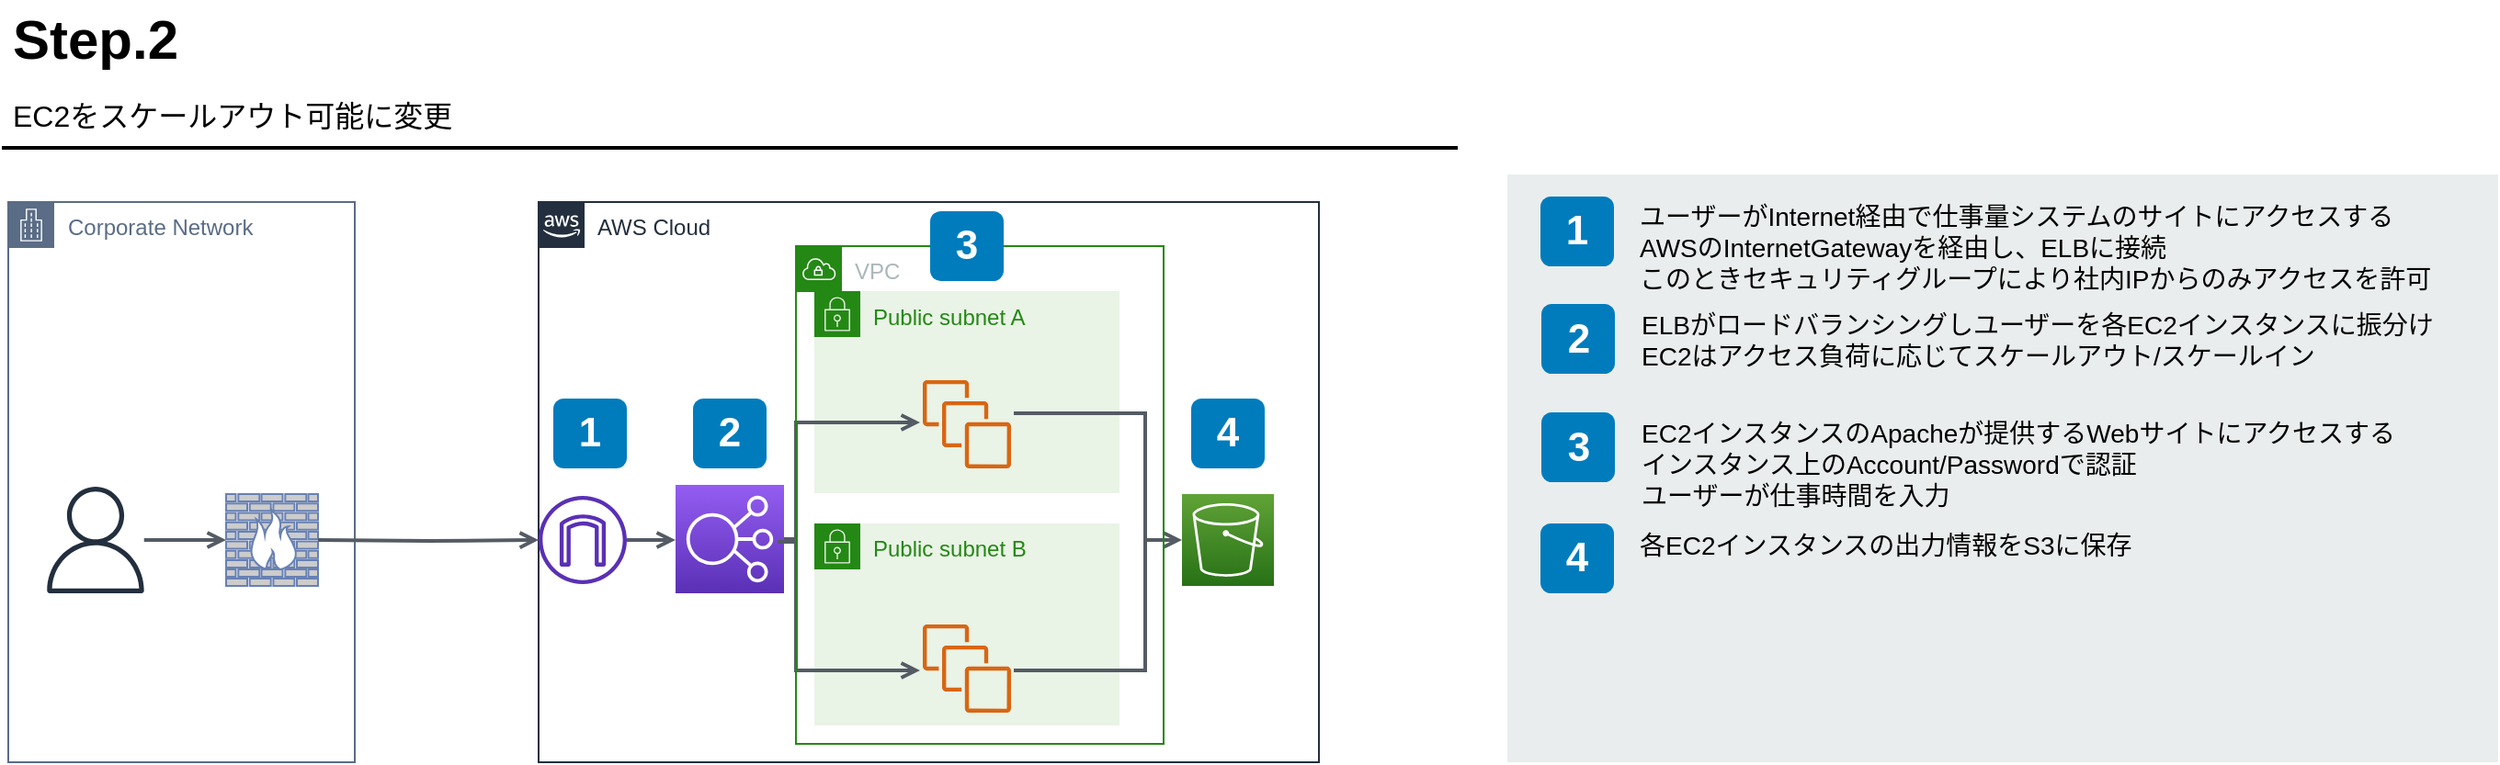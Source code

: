 <mxfile version="13.7.6" type="github" pages="9">
  <diagram id="Ht1M8jgEwFfnCIfOTk4-" name="Step2">
    <mxGraphModel dx="1422" dy="804" grid="1" gridSize="10" guides="1" tooltips="1" connect="1" arrows="1" fold="1" page="1" pageScale="1" pageWidth="827" pageHeight="1169" math="0" shadow="0">
      <root>
        <mxCell id="0" />
        <mxCell id="1" parent="0" />
        <mxCell id="eLTAIlkex-EtkBtZR3sa-1" value="Corporate Network" style="points=[[0,0],[0.25,0],[0.5,0],[0.75,0],[1,0],[1,0.25],[1,0.5],[1,0.75],[1,1],[0.75,1],[0.5,1],[0.25,1],[0,1],[0,0.75],[0,0.5],[0,0.25]];outlineConnect=0;gradientColor=none;html=1;whiteSpace=wrap;fontSize=12;fontStyle=0;shape=mxgraph.aws4.group;grIcon=mxgraph.aws4.group_corporate_data_center;strokeColor=#5A6C86;fillColor=none;verticalAlign=top;align=left;spacingLeft=30;fontColor=#5A6C86;dashed=0;" parent="1" vertex="1">
          <mxGeometry x="11.5" y="175" width="188.5" height="305" as="geometry" />
        </mxCell>
        <mxCell id="eLTAIlkex-EtkBtZR3sa-2" value="" style="outlineConnect=0;fontColor=#232F3E;gradientColor=none;fillColor=#232F3E;strokeColor=none;dashed=0;verticalLabelPosition=bottom;verticalAlign=top;align=center;html=1;fontSize=12;fontStyle=0;aspect=fixed;pointerEvents=1;shape=mxgraph.aws4.user;" parent="1" vertex="1">
          <mxGeometry x="30" y="330" width="58" height="58" as="geometry" />
        </mxCell>
        <mxCell id="eLTAIlkex-EtkBtZR3sa-3" value="" style="fontColor=#0066CC;verticalAlign=top;verticalLabelPosition=bottom;labelPosition=center;align=center;html=1;outlineConnect=0;fillColor=#CCCCCC;strokeColor=#6881B3;gradientColor=none;gradientDirection=north;strokeWidth=2;shape=mxgraph.networks.firewall;" parent="1" vertex="1">
          <mxGeometry x="130" y="334" width="50" height="50" as="geometry" />
        </mxCell>
        <mxCell id="eLTAIlkex-EtkBtZR3sa-4" value="" style="edgeStyle=orthogonalEdgeStyle;rounded=0;orthogonalLoop=1;jettySize=auto;html=1;strokeColor=#545B64;strokeWidth=2;endFill=0;endArrow=open;startArrow=none;" parent="1" source="eLTAIlkex-EtkBtZR3sa-2" target="eLTAIlkex-EtkBtZR3sa-3" edge="1">
          <mxGeometry relative="1" as="geometry">
            <mxPoint x="118" y="359.1" as="sourcePoint" />
            <mxPoint x="300" y="359" as="targetPoint" />
            <Array as="points" />
          </mxGeometry>
        </mxCell>
        <mxCell id="UEzPUAAOIrF-is8g5C7q-2" value="AWS Cloud" style="points=[[0,0],[0.25,0],[0.5,0],[0.75,0],[1,0],[1,0.25],[1,0.5],[1,0.75],[1,1],[0.75,1],[0.5,1],[0.25,1],[0,1],[0,0.75],[0,0.5],[0,0.25]];outlineConnect=0;gradientColor=none;html=1;whiteSpace=wrap;fontSize=12;fontStyle=0;shape=mxgraph.aws4.group;grIcon=mxgraph.aws4.group_aws_cloud_alt;strokeColor=#232F3E;fillColor=none;verticalAlign=top;align=left;spacingLeft=30;fontColor=#232F3E;dashed=0;" parent="1" vertex="1">
          <mxGeometry x="300" y="175" width="424.5" height="305" as="geometry" />
        </mxCell>
        <mxCell id="LrDo52o9o-DwGc6dEB4X-4" value="Public subnet A" style="points=[[0,0],[0.25,0],[0.5,0],[0.75,0],[1,0],[1,0.25],[1,0.5],[1,0.75],[1,1],[0.75,1],[0.5,1],[0.25,1],[0,1],[0,0.75],[0,0.5],[0,0.25]];outlineConnect=0;gradientColor=none;html=1;whiteSpace=wrap;fontSize=12;fontStyle=0;shape=mxgraph.aws4.group;grIcon=mxgraph.aws4.group_security_group;grStroke=0;strokeColor=#248814;fillColor=#E9F3E6;verticalAlign=top;align=left;spacingLeft=30;fontColor=#248814;dashed=0;" parent="1" vertex="1">
          <mxGeometry x="450" y="223.5" width="166" height="110" as="geometry" />
        </mxCell>
        <mxCell id="UEzPUAAOIrF-is8g5C7q-28" value="" style="edgeStyle=orthogonalEdgeStyle;rounded=0;orthogonalLoop=1;jettySize=auto;html=1;strokeColor=#545B64;strokeWidth=2;endFill=0;endArrow=open;startArrow=none;" parent="1" source="wz0adwLlpTb17qR1Wgj9-1" target="aREz-B_71sHjjLHi0HGw-5" edge="1">
          <mxGeometry relative="1" as="geometry">
            <mxPoint x="200" y="359" as="sourcePoint" />
            <mxPoint x="380" y="360" as="targetPoint" />
            <Array as="points">
              <mxPoint x="340" y="359" />
              <mxPoint x="340" y="359" />
            </Array>
          </mxGeometry>
        </mxCell>
        <mxCell id="-QjtrjUzRDEMRZ5MF8oH-9" value="1" style="rounded=1;whiteSpace=wrap;html=1;fillColor=#007CBD;strokeColor=none;fontColor=#FFFFFF;fontStyle=1;fontSize=22;" parent="1" vertex="1">
          <mxGeometry x="308" y="282" width="40" height="38" as="geometry" />
        </mxCell>
        <mxCell id="-QjtrjUzRDEMRZ5MF8oH-47" value="Step.2" style="text;html=1;resizable=0;points=[];autosize=1;align=left;verticalAlign=top;spacingTop=-4;fontSize=30;fontStyle=1" parent="1" vertex="1">
          <mxGeometry x="12" y="65.5" width="110" height="40" as="geometry" />
        </mxCell>
        <mxCell id="-QjtrjUzRDEMRZ5MF8oH-48" value="EC2をスケールアウト可能に変更" style="text;html=1;resizable=0;points=[];autosize=1;align=left;verticalAlign=top;spacingTop=-4;fontSize=16" parent="1" vertex="1">
          <mxGeometry x="12" y="115.5" width="250" height="20" as="geometry" />
        </mxCell>
        <mxCell id="SCVMTBWpLvtzJIhz15lM-1" value="" style="line;strokeWidth=2;html=1;fontSize=14;" parent="1" vertex="1">
          <mxGeometry x="8" y="140.5" width="792" height="10" as="geometry" />
        </mxCell>
        <mxCell id="7OVz4w7n9kzEPWy-4BBC-3" value="" style="rounded=0;whiteSpace=wrap;html=1;fillColor=#EAEDED;fontSize=22;fontColor=#FFFFFF;strokeColor=none;labelBackgroundColor=none;" parent="1" vertex="1">
          <mxGeometry x="827" y="160" width="539" height="320" as="geometry" />
        </mxCell>
        <mxCell id="7OVz4w7n9kzEPWy-4BBC-4" value="1" style="rounded=1;whiteSpace=wrap;html=1;fillColor=#007CBD;strokeColor=none;fontColor=#FFFFFF;fontStyle=1;fontSize=22;labelBackgroundColor=none;" parent="1" vertex="1">
          <mxGeometry x="845" y="172" width="40" height="38" as="geometry" />
        </mxCell>
        <mxCell id="7OVz4w7n9kzEPWy-4BBC-5" value="2" style="rounded=1;whiteSpace=wrap;html=1;fillColor=#007CBD;strokeColor=none;fontColor=#FFFFFF;fontStyle=1;fontSize=22;labelBackgroundColor=none;" parent="1" vertex="1">
          <mxGeometry x="845.5" y="230.5" width="40" height="38" as="geometry" />
        </mxCell>
        <mxCell id="7OVz4w7n9kzEPWy-4BBC-13" value="ユーザーがInternet経由で仕事量システムのサイトにアクセスする&lt;br&gt;AWSのInternetGatewayを経由し、ELBに接続&lt;br&gt;このときセキュリティグループにより社内IPからのみアクセスを許可" style="text;html=1;align=left;verticalAlign=top;spacingTop=-4;fontSize=14;labelBackgroundColor=none;whiteSpace=wrap;" parent="1" vertex="1">
          <mxGeometry x="896.5" y="171.5" width="449" height="48.5" as="geometry" />
        </mxCell>
        <mxCell id="7OVz4w7n9kzEPWy-4BBC-14" value="&lt;span&gt;ELBがロードバランシングしユーザーを各EC2インスタンスに振分け&lt;br&gt;EC2はアクセス負荷に応じてスケールアウト/スケールイン&lt;br&gt;&lt;/span&gt;" style="text;html=1;align=left;verticalAlign=top;spacingTop=-4;fontSize=14;labelBackgroundColor=none;whiteSpace=wrap;" parent="1" vertex="1">
          <mxGeometry x="897.5" y="230.5" width="450" height="49.5" as="geometry" />
        </mxCell>
        <mxCell id="UEzPUAAOIrF-is8g5C7q-10" value="2" style="rounded=1;whiteSpace=wrap;html=1;fillColor=#007CBD;strokeColor=none;fontColor=#FFFFFF;fontStyle=1;fontSize=22;" parent="1" vertex="1">
          <mxGeometry x="384" y="282" width="40" height="38" as="geometry" />
        </mxCell>
        <mxCell id="aREz-B_71sHjjLHi0HGw-3" value="Public subnet B" style="points=[[0,0],[0.25,0],[0.5,0],[0.75,0],[1,0],[1,0.25],[1,0.5],[1,0.75],[1,1],[0.75,1],[0.5,1],[0.25,1],[0,1],[0,0.75],[0,0.5],[0,0.25]];outlineConnect=0;gradientColor=none;html=1;whiteSpace=wrap;fontSize=12;fontStyle=0;shape=mxgraph.aws4.group;grIcon=mxgraph.aws4.group_security_group;grStroke=0;strokeColor=#248814;fillColor=#E9F3E6;verticalAlign=top;align=left;spacingLeft=30;fontColor=#248814;dashed=0;" parent="1" vertex="1">
          <mxGeometry x="450" y="350" width="166" height="110" as="geometry" />
        </mxCell>
        <mxCell id="aREz-B_71sHjjLHi0HGw-5" value="" style="outlineConnect=0;fontColor=#232F3E;gradientColor=#945DF2;gradientDirection=north;fillColor=#5A30B5;strokeColor=#ffffff;dashed=0;verticalLabelPosition=bottom;verticalAlign=top;align=center;html=1;fontSize=12;fontStyle=0;aspect=fixed;shape=mxgraph.aws4.resourceIcon;resIcon=mxgraph.aws4.elastic_load_balancing;" parent="1" vertex="1">
          <mxGeometry x="374.5" y="329" width="59" height="59" as="geometry" />
        </mxCell>
        <mxCell id="aREz-B_71sHjjLHi0HGw-7" value="" style="edgeStyle=orthogonalEdgeStyle;rounded=0;orthogonalLoop=1;jettySize=auto;html=1;strokeColor=#545B64;strokeWidth=2;endFill=0;endArrow=open;startArrow=none;" parent="1" source="aREz-B_71sHjjLHi0HGw-5" edge="1">
          <mxGeometry relative="1" as="geometry">
            <mxPoint x="188" y="369.1" as="sourcePoint" />
            <mxPoint x="507.5" y="295" as="targetPoint" />
            <Array as="points">
              <mxPoint x="440" y="359" />
              <mxPoint x="440" y="295" />
            </Array>
          </mxGeometry>
        </mxCell>
        <mxCell id="aREz-B_71sHjjLHi0HGw-8" value="" style="edgeStyle=orthogonalEdgeStyle;rounded=0;orthogonalLoop=1;jettySize=auto;html=1;strokeColor=#545B64;strokeWidth=2;endFill=0;endArrow=open;startArrow=none;" parent="1" edge="1">
          <mxGeometry relative="1" as="geometry">
            <mxPoint x="430" y="360" as="sourcePoint" />
            <mxPoint x="507.5" y="430" as="targetPoint" />
            <Array as="points">
              <mxPoint x="440" y="430" />
            </Array>
          </mxGeometry>
        </mxCell>
        <mxCell id="aREz-B_71sHjjLHi0HGw-9" value="" style="outlineConnect=0;fontColor=#232F3E;gradientColor=#60A337;gradientDirection=north;fillColor=#277116;strokeColor=#ffffff;dashed=0;verticalLabelPosition=bottom;verticalAlign=top;align=center;html=1;fontSize=12;fontStyle=0;aspect=fixed;shape=mxgraph.aws4.resourceIcon;resIcon=mxgraph.aws4.s3;" parent="1" vertex="1">
          <mxGeometry x="650" y="334" width="50" height="50" as="geometry" />
        </mxCell>
        <mxCell id="aREz-B_71sHjjLHi0HGw-11" value="4" style="rounded=1;whiteSpace=wrap;html=1;fillColor=#007CBD;strokeColor=none;fontColor=#FFFFFF;fontStyle=1;fontSize=22;" parent="1" vertex="1">
          <mxGeometry x="655" y="282" width="40" height="38" as="geometry" />
        </mxCell>
        <mxCell id="aREz-B_71sHjjLHi0HGw-12" value="" style="edgeStyle=orthogonalEdgeStyle;rounded=0;orthogonalLoop=1;jettySize=auto;html=1;strokeColor=#545B64;strokeWidth=2;endFill=0;endArrow=open;startArrow=none;" parent="1" target="aREz-B_71sHjjLHi0HGw-9" edge="1">
          <mxGeometry relative="1" as="geometry">
            <mxPoint x="558.5" y="290" as="sourcePoint" />
            <mxPoint x="384.5" y="369.1" as="targetPoint" />
            <Array as="points">
              <mxPoint x="630" y="290" />
              <mxPoint x="630" y="359" />
            </Array>
          </mxGeometry>
        </mxCell>
        <mxCell id="aREz-B_71sHjjLHi0HGw-13" value="" style="edgeStyle=orthogonalEdgeStyle;rounded=0;orthogonalLoop=1;jettySize=auto;html=1;strokeColor=#545B64;strokeWidth=2;endFill=0;endArrow=none;startArrow=none;" parent="1" edge="1">
          <mxGeometry relative="1" as="geometry">
            <mxPoint x="558.5" y="430" as="sourcePoint" />
            <mxPoint x="630" y="350" as="targetPoint" />
            <Array as="points">
              <mxPoint x="630" y="430" />
              <mxPoint x="630" y="350" />
            </Array>
          </mxGeometry>
        </mxCell>
        <mxCell id="aREz-B_71sHjjLHi0HGw-14" value="3" style="rounded=1;whiteSpace=wrap;html=1;fillColor=#007CBD;strokeColor=none;fontColor=#FFFFFF;fontStyle=1;fontSize=22;labelBackgroundColor=none;" parent="1" vertex="1">
          <mxGeometry x="845.5" y="289.5" width="40" height="38" as="geometry" />
        </mxCell>
        <mxCell id="aREz-B_71sHjjLHi0HGw-15" value="&lt;span&gt;EC2インスタンスのApacheが提供するWebサイトにアクセスする&lt;br&gt;&lt;/span&gt;インスタンス上のAccount/Passwordで認証&lt;br&gt;ユーザーが仕事時間を入力" style="text;html=1;align=left;verticalAlign=top;spacingTop=-4;fontSize=14;labelBackgroundColor=none;whiteSpace=wrap;" parent="1" vertex="1">
          <mxGeometry x="897.5" y="290" width="450" height="60" as="geometry" />
        </mxCell>
        <mxCell id="aREz-B_71sHjjLHi0HGw-16" value="4" style="rounded=1;whiteSpace=wrap;html=1;fillColor=#007CBD;strokeColor=none;fontColor=#FFFFFF;fontStyle=1;fontSize=22;labelBackgroundColor=none;" parent="1" vertex="1">
          <mxGeometry x="845" y="350" width="40" height="38" as="geometry" />
        </mxCell>
        <mxCell id="aREz-B_71sHjjLHi0HGw-17" value="各EC2インスタンスの出力情報をS3に保存" style="text;html=1;align=left;verticalAlign=top;spacingTop=-4;fontSize=14;labelBackgroundColor=none;whiteSpace=wrap;" parent="1" vertex="1">
          <mxGeometry x="897" y="350.5" width="450" height="54.5" as="geometry" />
        </mxCell>
        <mxCell id="WgGE_pa5-BehQi6jdW7S-1" value="" style="outlineConnect=0;fontColor=#232F3E;gradientColor=none;fillColor=#D86613;strokeColor=none;dashed=0;verticalLabelPosition=bottom;verticalAlign=top;align=center;html=1;fontSize=12;fontStyle=0;aspect=fixed;pointerEvents=1;shape=mxgraph.aws4.instances;" parent="1" vertex="1">
          <mxGeometry x="509" y="272" width="48" height="48" as="geometry" />
        </mxCell>
        <mxCell id="WgGE_pa5-BehQi6jdW7S-2" value="" style="outlineConnect=0;fontColor=#232F3E;gradientColor=none;fillColor=#D86613;strokeColor=none;dashed=0;verticalLabelPosition=bottom;verticalAlign=top;align=center;html=1;fontSize=12;fontStyle=0;aspect=fixed;pointerEvents=1;shape=mxgraph.aws4.instances;" parent="1" vertex="1">
          <mxGeometry x="509" y="405" width="48" height="48" as="geometry" />
        </mxCell>
        <mxCell id="hUtRXGFI4Unm3Urrxsi5-1" value="VPC" style="points=[[0,0],[0.25,0],[0.5,0],[0.75,0],[1,0],[1,0.25],[1,0.5],[1,0.75],[1,1],[0.75,1],[0.5,1],[0.25,1],[0,1],[0,0.75],[0,0.5],[0,0.25]];outlineConnect=0;gradientColor=none;html=1;whiteSpace=wrap;fontSize=12;fontStyle=0;shape=mxgraph.aws4.group;grIcon=mxgraph.aws4.group_vpc;strokeColor=#248814;fillColor=none;verticalAlign=top;align=left;spacingLeft=30;fontColor=#AAB7B8;dashed=0;" parent="1" vertex="1">
          <mxGeometry x="440" y="199" width="200" height="271" as="geometry" />
        </mxCell>
        <mxCell id="aREz-B_71sHjjLHi0HGw-1" value="3" style="rounded=1;whiteSpace=wrap;html=1;fillColor=#007CBD;strokeColor=none;fontColor=#FFFFFF;fontStyle=1;fontSize=22;" parent="1" vertex="1">
          <mxGeometry x="513" y="180" width="40" height="38" as="geometry" />
        </mxCell>
        <mxCell id="wz0adwLlpTb17qR1Wgj9-1" value="" style="outlineConnect=0;fontColor=#232F3E;gradientColor=none;fillColor=#5A30B5;strokeColor=none;dashed=0;verticalLabelPosition=bottom;verticalAlign=top;align=center;html=1;fontSize=12;fontStyle=0;aspect=fixed;pointerEvents=1;shape=mxgraph.aws4.internet_gateway;" parent="1" vertex="1">
          <mxGeometry x="300" y="335" width="48" height="48" as="geometry" />
        </mxCell>
        <mxCell id="wz0adwLlpTb17qR1Wgj9-2" value="" style="edgeStyle=orthogonalEdgeStyle;rounded=0;orthogonalLoop=1;jettySize=auto;html=1;strokeColor=#545B64;strokeWidth=2;endFill=0;endArrow=open;startArrow=none;" parent="1" target="wz0adwLlpTb17qR1Wgj9-1" edge="1">
          <mxGeometry relative="1" as="geometry">
            <mxPoint x="180" y="359" as="sourcePoint" />
            <mxPoint x="374.5" y="359.1" as="targetPoint" />
            <Array as="points" />
          </mxGeometry>
        </mxCell>
      </root>
    </mxGraphModel>
  </diagram>
  <diagram name="Step3" id="Kx0v9vFarq2wMqCZKQCw">
    <mxGraphModel dx="782" dy="524" grid="1" gridSize="10" guides="1" tooltips="1" connect="1" arrows="1" fold="1" page="1" pageScale="1" pageWidth="827" pageHeight="1169" math="0" shadow="0">
      <root>
        <mxCell id="7zb_3AtDZCGfjKm9eKqo-0" />
        <mxCell id="7zb_3AtDZCGfjKm9eKqo-1" parent="7zb_3AtDZCGfjKm9eKqo-0" />
        <mxCell id="7zb_3AtDZCGfjKm9eKqo-10" value="" style="rounded=0;whiteSpace=wrap;html=1;fillColor=#EAEDED;fontSize=22;fontColor=#FFFFFF;strokeColor=none;labelBackgroundColor=none;" parent="7zb_3AtDZCGfjKm9eKqo-1" vertex="1">
          <mxGeometry x="827" y="160" width="539" height="240" as="geometry" />
        </mxCell>
        <mxCell id="nDMCZCAZWfjh0QXqmagB-1" value="" style="outlineConnect=0;fontColor=#232F3E;gradientColor=none;fillColor=#232F3E;strokeColor=none;dashed=0;verticalLabelPosition=bottom;verticalAlign=top;align=center;html=1;fontSize=12;fontStyle=0;aspect=fixed;pointerEvents=1;shape=mxgraph.aws4.user;" vertex="1" parent="7zb_3AtDZCGfjKm9eKqo-1">
          <mxGeometry x="30" y="330" width="58" height="58" as="geometry" />
        </mxCell>
        <mxCell id="nDMCZCAZWfjh0QXqmagB-2" value="" style="fontColor=#0066CC;verticalAlign=top;verticalLabelPosition=bottom;labelPosition=center;align=center;html=1;outlineConnect=0;fillColor=#CCCCCC;strokeColor=#6881B3;gradientColor=none;gradientDirection=north;strokeWidth=2;shape=mxgraph.networks.firewall;" vertex="1" parent="7zb_3AtDZCGfjKm9eKqo-1">
          <mxGeometry x="130" y="334" width="50" height="50" as="geometry" />
        </mxCell>
        <mxCell id="nDMCZCAZWfjh0QXqmagB-3" value="" style="edgeStyle=orthogonalEdgeStyle;rounded=0;orthogonalLoop=1;jettySize=auto;html=1;strokeColor=#545B64;strokeWidth=2;endFill=0;endArrow=open;startArrow=none;" edge="1" parent="7zb_3AtDZCGfjKm9eKqo-1" source="nDMCZCAZWfjh0QXqmagB-1" target="nDMCZCAZWfjh0QXqmagB-2">
          <mxGeometry relative="1" as="geometry">
            <mxPoint x="118" y="359.1" as="sourcePoint" />
            <mxPoint x="300" y="359" as="targetPoint" />
            <Array as="points" />
          </mxGeometry>
        </mxCell>
        <mxCell id="lEnTOBb25zSGdPWJz7sl-1" value="" style="rounded=0;whiteSpace=wrap;html=1;fillColor=#fff2cc;fontSize=22;strokeColor=#d6b656;labelBackgroundColor=none;" parent="7zb_3AtDZCGfjKm9eKqo-1" vertex="1">
          <mxGeometry x="827" y="410" width="539" height="170" as="geometry" />
        </mxCell>
        <mxCell id="7zb_3AtDZCGfjKm9eKqo-2" value="AWS Cloud" style="points=[[0,0],[0.25,0],[0.5,0],[0.75,0],[1,0],[1,0.25],[1,0.5],[1,0.75],[1,1],[0.75,1],[0.5,1],[0.25,1],[0,1],[0,0.75],[0,0.5],[0,0.25]];outlineConnect=0;gradientColor=none;html=1;whiteSpace=wrap;fontSize=12;fontStyle=0;shape=mxgraph.aws4.group;grIcon=mxgraph.aws4.group_aws_cloud_alt;strokeColor=#232F3E;fillColor=none;verticalAlign=top;align=left;spacingLeft=30;fontColor=#232F3E;dashed=0;" parent="7zb_3AtDZCGfjKm9eKqo-1" vertex="1">
          <mxGeometry x="300" y="175" width="424.5" height="305" as="geometry" />
        </mxCell>
        <mxCell id="7zb_3AtDZCGfjKm9eKqo-3" value="Public subnet A" style="points=[[0,0],[0.25,0],[0.5,0],[0.75,0],[1,0],[1,0.25],[1,0.5],[1,0.75],[1,1],[0.75,1],[0.5,1],[0.25,1],[0,1],[0,0.75],[0,0.5],[0,0.25]];outlineConnect=0;gradientColor=none;html=1;whiteSpace=wrap;fontSize=12;fontStyle=0;shape=mxgraph.aws4.group;grIcon=mxgraph.aws4.group_security_group;grStroke=0;strokeColor=#248814;fillColor=#E9F3E6;verticalAlign=top;align=left;spacingLeft=30;fontColor=#248814;dashed=0;" parent="7zb_3AtDZCGfjKm9eKqo-1" vertex="1">
          <mxGeometry x="450" y="223.5" width="166" height="110" as="geometry" />
        </mxCell>
        <mxCell id="7zb_3AtDZCGfjKm9eKqo-5" value="" style="edgeStyle=orthogonalEdgeStyle;rounded=0;orthogonalLoop=1;jettySize=auto;html=1;strokeColor=#545B64;strokeWidth=2;endFill=0;endArrow=open;startArrow=none;" parent="7zb_3AtDZCGfjKm9eKqo-1" source="TcsT-mKtEcE6e3qOzr_B-0" target="7zb_3AtDZCGfjKm9eKqo-21" edge="1">
          <mxGeometry relative="1" as="geometry">
            <mxPoint x="200" y="359" as="sourcePoint" />
            <mxPoint x="380" y="360" as="targetPoint" />
            <Array as="points">
              <mxPoint x="340" y="359" />
              <mxPoint x="340" y="359" />
            </Array>
          </mxGeometry>
        </mxCell>
        <mxCell id="7zb_3AtDZCGfjKm9eKqo-6" value="1" style="rounded=1;whiteSpace=wrap;html=1;fillColor=#007CBD;strokeColor=none;fontColor=#FFFFFF;fontStyle=1;fontSize=22;" parent="7zb_3AtDZCGfjKm9eKqo-1" vertex="1">
          <mxGeometry x="304" y="282" width="40" height="38" as="geometry" />
        </mxCell>
        <mxCell id="7zb_3AtDZCGfjKm9eKqo-7" value="Step.3" style="text;html=1;resizable=0;points=[];autosize=1;align=left;verticalAlign=top;spacingTop=-4;fontSize=30;fontStyle=1" parent="7zb_3AtDZCGfjKm9eKqo-1" vertex="1">
          <mxGeometry x="12" y="65.5" width="110" height="40" as="geometry" />
        </mxCell>
        <mxCell id="7zb_3AtDZCGfjKm9eKqo-8" value="結果出力先をDBに変更" style="text;html=1;resizable=0;points=[];autosize=1;align=left;verticalAlign=top;spacingTop=-4;fontSize=16" parent="7zb_3AtDZCGfjKm9eKqo-1" vertex="1">
          <mxGeometry x="12" y="115.5" width="180" height="20" as="geometry" />
        </mxCell>
        <mxCell id="7zb_3AtDZCGfjKm9eKqo-9" value="" style="line;strokeWidth=2;html=1;fontSize=14;" parent="7zb_3AtDZCGfjKm9eKqo-1" vertex="1">
          <mxGeometry x="8" y="140.5" width="792" height="10" as="geometry" />
        </mxCell>
        <mxCell id="7zb_3AtDZCGfjKm9eKqo-11" value="1" style="rounded=1;whiteSpace=wrap;html=1;fillColor=#007CBD;strokeColor=none;fontColor=#FFFFFF;fontStyle=1;fontSize=22;labelBackgroundColor=none;" parent="7zb_3AtDZCGfjKm9eKqo-1" vertex="1">
          <mxGeometry x="845" y="172" width="40" height="38" as="geometry" />
        </mxCell>
        <mxCell id="7zb_3AtDZCGfjKm9eKqo-12" value="2" style="rounded=1;whiteSpace=wrap;html=1;fillColor=#007CBD;strokeColor=none;fontColor=#FFFFFF;fontStyle=1;fontSize=22;labelBackgroundColor=none;" parent="7zb_3AtDZCGfjKm9eKqo-1" vertex="1">
          <mxGeometry x="845.5" y="230.5" width="40" height="38" as="geometry" />
        </mxCell>
        <mxCell id="7zb_3AtDZCGfjKm9eKqo-14" value="ELBがロードバランシングしユーザーを各EC2インスタンスに振分け&lt;br&gt;EC2はアクセス負荷に応じてスケールアウト/スケールイン" style="text;html=1;align=left;verticalAlign=top;spacingTop=-4;fontSize=14;labelBackgroundColor=none;whiteSpace=wrap;" parent="7zb_3AtDZCGfjKm9eKqo-1" vertex="1">
          <mxGeometry x="897.5" y="230.5" width="450" height="39.5" as="geometry" />
        </mxCell>
        <mxCell id="7zb_3AtDZCGfjKm9eKqo-15" value="2" style="rounded=1;whiteSpace=wrap;html=1;fillColor=#007CBD;strokeColor=none;fontColor=#FFFFFF;fontStyle=1;fontSize=22;" parent="7zb_3AtDZCGfjKm9eKqo-1" vertex="1">
          <mxGeometry x="384" y="282" width="40" height="38" as="geometry" />
        </mxCell>
        <mxCell id="7zb_3AtDZCGfjKm9eKqo-19" value="Public subnet B" style="points=[[0,0],[0.25,0],[0.5,0],[0.75,0],[1,0],[1,0.25],[1,0.5],[1,0.75],[1,1],[0.75,1],[0.5,1],[0.25,1],[0,1],[0,0.75],[0,0.5],[0,0.25]];outlineConnect=0;gradientColor=none;html=1;whiteSpace=wrap;fontSize=12;fontStyle=0;shape=mxgraph.aws4.group;grIcon=mxgraph.aws4.group_security_group;grStroke=0;strokeColor=#248814;fillColor=#E9F3E6;verticalAlign=top;align=left;spacingLeft=30;fontColor=#248814;dashed=0;" parent="7zb_3AtDZCGfjKm9eKqo-1" vertex="1">
          <mxGeometry x="450" y="350" width="166" height="110" as="geometry" />
        </mxCell>
        <mxCell id="7zb_3AtDZCGfjKm9eKqo-21" value="" style="outlineConnect=0;fontColor=#232F3E;gradientColor=#945DF2;gradientDirection=north;fillColor=#5A30B5;strokeColor=#ffffff;dashed=0;verticalLabelPosition=bottom;verticalAlign=top;align=center;html=1;fontSize=12;fontStyle=0;aspect=fixed;shape=mxgraph.aws4.resourceIcon;resIcon=mxgraph.aws4.elastic_load_balancing;" parent="7zb_3AtDZCGfjKm9eKqo-1" vertex="1">
          <mxGeometry x="374.5" y="329" width="59" height="59" as="geometry" />
        </mxCell>
        <mxCell id="7zb_3AtDZCGfjKm9eKqo-22" value="" style="edgeStyle=orthogonalEdgeStyle;rounded=0;orthogonalLoop=1;jettySize=auto;html=1;strokeColor=#545B64;strokeWidth=2;endFill=0;endArrow=open;startArrow=none;" parent="7zb_3AtDZCGfjKm9eKqo-1" source="7zb_3AtDZCGfjKm9eKqo-21" edge="1">
          <mxGeometry relative="1" as="geometry">
            <mxPoint x="188" y="369.1" as="sourcePoint" />
            <mxPoint x="507.5" y="295" as="targetPoint" />
            <Array as="points">
              <mxPoint x="440" y="359" />
              <mxPoint x="440" y="295" />
            </Array>
          </mxGeometry>
        </mxCell>
        <mxCell id="7zb_3AtDZCGfjKm9eKqo-23" value="" style="edgeStyle=orthogonalEdgeStyle;rounded=0;orthogonalLoop=1;jettySize=auto;html=1;strokeColor=#545B64;strokeWidth=2;endFill=0;endArrow=open;startArrow=none;" parent="7zb_3AtDZCGfjKm9eKqo-1" edge="1">
          <mxGeometry relative="1" as="geometry">
            <mxPoint x="430" y="360" as="sourcePoint" />
            <mxPoint x="507.5" y="430" as="targetPoint" />
            <Array as="points">
              <mxPoint x="440" y="430" />
            </Array>
          </mxGeometry>
        </mxCell>
        <mxCell id="7zb_3AtDZCGfjKm9eKqo-25" value="4" style="rounded=1;whiteSpace=wrap;html=1;fillColor=#007CBD;strokeColor=none;fontColor=#FFFFFF;fontStyle=1;fontSize=22;" parent="7zb_3AtDZCGfjKm9eKqo-1" vertex="1">
          <mxGeometry x="655" y="282" width="40" height="38" as="geometry" />
        </mxCell>
        <mxCell id="7zb_3AtDZCGfjKm9eKqo-26" value="" style="edgeStyle=orthogonalEdgeStyle;rounded=0;orthogonalLoop=1;jettySize=auto;html=1;strokeColor=#545B64;strokeWidth=2;endFill=0;endArrow=open;startArrow=none;" parent="7zb_3AtDZCGfjKm9eKqo-1" edge="1">
          <mxGeometry relative="1" as="geometry">
            <mxPoint x="558.5" y="290" as="sourcePoint" />
            <mxPoint x="650" y="359" as="targetPoint" />
            <Array as="points">
              <mxPoint x="630" y="290" />
              <mxPoint x="630" y="359" />
            </Array>
          </mxGeometry>
        </mxCell>
        <mxCell id="7zb_3AtDZCGfjKm9eKqo-27" value="" style="edgeStyle=orthogonalEdgeStyle;rounded=0;orthogonalLoop=1;jettySize=auto;html=1;strokeColor=#545B64;strokeWidth=2;endFill=0;endArrow=none;startArrow=none;" parent="7zb_3AtDZCGfjKm9eKqo-1" edge="1">
          <mxGeometry relative="1" as="geometry">
            <mxPoint x="558.5" y="430" as="sourcePoint" />
            <mxPoint x="630" y="350" as="targetPoint" />
            <Array as="points">
              <mxPoint x="630" y="430" />
              <mxPoint x="630" y="350" />
            </Array>
          </mxGeometry>
        </mxCell>
        <mxCell id="7zb_3AtDZCGfjKm9eKqo-28" value="3" style="rounded=1;whiteSpace=wrap;html=1;fillColor=#007CBD;strokeColor=none;fontColor=#FFFFFF;fontStyle=1;fontSize=22;labelBackgroundColor=none;" parent="7zb_3AtDZCGfjKm9eKqo-1" vertex="1">
          <mxGeometry x="845.5" y="289.5" width="40" height="38" as="geometry" />
        </mxCell>
        <mxCell id="7zb_3AtDZCGfjKm9eKqo-29" value="&lt;span&gt;EC2インスタンスのApacheが提供するWebサイトにアクセスする&lt;br&gt;&lt;/span&gt;インスタンス上のAccount/Passwordで認証&lt;br&gt;ユーザーが仕事時間を入力" style="text;html=1;align=left;verticalAlign=top;spacingTop=-4;fontSize=14;labelBackgroundColor=none;whiteSpace=wrap;" parent="7zb_3AtDZCGfjKm9eKqo-1" vertex="1">
          <mxGeometry x="897.5" y="290" width="450" height="60" as="geometry" />
        </mxCell>
        <mxCell id="7zb_3AtDZCGfjKm9eKqo-30" value="4" style="rounded=1;whiteSpace=wrap;html=1;fillColor=#007CBD;strokeColor=none;fontColor=#FFFFFF;fontStyle=1;fontSize=22;labelBackgroundColor=none;" parent="7zb_3AtDZCGfjKm9eKqo-1" vertex="1">
          <mxGeometry x="845" y="350" width="40" height="38" as="geometry" />
        </mxCell>
        <mxCell id="7zb_3AtDZCGfjKm9eKqo-31" value="各EC2インスタンスの出力情報をDynamoDBに保存" style="text;html=1;align=left;verticalAlign=top;spacingTop=-4;fontSize=14;labelBackgroundColor=none;whiteSpace=wrap;" parent="7zb_3AtDZCGfjKm9eKqo-1" vertex="1">
          <mxGeometry x="897" y="350.5" width="450" height="54.5" as="geometry" />
        </mxCell>
        <mxCell id="_LfTW2VH3U6UrMv5rk6W-0" value="" style="outlineConnect=0;fontColor=#232F3E;gradientColor=#4D72F3;gradientDirection=north;fillColor=#3334B9;strokeColor=#ffffff;dashed=0;verticalLabelPosition=bottom;verticalAlign=top;align=center;html=1;fontSize=12;fontStyle=0;aspect=fixed;shape=mxgraph.aws4.resourceIcon;resIcon=mxgraph.aws4.dynamodb;" parent="7zb_3AtDZCGfjKm9eKqo-1" vertex="1">
          <mxGeometry x="650" y="338" width="50" height="50" as="geometry" />
        </mxCell>
        <mxCell id="_LfTW2VH3U6UrMv5rk6W-1" value="Why DynamoDB?&lt;br&gt;・RDS ：リレーショナル型(SQL)&lt;br&gt;　高い一貫性一方で一貫性を保つためにDB同士の連携が必要&lt;br&gt;・Amazon Aurora：リレーショナル型(SQL)&lt;br&gt;　可用性を担保するがコストが高くなりやすい&lt;br&gt;・DynamoDB：NoSQL&lt;br&gt;　キャパシティの柔軟性、レスポンスが早い一方で一貫性がやや弱い&lt;br&gt;&lt;br&gt;最終結果の整合性、コストと高可用性より、DynamoDBを選択" style="text;html=1;align=left;verticalAlign=top;spacingTop=-4;fontSize=14;labelBackgroundColor=none;whiteSpace=wrap;" parent="7zb_3AtDZCGfjKm9eKqo-1" vertex="1">
          <mxGeometry x="885" y="420" width="450" height="160" as="geometry" />
        </mxCell>
        <mxCell id="GflcCZs14su1vJpBeOqJ-0" value="" style="outlineConnect=0;fontColor=#232F3E;gradientColor=none;fillColor=#D86613;strokeColor=none;dashed=0;verticalLabelPosition=bottom;verticalAlign=top;align=center;html=1;fontSize=12;fontStyle=0;aspect=fixed;pointerEvents=1;shape=mxgraph.aws4.instances;" parent="7zb_3AtDZCGfjKm9eKqo-1" vertex="1">
          <mxGeometry x="509" y="272" width="48" height="48" as="geometry" />
        </mxCell>
        <mxCell id="GflcCZs14su1vJpBeOqJ-1" value="" style="outlineConnect=0;fontColor=#232F3E;gradientColor=none;fillColor=#D86613;strokeColor=none;dashed=0;verticalLabelPosition=bottom;verticalAlign=top;align=center;html=1;fontSize=12;fontStyle=0;aspect=fixed;pointerEvents=1;shape=mxgraph.aws4.instances;" parent="7zb_3AtDZCGfjKm9eKqo-1" vertex="1">
          <mxGeometry x="509" y="405" width="48" height="48" as="geometry" />
        </mxCell>
        <mxCell id="lEnTOBb25zSGdPWJz7sl-0" value="VPC" style="points=[[0,0],[0.25,0],[0.5,0],[0.75,0],[1,0],[1,0.25],[1,0.5],[1,0.75],[1,1],[0.75,1],[0.5,1],[0.25,1],[0,1],[0,0.75],[0,0.5],[0,0.25]];outlineConnect=0;gradientColor=none;html=1;whiteSpace=wrap;fontSize=12;fontStyle=0;shape=mxgraph.aws4.group;grIcon=mxgraph.aws4.group_vpc;strokeColor=#248814;fillColor=none;verticalAlign=top;align=left;spacingLeft=30;fontColor=#AAB7B8;dashed=0;" parent="7zb_3AtDZCGfjKm9eKqo-1" vertex="1">
          <mxGeometry x="440" y="199" width="190" height="271" as="geometry" />
        </mxCell>
        <mxCell id="7zb_3AtDZCGfjKm9eKqo-18" value="3" style="rounded=1;whiteSpace=wrap;html=1;fillColor=#007CBD;strokeColor=none;fontColor=#FFFFFF;fontStyle=1;fontSize=22;" parent="7zb_3AtDZCGfjKm9eKqo-1" vertex="1">
          <mxGeometry x="513" y="180" width="40" height="38" as="geometry" />
        </mxCell>
        <mxCell id="TcsT-mKtEcE6e3qOzr_B-0" value="" style="outlineConnect=0;fontColor=#232F3E;gradientColor=none;fillColor=#5A30B5;strokeColor=none;dashed=0;verticalLabelPosition=bottom;verticalAlign=top;align=center;html=1;fontSize=12;fontStyle=0;aspect=fixed;pointerEvents=1;shape=mxgraph.aws4.internet_gateway;" vertex="1" parent="7zb_3AtDZCGfjKm9eKqo-1">
          <mxGeometry x="300" y="335" width="48" height="48" as="geometry" />
        </mxCell>
        <mxCell id="TcsT-mKtEcE6e3qOzr_B-1" value="" style="edgeStyle=orthogonalEdgeStyle;rounded=0;orthogonalLoop=1;jettySize=auto;html=1;strokeColor=#545B64;strokeWidth=2;endFill=0;endArrow=open;startArrow=none;" edge="1" parent="7zb_3AtDZCGfjKm9eKqo-1" target="TcsT-mKtEcE6e3qOzr_B-0">
          <mxGeometry relative="1" as="geometry">
            <mxPoint x="180" y="359" as="sourcePoint" />
            <mxPoint x="374.5" y="359.1" as="targetPoint" />
            <Array as="points" />
          </mxGeometry>
        </mxCell>
        <mxCell id="5z4Jgqbv2YCfVZrUTV61-0" value="Corporate Network" style="points=[[0,0],[0.25,0],[0.5,0],[0.75,0],[1,0],[1,0.25],[1,0.5],[1,0.75],[1,1],[0.75,1],[0.5,1],[0.25,1],[0,1],[0,0.75],[0,0.5],[0,0.25]];outlineConnect=0;gradientColor=none;html=1;whiteSpace=wrap;fontSize=12;fontStyle=0;shape=mxgraph.aws4.group;grIcon=mxgraph.aws4.group_corporate_data_center;strokeColor=#5A6C86;fillColor=none;verticalAlign=top;align=left;spacingLeft=30;fontColor=#5A6C86;dashed=0;" vertex="1" parent="7zb_3AtDZCGfjKm9eKqo-1">
          <mxGeometry x="11.5" y="175" width="188.5" height="305" as="geometry" />
        </mxCell>
        <mxCell id="5xSukPJeKylxNgr0SxFp-0" value="ユーザーがInternet経由で仕事量システムのサイトにアクセスする&lt;br&gt;セキュリティグループにより社内IPからのみアクセスを許可" style="text;html=1;align=left;verticalAlign=top;spacingTop=-4;fontSize=14;labelBackgroundColor=none;whiteSpace=wrap;" vertex="1" parent="7zb_3AtDZCGfjKm9eKqo-1">
          <mxGeometry x="896.5" y="171.5" width="449" height="48.5" as="geometry" />
        </mxCell>
      </root>
    </mxGraphModel>
  </diagram>
  <diagram name="Step4" id="L54iGYh2UrmxJrz2VLGL">
    <mxGraphModel dx="782" dy="524" grid="1" gridSize="10" guides="1" tooltips="1" connect="1" arrows="1" fold="1" page="1" pageScale="1" pageWidth="827" pageHeight="1169" math="0" shadow="0">
      <root>
        <mxCell id="KXP0gGZPSVYxxyMcb6QJ-0" />
        <mxCell id="KXP0gGZPSVYxxyMcb6QJ-1" parent="KXP0gGZPSVYxxyMcb6QJ-0" />
        <mxCell id="6KdHhSanKAf-e72FQgTF-1" value="" style="outlineConnect=0;fontColor=#232F3E;gradientColor=none;fillColor=#232F3E;strokeColor=none;dashed=0;verticalLabelPosition=bottom;verticalAlign=top;align=center;html=1;fontSize=12;fontStyle=0;aspect=fixed;pointerEvents=1;shape=mxgraph.aws4.user;" vertex="1" parent="KXP0gGZPSVYxxyMcb6QJ-1">
          <mxGeometry x="30" y="330" width="58" height="58" as="geometry" />
        </mxCell>
        <mxCell id="6KdHhSanKAf-e72FQgTF-2" value="" style="fontColor=#0066CC;verticalAlign=top;verticalLabelPosition=bottom;labelPosition=center;align=center;html=1;outlineConnect=0;fillColor=#CCCCCC;strokeColor=#6881B3;gradientColor=none;gradientDirection=north;strokeWidth=2;shape=mxgraph.networks.firewall;" vertex="1" parent="KXP0gGZPSVYxxyMcb6QJ-1">
          <mxGeometry x="130" y="334" width="50" height="50" as="geometry" />
        </mxCell>
        <mxCell id="6KdHhSanKAf-e72FQgTF-3" value="" style="edgeStyle=orthogonalEdgeStyle;rounded=0;orthogonalLoop=1;jettySize=auto;html=1;strokeColor=#545B64;strokeWidth=2;endFill=0;endArrow=open;startArrow=none;" edge="1" parent="KXP0gGZPSVYxxyMcb6QJ-1" source="6KdHhSanKAf-e72FQgTF-1" target="6KdHhSanKAf-e72FQgTF-2">
          <mxGeometry relative="1" as="geometry">
            <mxPoint x="118" y="359.1" as="sourcePoint" />
            <mxPoint x="300" y="359" as="targetPoint" />
            <Array as="points" />
          </mxGeometry>
        </mxCell>
        <mxCell id="KXP0gGZPSVYxxyMcb6QJ-33" value="VPC" style="points=[[0,0],[0.25,0],[0.5,0],[0.75,0],[1,0],[1,0.25],[1,0.5],[1,0.75],[1,1],[0.75,1],[0.5,1],[0.25,1],[0,1],[0,0.75],[0,0.5],[0,0.25]];outlineConnect=0;gradientColor=none;html=1;whiteSpace=wrap;fontSize=12;fontStyle=0;shape=mxgraph.aws4.group;grIcon=mxgraph.aws4.group_vpc;strokeColor=#248814;fillColor=none;verticalAlign=top;align=left;spacingLeft=30;fontColor=#AAB7B8;dashed=0;" parent="KXP0gGZPSVYxxyMcb6QJ-1" vertex="1">
          <mxGeometry x="440" y="199" width="190" height="271" as="geometry" />
        </mxCell>
        <mxCell id="KXP0gGZPSVYxxyMcb6QJ-2" value="" style="rounded=0;whiteSpace=wrap;html=1;fillColor=#fff2cc;fontSize=22;strokeColor=#d6b656;labelBackgroundColor=none;" parent="KXP0gGZPSVYxxyMcb6QJ-1" vertex="1">
          <mxGeometry x="827" y="508" width="539" height="110" as="geometry" />
        </mxCell>
        <mxCell id="KXP0gGZPSVYxxyMcb6QJ-3" value="AWS Cloud" style="points=[[0,0],[0.25,0],[0.5,0],[0.75,0],[1,0],[1,0.25],[1,0.5],[1,0.75],[1,1],[0.75,1],[0.5,1],[0.25,1],[0,1],[0,0.75],[0,0.5],[0,0.25]];outlineConnect=0;gradientColor=none;html=1;whiteSpace=wrap;fontSize=12;fontStyle=0;shape=mxgraph.aws4.group;grIcon=mxgraph.aws4.group_aws_cloud_alt;strokeColor=#232F3E;fillColor=none;verticalAlign=top;align=left;spacingLeft=30;fontColor=#232F3E;dashed=0;" parent="KXP0gGZPSVYxxyMcb6QJ-1" vertex="1">
          <mxGeometry x="300" y="175" width="424.5" height="305" as="geometry" />
        </mxCell>
        <mxCell id="KXP0gGZPSVYxxyMcb6QJ-4" value="Public subnet A" style="points=[[0,0],[0.25,0],[0.5,0],[0.75,0],[1,0],[1,0.25],[1,0.5],[1,0.75],[1,1],[0.75,1],[0.5,1],[0.25,1],[0,1],[0,0.75],[0,0.5],[0,0.25]];outlineConnect=0;gradientColor=none;html=1;whiteSpace=wrap;fontSize=12;fontStyle=0;shape=mxgraph.aws4.group;grIcon=mxgraph.aws4.group_security_group;grStroke=0;strokeColor=#248814;fillColor=#E9F3E6;verticalAlign=top;align=left;spacingLeft=30;fontColor=#248814;dashed=0;" parent="KXP0gGZPSVYxxyMcb6QJ-1" vertex="1">
          <mxGeometry x="450" y="223.5" width="166" height="110" as="geometry" />
        </mxCell>
        <mxCell id="KXP0gGZPSVYxxyMcb6QJ-6" value="" style="edgeStyle=orthogonalEdgeStyle;rounded=0;orthogonalLoop=1;jettySize=auto;html=1;strokeColor=#545B64;strokeWidth=2;endFill=0;endArrow=open;startArrow=none;" parent="KXP0gGZPSVYxxyMcb6QJ-1" source="xPJSkeZ69GELj7lOAwq9-0" target="KXP0gGZPSVYxxyMcb6QJ-19" edge="1">
          <mxGeometry relative="1" as="geometry">
            <mxPoint x="200" y="359" as="sourcePoint" />
            <mxPoint x="380" y="360" as="targetPoint" />
            <Array as="points">
              <mxPoint x="340" y="359" />
              <mxPoint x="340" y="359" />
            </Array>
          </mxGeometry>
        </mxCell>
        <mxCell id="KXP0gGZPSVYxxyMcb6QJ-7" value="1" style="rounded=1;whiteSpace=wrap;html=1;fillColor=#007CBD;strokeColor=none;fontColor=#FFFFFF;fontStyle=1;fontSize=22;" parent="KXP0gGZPSVYxxyMcb6QJ-1" vertex="1">
          <mxGeometry x="304" y="282" width="40" height="38" as="geometry" />
        </mxCell>
        <mxCell id="KXP0gGZPSVYxxyMcb6QJ-8" value="Step.4" style="text;html=1;resizable=0;points=[];autosize=1;align=left;verticalAlign=top;spacingTop=-4;fontSize=30;fontStyle=1" parent="KXP0gGZPSVYxxyMcb6QJ-1" vertex="1">
          <mxGeometry x="12" y="65.5" width="110" height="40" as="geometry" />
        </mxCell>
        <mxCell id="KXP0gGZPSVYxxyMcb6QJ-9" value="ユーザー認証をAWSで管理" style="text;html=1;resizable=0;points=[];autosize=1;align=left;verticalAlign=top;spacingTop=-4;fontSize=16" parent="KXP0gGZPSVYxxyMcb6QJ-1" vertex="1">
          <mxGeometry x="12" y="115.5" width="210" height="20" as="geometry" />
        </mxCell>
        <mxCell id="KXP0gGZPSVYxxyMcb6QJ-10" value="" style="line;strokeWidth=2;html=1;fontSize=14;" parent="KXP0gGZPSVYxxyMcb6QJ-1" vertex="1">
          <mxGeometry x="8" y="140.5" width="792" height="10" as="geometry" />
        </mxCell>
        <mxCell id="KXP0gGZPSVYxxyMcb6QJ-11" value="" style="rounded=0;whiteSpace=wrap;html=1;fillColor=#EAEDED;fontSize=22;fontColor=#FFFFFF;strokeColor=none;labelBackgroundColor=none;" parent="KXP0gGZPSVYxxyMcb6QJ-1" vertex="1">
          <mxGeometry x="827" y="160" width="539" height="340" as="geometry" />
        </mxCell>
        <mxCell id="KXP0gGZPSVYxxyMcb6QJ-12" value="1" style="rounded=1;whiteSpace=wrap;html=1;fillColor=#007CBD;strokeColor=none;fontColor=#FFFFFF;fontStyle=1;fontSize=22;labelBackgroundColor=none;" parent="KXP0gGZPSVYxxyMcb6QJ-1" vertex="1">
          <mxGeometry x="845" y="172" width="40" height="38" as="geometry" />
        </mxCell>
        <mxCell id="KXP0gGZPSVYxxyMcb6QJ-13" value="2" style="rounded=1;whiteSpace=wrap;html=1;fillColor=#007CBD;strokeColor=none;fontColor=#FFFFFF;fontStyle=1;fontSize=22;labelBackgroundColor=none;" parent="KXP0gGZPSVYxxyMcb6QJ-1" vertex="1">
          <mxGeometry x="845.5" y="230.5" width="40" height="38" as="geometry" />
        </mxCell>
        <mxCell id="KXP0gGZPSVYxxyMcb6QJ-15" value="ELBがロードバランシングしユーザーを各EC2インスタンスに振分け&lt;br&gt;EC2はアクセス負荷に応じてスケールアウト/スケールイン" style="text;html=1;align=left;verticalAlign=top;spacingTop=-4;fontSize=14;labelBackgroundColor=none;whiteSpace=wrap;" parent="KXP0gGZPSVYxxyMcb6QJ-1" vertex="1">
          <mxGeometry x="897.5" y="230.5" width="450" height="39.5" as="geometry" />
        </mxCell>
        <mxCell id="KXP0gGZPSVYxxyMcb6QJ-16" value="2" style="rounded=1;whiteSpace=wrap;html=1;fillColor=#007CBD;strokeColor=none;fontColor=#FFFFFF;fontStyle=1;fontSize=22;" parent="KXP0gGZPSVYxxyMcb6QJ-1" vertex="1">
          <mxGeometry x="384" y="282" width="40" height="38" as="geometry" />
        </mxCell>
        <mxCell id="KXP0gGZPSVYxxyMcb6QJ-18" value="Public subnet B" style="points=[[0,0],[0.25,0],[0.5,0],[0.75,0],[1,0],[1,0.25],[1,0.5],[1,0.75],[1,1],[0.75,1],[0.5,1],[0.25,1],[0,1],[0,0.75],[0,0.5],[0,0.25]];outlineConnect=0;gradientColor=none;html=1;whiteSpace=wrap;fontSize=12;fontStyle=0;shape=mxgraph.aws4.group;grIcon=mxgraph.aws4.group_security_group;grStroke=0;strokeColor=#248814;fillColor=#E9F3E6;verticalAlign=top;align=left;spacingLeft=30;fontColor=#248814;dashed=0;" parent="KXP0gGZPSVYxxyMcb6QJ-1" vertex="1">
          <mxGeometry x="450" y="350" width="166" height="110" as="geometry" />
        </mxCell>
        <mxCell id="KXP0gGZPSVYxxyMcb6QJ-19" value="" style="outlineConnect=0;fontColor=#232F3E;gradientColor=#945DF2;gradientDirection=north;fillColor=#5A30B5;strokeColor=#ffffff;dashed=0;verticalLabelPosition=bottom;verticalAlign=top;align=center;html=1;fontSize=12;fontStyle=0;aspect=fixed;shape=mxgraph.aws4.resourceIcon;resIcon=mxgraph.aws4.elastic_load_balancing;" parent="KXP0gGZPSVYxxyMcb6QJ-1" vertex="1">
          <mxGeometry x="374.5" y="329" width="59" height="59" as="geometry" />
        </mxCell>
        <mxCell id="KXP0gGZPSVYxxyMcb6QJ-20" value="" style="edgeStyle=orthogonalEdgeStyle;rounded=0;orthogonalLoop=1;jettySize=auto;html=1;strokeColor=#545B64;strokeWidth=2;endFill=0;endArrow=open;startArrow=none;" parent="KXP0gGZPSVYxxyMcb6QJ-1" source="KXP0gGZPSVYxxyMcb6QJ-19" edge="1">
          <mxGeometry relative="1" as="geometry">
            <mxPoint x="188" y="369.1" as="sourcePoint" />
            <mxPoint x="507.5" y="295" as="targetPoint" />
            <Array as="points">
              <mxPoint x="440" y="359" />
              <mxPoint x="440" y="295" />
            </Array>
          </mxGeometry>
        </mxCell>
        <mxCell id="KXP0gGZPSVYxxyMcb6QJ-21" value="" style="edgeStyle=orthogonalEdgeStyle;rounded=0;orthogonalLoop=1;jettySize=auto;html=1;strokeColor=#545B64;strokeWidth=2;endFill=0;endArrow=open;startArrow=none;" parent="KXP0gGZPSVYxxyMcb6QJ-1" edge="1">
          <mxGeometry relative="1" as="geometry">
            <mxPoint x="430" y="360" as="sourcePoint" />
            <mxPoint x="507.5" y="430" as="targetPoint" />
            <Array as="points">
              <mxPoint x="440" y="430" />
            </Array>
          </mxGeometry>
        </mxCell>
        <mxCell id="KXP0gGZPSVYxxyMcb6QJ-22" value="4" style="rounded=1;whiteSpace=wrap;html=1;fillColor=#007CBD;strokeColor=none;fontColor=#FFFFFF;fontStyle=1;fontSize=22;" parent="KXP0gGZPSVYxxyMcb6QJ-1" vertex="1">
          <mxGeometry x="655" y="192.5" width="40" height="38" as="geometry" />
        </mxCell>
        <mxCell id="KXP0gGZPSVYxxyMcb6QJ-23" value="" style="edgeStyle=orthogonalEdgeStyle;rounded=0;orthogonalLoop=1;jettySize=auto;html=1;strokeColor=#545B64;strokeWidth=2;endFill=0;endArrow=open;startArrow=none;" parent="KXP0gGZPSVYxxyMcb6QJ-1" target="KXP0gGZPSVYxxyMcb6QJ-29" edge="1">
          <mxGeometry relative="1" as="geometry">
            <mxPoint x="558.5" y="290" as="sourcePoint" />
            <mxPoint x="650" y="359" as="targetPoint" />
            <Array as="points">
              <mxPoint x="630" y="290" />
              <mxPoint x="630" y="400" />
            </Array>
          </mxGeometry>
        </mxCell>
        <mxCell id="KXP0gGZPSVYxxyMcb6QJ-24" value="" style="edgeStyle=orthogonalEdgeStyle;rounded=0;orthogonalLoop=1;jettySize=auto;html=1;strokeColor=#545B64;strokeWidth=2;endFill=0;endArrow=none;startArrow=none;" parent="KXP0gGZPSVYxxyMcb6QJ-1" edge="1">
          <mxGeometry relative="1" as="geometry">
            <mxPoint x="558.5" y="430" as="sourcePoint" />
            <mxPoint x="630" y="350" as="targetPoint" />
            <Array as="points">
              <mxPoint x="630" y="430" />
              <mxPoint x="630" y="350" />
            </Array>
          </mxGeometry>
        </mxCell>
        <mxCell id="KXP0gGZPSVYxxyMcb6QJ-25" value="3" style="rounded=1;whiteSpace=wrap;html=1;fillColor=#007CBD;strokeColor=none;fontColor=#FFFFFF;fontStyle=1;fontSize=22;labelBackgroundColor=none;" parent="KXP0gGZPSVYxxyMcb6QJ-1" vertex="1">
          <mxGeometry x="845.5" y="289.5" width="40" height="38" as="geometry" />
        </mxCell>
        <mxCell id="KXP0gGZPSVYxxyMcb6QJ-26" value="&lt;span&gt;EC2インスタンスのApacheが提供するWebサイトにアクセスする&lt;br&gt;&lt;/span&gt;ユーザーがAccount/Passwordを入力" style="text;html=1;align=left;verticalAlign=top;spacingTop=-4;fontSize=14;labelBackgroundColor=none;whiteSpace=wrap;" parent="KXP0gGZPSVYxxyMcb6QJ-1" vertex="1">
          <mxGeometry x="897.5" y="290" width="450" height="40" as="geometry" />
        </mxCell>
        <mxCell id="KXP0gGZPSVYxxyMcb6QJ-27" value="4" style="rounded=1;whiteSpace=wrap;html=1;fillColor=#007CBD;strokeColor=none;fontColor=#FFFFFF;fontStyle=1;fontSize=22;labelBackgroundColor=none;" parent="KXP0gGZPSVYxxyMcb6QJ-1" vertex="1">
          <mxGeometry x="845" y="350" width="40" height="38" as="geometry" />
        </mxCell>
        <mxCell id="KXP0gGZPSVYxxyMcb6QJ-28" value="AWS Cognitoでユーザー情報の認証" style="text;html=1;align=left;verticalAlign=top;spacingTop=-4;fontSize=14;labelBackgroundColor=none;whiteSpace=wrap;" parent="KXP0gGZPSVYxxyMcb6QJ-1" vertex="1">
          <mxGeometry x="897" y="350.5" width="450" height="54.5" as="geometry" />
        </mxCell>
        <mxCell id="KXP0gGZPSVYxxyMcb6QJ-29" value="" style="outlineConnect=0;fontColor=#232F3E;gradientColor=#4D72F3;gradientDirection=north;fillColor=#3334B9;strokeColor=#ffffff;dashed=0;verticalLabelPosition=bottom;verticalAlign=top;align=center;html=1;fontSize=12;fontStyle=0;aspect=fixed;shape=mxgraph.aws4.resourceIcon;resIcon=mxgraph.aws4.dynamodb;" parent="KXP0gGZPSVYxxyMcb6QJ-1" vertex="1">
          <mxGeometry x="650" y="380" width="50" height="50" as="geometry" />
        </mxCell>
        <mxCell id="KXP0gGZPSVYxxyMcb6QJ-31" value="" style="outlineConnect=0;fontColor=#232F3E;gradientColor=none;fillColor=#D86613;strokeColor=none;dashed=0;verticalLabelPosition=bottom;verticalAlign=top;align=center;html=1;fontSize=12;fontStyle=0;aspect=fixed;pointerEvents=1;shape=mxgraph.aws4.instances;" parent="KXP0gGZPSVYxxyMcb6QJ-1" vertex="1">
          <mxGeometry x="509" y="272" width="48" height="48" as="geometry" />
        </mxCell>
        <mxCell id="KXP0gGZPSVYxxyMcb6QJ-32" value="" style="outlineConnect=0;fontColor=#232F3E;gradientColor=none;fillColor=#D86613;strokeColor=none;dashed=0;verticalLabelPosition=bottom;verticalAlign=top;align=center;html=1;fontSize=12;fontStyle=0;aspect=fixed;pointerEvents=1;shape=mxgraph.aws4.instances;" parent="KXP0gGZPSVYxxyMcb6QJ-1" vertex="1">
          <mxGeometry x="509" y="405" width="48" height="48" as="geometry" />
        </mxCell>
        <mxCell id="KXP0gGZPSVYxxyMcb6QJ-34" value="3" style="rounded=1;whiteSpace=wrap;html=1;fillColor=#007CBD;strokeColor=none;fontColor=#FFFFFF;fontStyle=1;fontSize=22;" parent="KXP0gGZPSVYxxyMcb6QJ-1" vertex="1">
          <mxGeometry x="513" y="180" width="40" height="38" as="geometry" />
        </mxCell>
        <mxCell id="KXP0gGZPSVYxxyMcb6QJ-36" value="6" style="rounded=1;whiteSpace=wrap;html=1;fillColor=#007CBD;strokeColor=none;fontColor=#FFFFFF;fontStyle=1;fontSize=22;" parent="KXP0gGZPSVYxxyMcb6QJ-1" vertex="1">
          <mxGeometry x="655" y="329" width="40" height="38" as="geometry" />
        </mxCell>
        <mxCell id="KXP0gGZPSVYxxyMcb6QJ-37" value="5" style="rounded=1;whiteSpace=wrap;html=1;fillColor=#007CBD;strokeColor=none;fontColor=#FFFFFF;fontStyle=1;fontSize=22;" parent="KXP0gGZPSVYxxyMcb6QJ-1" vertex="1">
          <mxGeometry x="557" y="180" width="40" height="38" as="geometry" />
        </mxCell>
        <mxCell id="KXP0gGZPSVYxxyMcb6QJ-38" value="" style="outlineConnect=0;fontColor=#232F3E;gradientColor=#F54749;gradientDirection=north;fillColor=#C7131F;strokeColor=#ffffff;dashed=0;verticalLabelPosition=bottom;verticalAlign=top;align=center;html=1;fontSize=12;fontStyle=0;aspect=fixed;shape=mxgraph.aws4.resourceIcon;resIcon=mxgraph.aws4.cognito;" parent="KXP0gGZPSVYxxyMcb6QJ-1" vertex="1">
          <mxGeometry x="650" y="240" width="50" height="50" as="geometry" />
        </mxCell>
        <mxCell id="KXP0gGZPSVYxxyMcb6QJ-39" value="" style="edgeStyle=orthogonalEdgeStyle;rounded=0;orthogonalLoop=1;jettySize=auto;html=1;strokeColor=#545B64;strokeWidth=2;endFill=0;endArrow=open;startArrow=classic;startFill=1;" parent="KXP0gGZPSVYxxyMcb6QJ-1" target="KXP0gGZPSVYxxyMcb6QJ-38" edge="1">
          <mxGeometry relative="1" as="geometry">
            <mxPoint x="560" y="296" as="sourcePoint" />
            <mxPoint x="660" y="410" as="targetPoint" />
            <Array as="points">
              <mxPoint x="580" y="296" />
              <mxPoint x="580" y="250" />
            </Array>
          </mxGeometry>
        </mxCell>
        <mxCell id="KXP0gGZPSVYxxyMcb6QJ-41" value="" style="edgeStyle=orthogonalEdgeStyle;rounded=0;orthogonalLoop=1;jettySize=auto;html=1;strokeColor=#545B64;strokeWidth=2;endFill=0;endArrow=none;startArrow=classic;startFill=1;" parent="KXP0gGZPSVYxxyMcb6QJ-1" source="KXP0gGZPSVYxxyMcb6QJ-32" edge="1">
          <mxGeometry relative="1" as="geometry">
            <mxPoint x="570" y="306" as="sourcePoint" />
            <mxPoint x="580" y="260" as="targetPoint" />
            <Array as="points">
              <mxPoint x="580" y="420" />
            </Array>
          </mxGeometry>
        </mxCell>
        <mxCell id="KXP0gGZPSVYxxyMcb6QJ-43" value="5" style="rounded=1;whiteSpace=wrap;html=1;fillColor=#007CBD;strokeColor=none;fontColor=#FFFFFF;fontStyle=1;fontSize=22;labelBackgroundColor=none;" parent="KXP0gGZPSVYxxyMcb6QJ-1" vertex="1">
          <mxGeometry x="845" y="401.5" width="40" height="38" as="geometry" />
        </mxCell>
        <mxCell id="KXP0gGZPSVYxxyMcb6QJ-44" value="ユーザーが仕事量情報を入力" style="text;html=1;align=left;verticalAlign=top;spacingTop=-4;fontSize=14;labelBackgroundColor=none;whiteSpace=wrap;" parent="KXP0gGZPSVYxxyMcb6QJ-1" vertex="1">
          <mxGeometry x="897" y="402" width="450" height="54.5" as="geometry" />
        </mxCell>
        <mxCell id="KXP0gGZPSVYxxyMcb6QJ-45" value="6" style="rounded=1;whiteSpace=wrap;html=1;fillColor=#007CBD;strokeColor=none;fontColor=#FFFFFF;fontStyle=1;fontSize=22;labelBackgroundColor=none;" parent="KXP0gGZPSVYxxyMcb6QJ-1" vertex="1">
          <mxGeometry x="845" y="453" width="40" height="38" as="geometry" />
        </mxCell>
        <mxCell id="KXP0gGZPSVYxxyMcb6QJ-46" value="各EC2インスタンスの出力情報をDynamoDBに保存" style="text;html=1;align=left;verticalAlign=top;spacingTop=-4;fontSize=14;labelBackgroundColor=none;whiteSpace=wrap;" parent="KXP0gGZPSVYxxyMcb6QJ-1" vertex="1">
          <mxGeometry x="897" y="453.5" width="450" height="54.5" as="geometry" />
        </mxCell>
        <mxCell id="KXP0gGZPSVYxxyMcb6QJ-47" value="ユーザー認証について&lt;br&gt;・従来の仕事量システムに基づくユーザー情報も可能&lt;br&gt;・ADにユーザー情報を確認するSAML設定も可能(未確認)&lt;br&gt;&lt;br&gt;コード内からユーザー情報を排除、セキュリティ管理が容易に" style="text;html=1;align=left;verticalAlign=top;spacingTop=-4;fontSize=14;labelBackgroundColor=none;whiteSpace=wrap;" parent="KXP0gGZPSVYxxyMcb6QJ-1" vertex="1">
          <mxGeometry x="886.5" y="520" width="450" height="90" as="geometry" />
        </mxCell>
        <mxCell id="xPJSkeZ69GELj7lOAwq9-0" value="" style="outlineConnect=0;fontColor=#232F3E;gradientColor=none;fillColor=#5A30B5;strokeColor=none;dashed=0;verticalLabelPosition=bottom;verticalAlign=top;align=center;html=1;fontSize=12;fontStyle=0;aspect=fixed;pointerEvents=1;shape=mxgraph.aws4.internet_gateway;" vertex="1" parent="KXP0gGZPSVYxxyMcb6QJ-1">
          <mxGeometry x="300" y="335" width="48" height="48" as="geometry" />
        </mxCell>
        <mxCell id="xPJSkeZ69GELj7lOAwq9-1" value="" style="edgeStyle=orthogonalEdgeStyle;rounded=0;orthogonalLoop=1;jettySize=auto;html=1;strokeColor=#545B64;strokeWidth=2;endFill=0;endArrow=open;startArrow=none;" edge="1" parent="KXP0gGZPSVYxxyMcb6QJ-1" target="xPJSkeZ69GELj7lOAwq9-0">
          <mxGeometry relative="1" as="geometry">
            <mxPoint x="180" y="359" as="sourcePoint" />
            <mxPoint x="374.5" y="359.1" as="targetPoint" />
            <Array as="points" />
          </mxGeometry>
        </mxCell>
        <mxCell id="ppU0ZgUZPRo3CLWdXFO5-0" value="Corporate Network" style="points=[[0,0],[0.25,0],[0.5,0],[0.75,0],[1,0],[1,0.25],[1,0.5],[1,0.75],[1,1],[0.75,1],[0.5,1],[0.25,1],[0,1],[0,0.75],[0,0.5],[0,0.25]];outlineConnect=0;gradientColor=none;html=1;whiteSpace=wrap;fontSize=12;fontStyle=0;shape=mxgraph.aws4.group;grIcon=mxgraph.aws4.group_corporate_data_center;strokeColor=#5A6C86;fillColor=none;verticalAlign=top;align=left;spacingLeft=30;fontColor=#5A6C86;dashed=0;" vertex="1" parent="KXP0gGZPSVYxxyMcb6QJ-1">
          <mxGeometry x="11.5" y="175" width="188.5" height="305" as="geometry" />
        </mxCell>
        <mxCell id="HeOorYqCEPTIemP5ZUzE-0" value="ユーザーがInternet経由で仕事量システムのサイトにアクセスする&lt;br&gt;セキュリティグループにより社内IPからのみアクセスを許可" style="text;html=1;align=left;verticalAlign=top;spacingTop=-4;fontSize=14;labelBackgroundColor=none;whiteSpace=wrap;" vertex="1" parent="KXP0gGZPSVYxxyMcb6QJ-1">
          <mxGeometry x="896.5" y="171.5" width="449" height="48.5" as="geometry" />
        </mxCell>
      </root>
    </mxGraphModel>
  </diagram>
  <diagram name="Step5" id="ATuSvdSrb4-NbK_LkTC7">
    <mxGraphModel dx="782" dy="524" grid="1" gridSize="10" guides="1" tooltips="1" connect="1" arrows="1" fold="1" page="1" pageScale="1" pageWidth="827" pageHeight="1169" math="0" shadow="0">
      <root>
        <mxCell id="p2nS1dNxd4ofnqSKSurf-0" />
        <mxCell id="p2nS1dNxd4ofnqSKSurf-1" parent="p2nS1dNxd4ofnqSKSurf-0" />
        <mxCell id="sl9aU0_s-3gJpsaP4rYX-1" value="" style="outlineConnect=0;fontColor=#232F3E;gradientColor=none;fillColor=#232F3E;strokeColor=none;dashed=0;verticalLabelPosition=bottom;verticalAlign=top;align=center;html=1;fontSize=12;fontStyle=0;aspect=fixed;pointerEvents=1;shape=mxgraph.aws4.user;" vertex="1" parent="p2nS1dNxd4ofnqSKSurf-1">
          <mxGeometry x="30" y="330" width="58" height="58" as="geometry" />
        </mxCell>
        <mxCell id="sl9aU0_s-3gJpsaP4rYX-2" value="" style="fontColor=#0066CC;verticalAlign=top;verticalLabelPosition=bottom;labelPosition=center;align=center;html=1;outlineConnect=0;fillColor=#CCCCCC;strokeColor=#6881B3;gradientColor=none;gradientDirection=north;strokeWidth=2;shape=mxgraph.networks.firewall;" vertex="1" parent="p2nS1dNxd4ofnqSKSurf-1">
          <mxGeometry x="130" y="334" width="50" height="50" as="geometry" />
        </mxCell>
        <mxCell id="sl9aU0_s-3gJpsaP4rYX-3" value="" style="edgeStyle=orthogonalEdgeStyle;rounded=0;orthogonalLoop=1;jettySize=auto;html=1;strokeColor=#545B64;strokeWidth=2;endFill=0;endArrow=open;startArrow=none;" edge="1" parent="p2nS1dNxd4ofnqSKSurf-1" source="sl9aU0_s-3gJpsaP4rYX-1" target="sl9aU0_s-3gJpsaP4rYX-2">
          <mxGeometry relative="1" as="geometry">
            <mxPoint x="118" y="359.1" as="sourcePoint" />
            <mxPoint x="300" y="359" as="targetPoint" />
            <Array as="points" />
          </mxGeometry>
        </mxCell>
        <mxCell id="p2nS1dNxd4ofnqSKSurf-2" value="VPC" style="points=[[0,0],[0.25,0],[0.5,0],[0.75,0],[1,0],[1,0.25],[1,0.5],[1,0.75],[1,1],[0.75,1],[0.5,1],[0.25,1],[0,1],[0,0.75],[0,0.5],[0,0.25]];outlineConnect=0;gradientColor=none;html=1;whiteSpace=wrap;fontSize=12;fontStyle=0;shape=mxgraph.aws4.group;grIcon=mxgraph.aws4.group_vpc;strokeColor=#248814;fillColor=none;verticalAlign=top;align=left;spacingLeft=30;fontColor=#AAB7B8;dashed=0;" parent="p2nS1dNxd4ofnqSKSurf-1" vertex="1">
          <mxGeometry x="440" y="199" width="190" height="271" as="geometry" />
        </mxCell>
        <mxCell id="p2nS1dNxd4ofnqSKSurf-3" value="" style="rounded=0;whiteSpace=wrap;html=1;fillColor=#fff2cc;fontSize=22;strokeColor=#d6b656;labelBackgroundColor=none;" parent="p2nS1dNxd4ofnqSKSurf-1" vertex="1">
          <mxGeometry x="827" y="508" width="539" height="110" as="geometry" />
        </mxCell>
        <mxCell id="p2nS1dNxd4ofnqSKSurf-4" value="AWS Cloud" style="points=[[0,0],[0.25,0],[0.5,0],[0.75,0],[1,0],[1,0.25],[1,0.5],[1,0.75],[1,1],[0.75,1],[0.5,1],[0.25,1],[0,1],[0,0.75],[0,0.5],[0,0.25]];outlineConnect=0;gradientColor=none;html=1;whiteSpace=wrap;fontSize=12;fontStyle=0;shape=mxgraph.aws4.group;grIcon=mxgraph.aws4.group_aws_cloud_alt;strokeColor=#232F3E;fillColor=none;verticalAlign=top;align=left;spacingLeft=30;fontColor=#232F3E;dashed=0;" parent="p2nS1dNxd4ofnqSKSurf-1" vertex="1">
          <mxGeometry x="300" y="175" width="424.5" height="305" as="geometry" />
        </mxCell>
        <mxCell id="p2nS1dNxd4ofnqSKSurf-5" value="Public subnet A" style="points=[[0,0],[0.25,0],[0.5,0],[0.75,0],[1,0],[1,0.25],[1,0.5],[1,0.75],[1,1],[0.75,1],[0.5,1],[0.25,1],[0,1],[0,0.75],[0,0.5],[0,0.25]];outlineConnect=0;gradientColor=none;html=1;whiteSpace=wrap;fontSize=12;fontStyle=0;shape=mxgraph.aws4.group;grIcon=mxgraph.aws4.group_security_group;grStroke=0;strokeColor=#248814;fillColor=#E9F3E6;verticalAlign=top;align=left;spacingLeft=30;fontColor=#248814;dashed=0;" parent="p2nS1dNxd4ofnqSKSurf-1" vertex="1">
          <mxGeometry x="450" y="223.5" width="166" height="110" as="geometry" />
        </mxCell>
        <mxCell id="p2nS1dNxd4ofnqSKSurf-7" value="" style="edgeStyle=orthogonalEdgeStyle;rounded=0;orthogonalLoop=1;jettySize=auto;html=1;strokeColor=#545B64;strokeWidth=2;endFill=0;endArrow=open;startArrow=none;" parent="p2nS1dNxd4ofnqSKSurf-1" source="BJv1sk9n6faAOI07kaGQ-0" target="p2nS1dNxd4ofnqSKSurf-20" edge="1">
          <mxGeometry relative="1" as="geometry">
            <mxPoint x="200" y="359" as="sourcePoint" />
            <mxPoint x="380" y="360" as="targetPoint" />
            <Array as="points">
              <mxPoint x="340" y="359" />
              <mxPoint x="340" y="359" />
            </Array>
          </mxGeometry>
        </mxCell>
        <mxCell id="p2nS1dNxd4ofnqSKSurf-8" value="1" style="rounded=1;whiteSpace=wrap;html=1;fillColor=#007CBD;strokeColor=none;fontColor=#FFFFFF;fontStyle=1;fontSize=22;" parent="p2nS1dNxd4ofnqSKSurf-1" vertex="1">
          <mxGeometry x="304" y="282" width="40" height="38" as="geometry" />
        </mxCell>
        <mxCell id="p2nS1dNxd4ofnqSKSurf-9" value="Step.5" style="text;html=1;resizable=0;points=[];autosize=1;align=left;verticalAlign=top;spacingTop=-4;fontSize=30;fontStyle=1" parent="p2nS1dNxd4ofnqSKSurf-1" vertex="1">
          <mxGeometry x="12" y="65.5" width="110" height="40" as="geometry" />
        </mxCell>
        <mxCell id="p2nS1dNxd4ofnqSKSurf-10" value="入力カテゴリをDBテーブル管理" style="text;html=1;resizable=0;points=[];autosize=1;align=left;verticalAlign=top;spacingTop=-4;fontSize=16" parent="p2nS1dNxd4ofnqSKSurf-1" vertex="1">
          <mxGeometry x="12" y="115.5" width="250" height="20" as="geometry" />
        </mxCell>
        <mxCell id="p2nS1dNxd4ofnqSKSurf-11" value="" style="line;strokeWidth=2;html=1;fontSize=14;" parent="p2nS1dNxd4ofnqSKSurf-1" vertex="1">
          <mxGeometry x="8" y="140.5" width="792" height="10" as="geometry" />
        </mxCell>
        <mxCell id="p2nS1dNxd4ofnqSKSurf-12" value="" style="rounded=0;whiteSpace=wrap;html=1;fillColor=#EAEDED;fontSize=22;fontColor=#FFFFFF;strokeColor=none;labelBackgroundColor=none;" parent="p2nS1dNxd4ofnqSKSurf-1" vertex="1">
          <mxGeometry x="827" y="160" width="539" height="340" as="geometry" />
        </mxCell>
        <mxCell id="p2nS1dNxd4ofnqSKSurf-13" value="1" style="rounded=1;whiteSpace=wrap;html=1;fillColor=#007CBD;strokeColor=none;fontColor=#FFFFFF;fontStyle=1;fontSize=22;labelBackgroundColor=none;" parent="p2nS1dNxd4ofnqSKSurf-1" vertex="1">
          <mxGeometry x="845" y="172" width="40" height="38" as="geometry" />
        </mxCell>
        <mxCell id="p2nS1dNxd4ofnqSKSurf-14" value="2" style="rounded=1;whiteSpace=wrap;html=1;fillColor=#007CBD;strokeColor=none;fontColor=#FFFFFF;fontStyle=1;fontSize=22;labelBackgroundColor=none;" parent="p2nS1dNxd4ofnqSKSurf-1" vertex="1">
          <mxGeometry x="845.5" y="230.5" width="40" height="38" as="geometry" />
        </mxCell>
        <mxCell id="p2nS1dNxd4ofnqSKSurf-16" value="ELBがロードバランシングしユーザーを各EC2インスタンスに振分け&lt;br&gt;EC2はアクセス負荷に応じてスケールアウト/スケールイン" style="text;html=1;align=left;verticalAlign=top;spacingTop=-4;fontSize=14;labelBackgroundColor=none;whiteSpace=wrap;" parent="p2nS1dNxd4ofnqSKSurf-1" vertex="1">
          <mxGeometry x="897.5" y="230.5" width="450" height="39.5" as="geometry" />
        </mxCell>
        <mxCell id="p2nS1dNxd4ofnqSKSurf-17" value="2" style="rounded=1;whiteSpace=wrap;html=1;fillColor=#007CBD;strokeColor=none;fontColor=#FFFFFF;fontStyle=1;fontSize=22;" parent="p2nS1dNxd4ofnqSKSurf-1" vertex="1">
          <mxGeometry x="384" y="282" width="40" height="38" as="geometry" />
        </mxCell>
        <mxCell id="p2nS1dNxd4ofnqSKSurf-19" value="Public subnet B" style="points=[[0,0],[0.25,0],[0.5,0],[0.75,0],[1,0],[1,0.25],[1,0.5],[1,0.75],[1,1],[0.75,1],[0.5,1],[0.25,1],[0,1],[0,0.75],[0,0.5],[0,0.25]];outlineConnect=0;gradientColor=none;html=1;whiteSpace=wrap;fontSize=12;fontStyle=0;shape=mxgraph.aws4.group;grIcon=mxgraph.aws4.group_security_group;grStroke=0;strokeColor=#248814;fillColor=#E9F3E6;verticalAlign=top;align=left;spacingLeft=30;fontColor=#248814;dashed=0;" parent="p2nS1dNxd4ofnqSKSurf-1" vertex="1">
          <mxGeometry x="450" y="350" width="166" height="110" as="geometry" />
        </mxCell>
        <mxCell id="p2nS1dNxd4ofnqSKSurf-20" value="" style="outlineConnect=0;fontColor=#232F3E;gradientColor=#945DF2;gradientDirection=north;fillColor=#5A30B5;strokeColor=#ffffff;dashed=0;verticalLabelPosition=bottom;verticalAlign=top;align=center;html=1;fontSize=12;fontStyle=0;aspect=fixed;shape=mxgraph.aws4.resourceIcon;resIcon=mxgraph.aws4.elastic_load_balancing;" parent="p2nS1dNxd4ofnqSKSurf-1" vertex="1">
          <mxGeometry x="374.5" y="329" width="59" height="59" as="geometry" />
        </mxCell>
        <mxCell id="p2nS1dNxd4ofnqSKSurf-21" value="" style="edgeStyle=orthogonalEdgeStyle;rounded=0;orthogonalLoop=1;jettySize=auto;html=1;strokeColor=#545B64;strokeWidth=2;endFill=0;endArrow=open;startArrow=none;" parent="p2nS1dNxd4ofnqSKSurf-1" source="p2nS1dNxd4ofnqSKSurf-20" edge="1">
          <mxGeometry relative="1" as="geometry">
            <mxPoint x="188" y="369.1" as="sourcePoint" />
            <mxPoint x="507.5" y="295" as="targetPoint" />
            <Array as="points">
              <mxPoint x="440" y="359" />
              <mxPoint x="440" y="295" />
            </Array>
          </mxGeometry>
        </mxCell>
        <mxCell id="p2nS1dNxd4ofnqSKSurf-22" value="" style="edgeStyle=orthogonalEdgeStyle;rounded=0;orthogonalLoop=1;jettySize=auto;html=1;strokeColor=#545B64;strokeWidth=2;endFill=0;endArrow=open;startArrow=none;" parent="p2nS1dNxd4ofnqSKSurf-1" edge="1">
          <mxGeometry relative="1" as="geometry">
            <mxPoint x="430" y="360" as="sourcePoint" />
            <mxPoint x="507.5" y="430" as="targetPoint" />
            <Array as="points">
              <mxPoint x="440" y="430" />
            </Array>
          </mxGeometry>
        </mxCell>
        <mxCell id="p2nS1dNxd4ofnqSKSurf-23" value="4" style="rounded=1;whiteSpace=wrap;html=1;fillColor=#007CBD;strokeColor=none;fontColor=#FFFFFF;fontStyle=1;fontSize=22;" parent="p2nS1dNxd4ofnqSKSurf-1" vertex="1">
          <mxGeometry x="655" y="192.5" width="40" height="38" as="geometry" />
        </mxCell>
        <mxCell id="p2nS1dNxd4ofnqSKSurf-24" value="" style="edgeStyle=orthogonalEdgeStyle;rounded=0;orthogonalLoop=1;jettySize=auto;html=1;strokeColor=#545B64;strokeWidth=2;endFill=0;endArrow=open;startArrow=classic;startFill=1;" parent="p2nS1dNxd4ofnqSKSurf-1" target="p2nS1dNxd4ofnqSKSurf-30" edge="1">
          <mxGeometry relative="1" as="geometry">
            <mxPoint x="558.5" y="290" as="sourcePoint" />
            <mxPoint x="650" y="359" as="targetPoint" />
            <Array as="points">
              <mxPoint x="630" y="290" />
              <mxPoint x="630" y="400" />
            </Array>
          </mxGeometry>
        </mxCell>
        <mxCell id="p2nS1dNxd4ofnqSKSurf-25" value="" style="edgeStyle=orthogonalEdgeStyle;rounded=0;orthogonalLoop=1;jettySize=auto;html=1;strokeColor=#545B64;strokeWidth=2;endFill=0;endArrow=none;startArrow=classic;startFill=1;" parent="p2nS1dNxd4ofnqSKSurf-1" edge="1">
          <mxGeometry relative="1" as="geometry">
            <mxPoint x="558.5" y="430" as="sourcePoint" />
            <mxPoint x="630" y="350" as="targetPoint" />
            <Array as="points">
              <mxPoint x="630" y="430" />
              <mxPoint x="630" y="350" />
            </Array>
          </mxGeometry>
        </mxCell>
        <mxCell id="p2nS1dNxd4ofnqSKSurf-26" value="3" style="rounded=1;whiteSpace=wrap;html=1;fillColor=#007CBD;strokeColor=none;fontColor=#FFFFFF;fontStyle=1;fontSize=22;labelBackgroundColor=none;" parent="p2nS1dNxd4ofnqSKSurf-1" vertex="1">
          <mxGeometry x="845.5" y="289.5" width="40" height="38" as="geometry" />
        </mxCell>
        <mxCell id="p2nS1dNxd4ofnqSKSurf-27" value="&lt;span&gt;EC2インスタンスのApacheが提供するWebサイトにアクセスする&lt;br&gt;&lt;/span&gt;ユーザーがAccount/Passwordを入力" style="text;html=1;align=left;verticalAlign=top;spacingTop=-4;fontSize=14;labelBackgroundColor=none;whiteSpace=wrap;" parent="p2nS1dNxd4ofnqSKSurf-1" vertex="1">
          <mxGeometry x="897.5" y="290" width="450" height="40" as="geometry" />
        </mxCell>
        <mxCell id="p2nS1dNxd4ofnqSKSurf-28" value="4" style="rounded=1;whiteSpace=wrap;html=1;fillColor=#007CBD;strokeColor=none;fontColor=#FFFFFF;fontStyle=1;fontSize=22;labelBackgroundColor=none;" parent="p2nS1dNxd4ofnqSKSurf-1" vertex="1">
          <mxGeometry x="845" y="350" width="40" height="38" as="geometry" />
        </mxCell>
        <mxCell id="p2nS1dNxd4ofnqSKSurf-29" value="AWS Cognitoでユーザー情報の認証" style="text;html=1;align=left;verticalAlign=top;spacingTop=-4;fontSize=14;labelBackgroundColor=none;whiteSpace=wrap;" parent="p2nS1dNxd4ofnqSKSurf-1" vertex="1">
          <mxGeometry x="897" y="350.5" width="450" height="54.5" as="geometry" />
        </mxCell>
        <mxCell id="p2nS1dNxd4ofnqSKSurf-30" value="" style="outlineConnect=0;fontColor=#232F3E;gradientColor=#4D72F3;gradientDirection=north;fillColor=#3334B9;strokeColor=#ffffff;dashed=0;verticalLabelPosition=bottom;verticalAlign=top;align=center;html=1;fontSize=12;fontStyle=0;aspect=fixed;shape=mxgraph.aws4.resourceIcon;resIcon=mxgraph.aws4.dynamodb;" parent="p2nS1dNxd4ofnqSKSurf-1" vertex="1">
          <mxGeometry x="650" y="380" width="50" height="50" as="geometry" />
        </mxCell>
        <mxCell id="p2nS1dNxd4ofnqSKSurf-31" value="" style="outlineConnect=0;fontColor=#232F3E;gradientColor=none;fillColor=#D86613;strokeColor=none;dashed=0;verticalLabelPosition=bottom;verticalAlign=top;align=center;html=1;fontSize=12;fontStyle=0;aspect=fixed;pointerEvents=1;shape=mxgraph.aws4.instances;" parent="p2nS1dNxd4ofnqSKSurf-1" vertex="1">
          <mxGeometry x="509" y="272" width="48" height="48" as="geometry" />
        </mxCell>
        <mxCell id="p2nS1dNxd4ofnqSKSurf-32" value="" style="outlineConnect=0;fontColor=#232F3E;gradientColor=none;fillColor=#D86613;strokeColor=none;dashed=0;verticalLabelPosition=bottom;verticalAlign=top;align=center;html=1;fontSize=12;fontStyle=0;aspect=fixed;pointerEvents=1;shape=mxgraph.aws4.instances;" parent="p2nS1dNxd4ofnqSKSurf-1" vertex="1">
          <mxGeometry x="509" y="405" width="48" height="48" as="geometry" />
        </mxCell>
        <mxCell id="p2nS1dNxd4ofnqSKSurf-33" value="3" style="rounded=1;whiteSpace=wrap;html=1;fillColor=#007CBD;strokeColor=none;fontColor=#FFFFFF;fontStyle=1;fontSize=22;" parent="p2nS1dNxd4ofnqSKSurf-1" vertex="1">
          <mxGeometry x="513" y="180" width="40" height="38" as="geometry" />
        </mxCell>
        <mxCell id="p2nS1dNxd4ofnqSKSurf-35" value="6" style="rounded=1;whiteSpace=wrap;html=1;fillColor=#007CBD;strokeColor=none;fontColor=#FFFFFF;fontStyle=1;fontSize=22;" parent="p2nS1dNxd4ofnqSKSurf-1" vertex="1">
          <mxGeometry x="655" y="329" width="40" height="38" as="geometry" />
        </mxCell>
        <mxCell id="p2nS1dNxd4ofnqSKSurf-36" value="5" style="rounded=1;whiteSpace=wrap;html=1;fillColor=#007CBD;strokeColor=none;fontColor=#FFFFFF;fontStyle=1;fontSize=22;" parent="p2nS1dNxd4ofnqSKSurf-1" vertex="1">
          <mxGeometry x="557" y="180" width="40" height="38" as="geometry" />
        </mxCell>
        <mxCell id="p2nS1dNxd4ofnqSKSurf-37" value="" style="outlineConnect=0;fontColor=#232F3E;gradientColor=#F54749;gradientDirection=north;fillColor=#C7131F;strokeColor=#ffffff;dashed=0;verticalLabelPosition=bottom;verticalAlign=top;align=center;html=1;fontSize=12;fontStyle=0;aspect=fixed;shape=mxgraph.aws4.resourceIcon;resIcon=mxgraph.aws4.cognito;" parent="p2nS1dNxd4ofnqSKSurf-1" vertex="1">
          <mxGeometry x="650" y="240" width="50" height="50" as="geometry" />
        </mxCell>
        <mxCell id="p2nS1dNxd4ofnqSKSurf-38" value="" style="edgeStyle=orthogonalEdgeStyle;rounded=0;orthogonalLoop=1;jettySize=auto;html=1;strokeColor=#545B64;strokeWidth=2;endFill=0;endArrow=open;startArrow=classic;startFill=1;" parent="p2nS1dNxd4ofnqSKSurf-1" target="p2nS1dNxd4ofnqSKSurf-37" edge="1">
          <mxGeometry relative="1" as="geometry">
            <mxPoint x="560" y="296" as="sourcePoint" />
            <mxPoint x="660" y="410" as="targetPoint" />
            <Array as="points">
              <mxPoint x="580" y="296" />
              <mxPoint x="580" y="250" />
            </Array>
          </mxGeometry>
        </mxCell>
        <mxCell id="p2nS1dNxd4ofnqSKSurf-39" value="" style="edgeStyle=orthogonalEdgeStyle;rounded=0;orthogonalLoop=1;jettySize=auto;html=1;strokeColor=#545B64;strokeWidth=2;endFill=0;endArrow=none;startArrow=classic;startFill=1;" parent="p2nS1dNxd4ofnqSKSurf-1" source="p2nS1dNxd4ofnqSKSurf-32" edge="1">
          <mxGeometry relative="1" as="geometry">
            <mxPoint x="570" y="306" as="sourcePoint" />
            <mxPoint x="580" y="260" as="targetPoint" />
            <Array as="points">
              <mxPoint x="580" y="420" />
            </Array>
          </mxGeometry>
        </mxCell>
        <mxCell id="p2nS1dNxd4ofnqSKSurf-40" value="5" style="rounded=1;whiteSpace=wrap;html=1;fillColor=#007CBD;strokeColor=none;fontColor=#FFFFFF;fontStyle=1;fontSize=22;labelBackgroundColor=none;" parent="p2nS1dNxd4ofnqSKSurf-1" vertex="1">
          <mxGeometry x="845" y="401.5" width="40" height="38" as="geometry" />
        </mxCell>
        <mxCell id="p2nS1dNxd4ofnqSKSurf-41" value="ユーザーが仕事量情報を入力&lt;br&gt;入力カテゴリはDynamoDBから読み込み" style="text;html=1;align=left;verticalAlign=top;spacingTop=-4;fontSize=14;labelBackgroundColor=none;whiteSpace=wrap;" parent="p2nS1dNxd4ofnqSKSurf-1" vertex="1">
          <mxGeometry x="898" y="402" width="450" height="54.5" as="geometry" />
        </mxCell>
        <mxCell id="p2nS1dNxd4ofnqSKSurf-42" value="6" style="rounded=1;whiteSpace=wrap;html=1;fillColor=#007CBD;strokeColor=none;fontColor=#FFFFFF;fontStyle=1;fontSize=22;labelBackgroundColor=none;" parent="p2nS1dNxd4ofnqSKSurf-1" vertex="1">
          <mxGeometry x="845" y="453" width="40" height="38" as="geometry" />
        </mxCell>
        <mxCell id="p2nS1dNxd4ofnqSKSurf-43" value="各EC2インスタンスの出力情報をDynamoDBに保存" style="text;html=1;align=left;verticalAlign=top;spacingTop=-4;fontSize=14;labelBackgroundColor=none;whiteSpace=wrap;" parent="p2nS1dNxd4ofnqSKSurf-1" vertex="1">
          <mxGeometry x="897" y="453.5" width="450" height="54.5" as="geometry" />
        </mxCell>
        <mxCell id="p2nS1dNxd4ofnqSKSurf-44" value="DynamoDBによる入力カテゴリの管理&lt;br&gt;テーブル情報の追加変更をDB管理し、入力フォームの拡張性を強化&lt;br&gt;&lt;br&gt;・情報の追加、更新、削除がコンソール上で可能&lt;br&gt;→管理者のDB操作技術が不要" style="text;html=1;align=left;verticalAlign=top;spacingTop=-4;fontSize=14;labelBackgroundColor=none;whiteSpace=wrap;" parent="p2nS1dNxd4ofnqSKSurf-1" vertex="1">
          <mxGeometry x="886.5" y="520" width="450" height="90" as="geometry" />
        </mxCell>
        <mxCell id="BJv1sk9n6faAOI07kaGQ-0" value="" style="outlineConnect=0;fontColor=#232F3E;gradientColor=none;fillColor=#5A30B5;strokeColor=none;dashed=0;verticalLabelPosition=bottom;verticalAlign=top;align=center;html=1;fontSize=12;fontStyle=0;aspect=fixed;pointerEvents=1;shape=mxgraph.aws4.internet_gateway;" vertex="1" parent="p2nS1dNxd4ofnqSKSurf-1">
          <mxGeometry x="300" y="335" width="48" height="48" as="geometry" />
        </mxCell>
        <mxCell id="F8D0-6Ac66RJjamhX9Kf-0" value="" style="edgeStyle=orthogonalEdgeStyle;rounded=0;orthogonalLoop=1;jettySize=auto;html=1;strokeColor=#545B64;strokeWidth=2;endFill=0;endArrow=open;startArrow=none;exitX=1;exitY=0.5;exitDx=0;exitDy=0;exitPerimeter=0;" edge="1" parent="p2nS1dNxd4ofnqSKSurf-1" source="sl9aU0_s-3gJpsaP4rYX-2" target="BJv1sk9n6faAOI07kaGQ-0">
          <mxGeometry relative="1" as="geometry">
            <mxPoint x="118" y="359.1" as="sourcePoint" />
            <mxPoint x="374.5" y="359.1" as="targetPoint" />
            <Array as="points" />
          </mxGeometry>
        </mxCell>
        <mxCell id="Xd9kh9O_pTHx0fCUmfes-0" value="Corporate Network" style="points=[[0,0],[0.25,0],[0.5,0],[0.75,0],[1,0],[1,0.25],[1,0.5],[1,0.75],[1,1],[0.75,1],[0.5,1],[0.25,1],[0,1],[0,0.75],[0,0.5],[0,0.25]];outlineConnect=0;gradientColor=none;html=1;whiteSpace=wrap;fontSize=12;fontStyle=0;shape=mxgraph.aws4.group;grIcon=mxgraph.aws4.group_corporate_data_center;strokeColor=#5A6C86;fillColor=none;verticalAlign=top;align=left;spacingLeft=30;fontColor=#5A6C86;dashed=0;" vertex="1" parent="p2nS1dNxd4ofnqSKSurf-1">
          <mxGeometry x="11.5" y="175" width="188.5" height="305" as="geometry" />
        </mxCell>
        <mxCell id="vgqRK9vEZ0njqayMTEG2-0" value="ユーザーがInternet経由で仕事量システムのサイトにアクセスする&lt;br&gt;セキュリティグループにより社内IPからのみアクセスを許可" style="text;html=1;align=left;verticalAlign=top;spacingTop=-4;fontSize=14;labelBackgroundColor=none;whiteSpace=wrap;" vertex="1" parent="p2nS1dNxd4ofnqSKSurf-1">
          <mxGeometry x="896.5" y="171.5" width="449" height="48.5" as="geometry" />
        </mxCell>
      </root>
    </mxGraphModel>
  </diagram>
  <diagram name="Step6" id="avmt3kbq9bFLU1TaQJ93">
    <mxGraphModel dx="1422" dy="755" grid="1" gridSize="10" guides="1" tooltips="1" connect="1" arrows="1" fold="1" page="1" pageScale="1" pageWidth="827" pageHeight="1169" math="0" shadow="0">
      <root>
        <mxCell id="d6b38YhOTIfzJCGzEkm7-0" />
        <mxCell id="d6b38YhOTIfzJCGzEkm7-1" parent="d6b38YhOTIfzJCGzEkm7-0" />
        <mxCell id="0Gr9AazY3bMmgH6x3vSM-0" value="Corporate Network" style="points=[[0,0],[0.25,0],[0.5,0],[0.75,0],[1,0],[1,0.25],[1,0.5],[1,0.75],[1,1],[0.75,1],[0.5,1],[0.25,1],[0,1],[0,0.75],[0,0.5],[0,0.25]];outlineConnect=0;gradientColor=none;html=1;whiteSpace=wrap;fontSize=12;fontStyle=0;shape=mxgraph.aws4.group;grIcon=mxgraph.aws4.group_corporate_data_center;strokeColor=#5A6C86;fillColor=none;verticalAlign=top;align=left;spacingLeft=30;fontColor=#5A6C86;dashed=0;" parent="d6b38YhOTIfzJCGzEkm7-1" vertex="1">
          <mxGeometry x="11.5" y="175" width="188.5" height="415" as="geometry" />
        </mxCell>
        <mxCell id="0Gr9AazY3bMmgH6x3vSM-1" value="" style="outlineConnect=0;fontColor=#232F3E;gradientColor=none;fillColor=#232F3E;strokeColor=none;dashed=0;verticalLabelPosition=bottom;verticalAlign=top;align=center;html=1;fontSize=12;fontStyle=0;aspect=fixed;pointerEvents=1;shape=mxgraph.aws4.user;" parent="d6b38YhOTIfzJCGzEkm7-1" vertex="1">
          <mxGeometry x="30" y="330" width="58" height="58" as="geometry" />
        </mxCell>
        <mxCell id="0Gr9AazY3bMmgH6x3vSM-2" value="" style="fontColor=#0066CC;verticalAlign=top;verticalLabelPosition=bottom;labelPosition=center;align=center;html=1;outlineConnect=0;fillColor=#CCCCCC;strokeColor=#6881B3;gradientColor=none;gradientDirection=north;strokeWidth=2;shape=mxgraph.networks.firewall;" parent="d6b38YhOTIfzJCGzEkm7-1" vertex="1">
          <mxGeometry x="130" y="334" width="50" height="50" as="geometry" />
        </mxCell>
        <mxCell id="0Gr9AazY3bMmgH6x3vSM-3" value="" style="edgeStyle=orthogonalEdgeStyle;rounded=0;orthogonalLoop=1;jettySize=auto;html=1;strokeColor=#545B64;strokeWidth=2;endFill=0;endArrow=open;startArrow=none;" parent="d6b38YhOTIfzJCGzEkm7-1" source="0Gr9AazY3bMmgH6x3vSM-1" target="0Gr9AazY3bMmgH6x3vSM-2" edge="1">
          <mxGeometry relative="1" as="geometry">
            <mxPoint x="118" y="359.1" as="sourcePoint" />
            <mxPoint x="300" y="359" as="targetPoint" />
            <Array as="points" />
          </mxGeometry>
        </mxCell>
        <mxCell id="d6b38YhOTIfzJCGzEkm7-4" value="AWS Cloud" style="points=[[0,0],[0.25,0],[0.5,0],[0.75,0],[1,0],[1,0.25],[1,0.5],[1,0.75],[1,1],[0.75,1],[0.5,1],[0.25,1],[0,1],[0,0.75],[0,0.5],[0,0.25]];outlineConnect=0;gradientColor=none;html=1;whiteSpace=wrap;fontSize=12;fontStyle=0;shape=mxgraph.aws4.group;grIcon=mxgraph.aws4.group_aws_cloud_alt;strokeColor=#232F3E;fillColor=none;verticalAlign=top;align=left;spacingLeft=30;fontColor=#232F3E;dashed=0;" parent="d6b38YhOTIfzJCGzEkm7-1" vertex="1">
          <mxGeometry x="300" y="175" width="424.5" height="415" as="geometry" />
        </mxCell>
        <mxCell id="d6b38YhOTIfzJCGzEkm7-64" value="" style="edgeStyle=orthogonalEdgeStyle;rounded=0;orthogonalLoop=1;jettySize=auto;html=1;strokeColor=#545B64;strokeWidth=2;endFill=0;endArrow=open;startArrow=none;entryX=0.283;entryY=0.006;entryDx=0;entryDy=0;entryPerimeter=0;" parent="d6b38YhOTIfzJCGzEkm7-1" source="Cadh5TgXYWytKIRXsRdz-0" target="d6b38YhOTIfzJCGzEkm7-53" edge="1">
          <mxGeometry relative="1" as="geometry">
            <mxPoint x="150" y="370" as="sourcePoint" />
            <mxPoint x="220" y="480" as="targetPoint" />
            <Array as="points">
              <mxPoint x="323" y="429" />
              <mxPoint x="323" y="429" />
            </Array>
          </mxGeometry>
        </mxCell>
        <mxCell id="d6b38YhOTIfzJCGzEkm7-53" value="Code Pipeline　　　　　　　　　　　　" style="fillColor=none;strokeColor=#5A6C86;dashed=1;verticalAlign=top;fontStyle=0;fontColor=#5A6C86;" parent="d6b38YhOTIfzJCGzEkm7-1" vertex="1">
          <mxGeometry x="210" y="475" width="400" height="110" as="geometry" />
        </mxCell>
        <mxCell id="d6b38YhOTIfzJCGzEkm7-51" value="" style="edgeStyle=orthogonalEdgeStyle;html=1;endArrow=none;elbow=vertical;startArrow=block;startFill=1;strokeColor=#545B64;rounded=0;exitX=0.5;exitY=1;exitDx=0;exitDy=0;" parent="d6b38YhOTIfzJCGzEkm7-1" source="d6b38YhOTIfzJCGzEkm7-5" target="d6b38YhOTIfzJCGzEkm7-46" edge="1">
          <mxGeometry width="100" relative="1" as="geometry">
            <mxPoint x="340" y="410" as="sourcePoint" />
            <mxPoint x="440" y="410" as="targetPoint" />
            <Array as="points">
              <mxPoint x="533" y="480" />
              <mxPoint x="533" y="480" />
            </Array>
          </mxGeometry>
        </mxCell>
        <mxCell id="d6b38YhOTIfzJCGzEkm7-49" value="Repository" style="fillColor=#EFF0F3;strokeColor=none;dashed=0;verticalAlign=top;fontStyle=0;fontColor=#232F3D;" parent="d6b38YhOTIfzJCGzEkm7-1" vertex="1">
          <mxGeometry x="220" y="500" width="280" height="80" as="geometry" />
        </mxCell>
        <mxCell id="d6b38YhOTIfzJCGzEkm7-2" value="VPC" style="points=[[0,0],[0.25,0],[0.5,0],[0.75,0],[1,0],[1,0.25],[1,0.5],[1,0.75],[1,1],[0.75,1],[0.5,1],[0.25,1],[0,1],[0,0.75],[0,0.5],[0,0.25]];outlineConnect=0;gradientColor=none;html=1;whiteSpace=wrap;fontSize=12;fontStyle=0;shape=mxgraph.aws4.group;grIcon=mxgraph.aws4.group_vpc;strokeColor=#248814;fillColor=none;verticalAlign=top;align=left;spacingLeft=30;fontColor=#AAB7B8;dashed=0;" parent="d6b38YhOTIfzJCGzEkm7-1" vertex="1">
          <mxGeometry x="440" y="199" width="190" height="271" as="geometry" />
        </mxCell>
        <mxCell id="d6b38YhOTIfzJCGzEkm7-3" value="" style="rounded=0;whiteSpace=wrap;html=1;fillColor=#fff2cc;fontSize=22;strokeColor=#d6b656;labelBackgroundColor=none;" parent="d6b38YhOTIfzJCGzEkm7-1" vertex="1">
          <mxGeometry x="827" y="580" width="539" height="110" as="geometry" />
        </mxCell>
        <mxCell id="d6b38YhOTIfzJCGzEkm7-5" value="Public subnet A" style="points=[[0,0],[0.25,0],[0.5,0],[0.75,0],[1,0],[1,0.25],[1,0.5],[1,0.75],[1,1],[0.75,1],[0.5,1],[0.25,1],[0,1],[0,0.75],[0,0.5],[0,0.25]];outlineConnect=0;gradientColor=none;html=1;whiteSpace=wrap;fontSize=12;fontStyle=0;shape=mxgraph.aws4.group;grIcon=mxgraph.aws4.group_security_group;grStroke=0;strokeColor=#248814;fillColor=#E9F3E6;verticalAlign=top;align=left;spacingLeft=30;fontColor=#248814;dashed=0;" parent="d6b38YhOTIfzJCGzEkm7-1" vertex="1">
          <mxGeometry x="450" y="223.5" width="166" height="110" as="geometry" />
        </mxCell>
        <mxCell id="d6b38YhOTIfzJCGzEkm7-7" value="" style="edgeStyle=orthogonalEdgeStyle;rounded=0;orthogonalLoop=1;jettySize=auto;html=1;strokeColor=#545B64;strokeWidth=2;endFill=0;endArrow=open;startArrow=none;" parent="d6b38YhOTIfzJCGzEkm7-1" source="Cadh5TgXYWytKIRXsRdz-0" target="d6b38YhOTIfzJCGzEkm7-20" edge="1">
          <mxGeometry relative="1" as="geometry">
            <mxPoint x="200" y="359" as="sourcePoint" />
            <mxPoint x="380" y="360" as="targetPoint" />
            <Array as="points">
              <mxPoint x="340" y="359" />
              <mxPoint x="340" y="359" />
            </Array>
          </mxGeometry>
        </mxCell>
        <mxCell id="d6b38YhOTIfzJCGzEkm7-8" value="1" style="rounded=1;whiteSpace=wrap;html=1;fillColor=#007CBD;strokeColor=none;fontColor=#FFFFFF;fontStyle=1;fontSize=22;" parent="d6b38YhOTIfzJCGzEkm7-1" vertex="1">
          <mxGeometry x="304" y="282" width="40" height="38" as="geometry" />
        </mxCell>
        <mxCell id="d6b38YhOTIfzJCGzEkm7-9" value="Step.6" style="text;html=1;resizable=0;points=[];autosize=1;align=left;verticalAlign=top;spacingTop=-4;fontSize=30;fontStyle=1" parent="d6b38YhOTIfzJCGzEkm7-1" vertex="1">
          <mxGeometry x="12" y="65.5" width="110" height="40" as="geometry" />
        </mxCell>
        <mxCell id="d6b38YhOTIfzJCGzEkm7-10" value="ソースコード管理をバージョン管理" style="text;html=1;resizable=0;points=[];autosize=1;align=left;verticalAlign=top;spacingTop=-4;fontSize=16" parent="d6b38YhOTIfzJCGzEkm7-1" vertex="1">
          <mxGeometry x="12" y="115.5" width="270" height="20" as="geometry" />
        </mxCell>
        <mxCell id="d6b38YhOTIfzJCGzEkm7-11" value="" style="line;strokeWidth=2;html=1;fontSize=14;" parent="d6b38YhOTIfzJCGzEkm7-1" vertex="1">
          <mxGeometry x="8" y="140.5" width="792" height="10" as="geometry" />
        </mxCell>
        <mxCell id="d6b38YhOTIfzJCGzEkm7-12" value="" style="rounded=0;whiteSpace=wrap;html=1;fillColor=#EAEDED;fontSize=22;fontColor=#FFFFFF;strokeColor=none;labelBackgroundColor=none;" parent="d6b38YhOTIfzJCGzEkm7-1" vertex="1">
          <mxGeometry x="827" y="160" width="539" height="400" as="geometry" />
        </mxCell>
        <mxCell id="d6b38YhOTIfzJCGzEkm7-13" value="1" style="rounded=1;whiteSpace=wrap;html=1;fillColor=#007CBD;strokeColor=none;fontColor=#FFFFFF;fontStyle=1;fontSize=22;labelBackgroundColor=none;" parent="d6b38YhOTIfzJCGzEkm7-1" vertex="1">
          <mxGeometry x="845" y="172" width="40" height="38" as="geometry" />
        </mxCell>
        <mxCell id="d6b38YhOTIfzJCGzEkm7-14" value="2" style="rounded=1;whiteSpace=wrap;html=1;fillColor=#007CBD;strokeColor=none;fontColor=#FFFFFF;fontStyle=1;fontSize=22;labelBackgroundColor=none;" parent="d6b38YhOTIfzJCGzEkm7-1" vertex="1">
          <mxGeometry x="845.5" y="230.5" width="40" height="38" as="geometry" />
        </mxCell>
        <mxCell id="d6b38YhOTIfzJCGzEkm7-16" value="ELBがロードバランシングしユーザーを各EC2インスタンスに振分け&lt;br&gt;EC2はアクセス負荷に応じてスケールアウト/スケールイン" style="text;html=1;align=left;verticalAlign=top;spacingTop=-4;fontSize=14;labelBackgroundColor=none;whiteSpace=wrap;" parent="d6b38YhOTIfzJCGzEkm7-1" vertex="1">
          <mxGeometry x="897.5" y="230.5" width="450" height="39.5" as="geometry" />
        </mxCell>
        <mxCell id="d6b38YhOTIfzJCGzEkm7-17" value="2" style="rounded=1;whiteSpace=wrap;html=1;fillColor=#007CBD;strokeColor=none;fontColor=#FFFFFF;fontStyle=1;fontSize=22;" parent="d6b38YhOTIfzJCGzEkm7-1" vertex="1">
          <mxGeometry x="384" y="282" width="40" height="38" as="geometry" />
        </mxCell>
        <mxCell id="d6b38YhOTIfzJCGzEkm7-19" value="Public subnet B" style="points=[[0,0],[0.25,0],[0.5,0],[0.75,0],[1,0],[1,0.25],[1,0.5],[1,0.75],[1,1],[0.75,1],[0.5,1],[0.25,1],[0,1],[0,0.75],[0,0.5],[0,0.25]];outlineConnect=0;gradientColor=none;html=1;whiteSpace=wrap;fontSize=12;fontStyle=0;shape=mxgraph.aws4.group;grIcon=mxgraph.aws4.group_security_group;grStroke=0;strokeColor=#248814;fillColor=#E9F3E6;verticalAlign=top;align=left;spacingLeft=30;fontColor=#248814;dashed=0;" parent="d6b38YhOTIfzJCGzEkm7-1" vertex="1">
          <mxGeometry x="450" y="350" width="166" height="110" as="geometry" />
        </mxCell>
        <mxCell id="d6b38YhOTIfzJCGzEkm7-20" value="" style="outlineConnect=0;fontColor=#232F3E;gradientColor=#945DF2;gradientDirection=north;fillColor=#5A30B5;strokeColor=#ffffff;dashed=0;verticalLabelPosition=bottom;verticalAlign=top;align=center;html=1;fontSize=12;fontStyle=0;aspect=fixed;shape=mxgraph.aws4.resourceIcon;resIcon=mxgraph.aws4.elastic_load_balancing;" parent="d6b38YhOTIfzJCGzEkm7-1" vertex="1">
          <mxGeometry x="374.5" y="329" width="59" height="59" as="geometry" />
        </mxCell>
        <mxCell id="d6b38YhOTIfzJCGzEkm7-21" value="" style="edgeStyle=orthogonalEdgeStyle;rounded=0;orthogonalLoop=1;jettySize=auto;html=1;strokeColor=#545B64;strokeWidth=2;endFill=0;endArrow=open;startArrow=none;" parent="d6b38YhOTIfzJCGzEkm7-1" source="d6b38YhOTIfzJCGzEkm7-20" edge="1">
          <mxGeometry relative="1" as="geometry">
            <mxPoint x="188" y="369.1" as="sourcePoint" />
            <mxPoint x="507.5" y="295" as="targetPoint" />
            <Array as="points">
              <mxPoint x="440" y="359" />
              <mxPoint x="440" y="295" />
            </Array>
          </mxGeometry>
        </mxCell>
        <mxCell id="d6b38YhOTIfzJCGzEkm7-22" value="" style="edgeStyle=orthogonalEdgeStyle;rounded=0;orthogonalLoop=1;jettySize=auto;html=1;strokeColor=#545B64;strokeWidth=2;endFill=0;endArrow=open;startArrow=none;" parent="d6b38YhOTIfzJCGzEkm7-1" edge="1">
          <mxGeometry relative="1" as="geometry">
            <mxPoint x="430" y="360" as="sourcePoint" />
            <mxPoint x="507.5" y="430" as="targetPoint" />
            <Array as="points">
              <mxPoint x="440" y="430" />
            </Array>
          </mxGeometry>
        </mxCell>
        <mxCell id="d6b38YhOTIfzJCGzEkm7-23" value="4" style="rounded=1;whiteSpace=wrap;html=1;fillColor=#007CBD;strokeColor=none;fontColor=#FFFFFF;fontStyle=1;fontSize=22;" parent="d6b38YhOTIfzJCGzEkm7-1" vertex="1">
          <mxGeometry x="655" y="192.5" width="40" height="38" as="geometry" />
        </mxCell>
        <mxCell id="d6b38YhOTIfzJCGzEkm7-24" value="" style="edgeStyle=orthogonalEdgeStyle;rounded=0;orthogonalLoop=1;jettySize=auto;html=1;strokeColor=#545B64;strokeWidth=2;endFill=0;endArrow=open;startArrow=classic;startFill=1;" parent="d6b38YhOTIfzJCGzEkm7-1" target="d6b38YhOTIfzJCGzEkm7-30" edge="1">
          <mxGeometry relative="1" as="geometry">
            <mxPoint x="558.5" y="290" as="sourcePoint" />
            <mxPoint x="650" y="359" as="targetPoint" />
            <Array as="points">
              <mxPoint x="630" y="290" />
              <mxPoint x="630" y="400" />
            </Array>
          </mxGeometry>
        </mxCell>
        <mxCell id="d6b38YhOTIfzJCGzEkm7-25" value="" style="edgeStyle=orthogonalEdgeStyle;rounded=0;orthogonalLoop=1;jettySize=auto;html=1;strokeColor=#545B64;strokeWidth=2;endFill=0;endArrow=none;startArrow=classic;startFill=1;" parent="d6b38YhOTIfzJCGzEkm7-1" edge="1">
          <mxGeometry relative="1" as="geometry">
            <mxPoint x="558.5" y="430" as="sourcePoint" />
            <mxPoint x="630" y="350" as="targetPoint" />
            <Array as="points">
              <mxPoint x="630" y="430" />
              <mxPoint x="630" y="350" />
            </Array>
          </mxGeometry>
        </mxCell>
        <mxCell id="d6b38YhOTIfzJCGzEkm7-26" value="3" style="rounded=1;whiteSpace=wrap;html=1;fillColor=#007CBD;strokeColor=none;fontColor=#FFFFFF;fontStyle=1;fontSize=22;labelBackgroundColor=none;" parent="d6b38YhOTIfzJCGzEkm7-1" vertex="1">
          <mxGeometry x="845.5" y="289.5" width="40" height="38" as="geometry" />
        </mxCell>
        <mxCell id="d6b38YhOTIfzJCGzEkm7-27" value="&lt;span&gt;EC2インスタンスのApacheが提供するWebサイトにアクセスする&lt;br&gt;&lt;/span&gt;ユーザーがAccount/Passwordを入力" style="text;html=1;align=left;verticalAlign=top;spacingTop=-4;fontSize=14;labelBackgroundColor=none;whiteSpace=wrap;" parent="d6b38YhOTIfzJCGzEkm7-1" vertex="1">
          <mxGeometry x="897.5" y="290" width="450" height="40" as="geometry" />
        </mxCell>
        <mxCell id="d6b38YhOTIfzJCGzEkm7-28" value="4" style="rounded=1;whiteSpace=wrap;html=1;fillColor=#007CBD;strokeColor=none;fontColor=#FFFFFF;fontStyle=1;fontSize=22;labelBackgroundColor=none;" parent="d6b38YhOTIfzJCGzEkm7-1" vertex="1">
          <mxGeometry x="845" y="350" width="40" height="38" as="geometry" />
        </mxCell>
        <mxCell id="d6b38YhOTIfzJCGzEkm7-29" value="AWS Cognitoでユーザー情報の認証" style="text;html=1;align=left;verticalAlign=top;spacingTop=-4;fontSize=14;labelBackgroundColor=none;whiteSpace=wrap;" parent="d6b38YhOTIfzJCGzEkm7-1" vertex="1">
          <mxGeometry x="897" y="350.5" width="450" height="54.5" as="geometry" />
        </mxCell>
        <mxCell id="d6b38YhOTIfzJCGzEkm7-30" value="" style="outlineConnect=0;fontColor=#232F3E;gradientColor=#4D72F3;gradientDirection=north;fillColor=#3334B9;strokeColor=#ffffff;dashed=0;verticalLabelPosition=bottom;verticalAlign=top;align=center;html=1;fontSize=12;fontStyle=0;aspect=fixed;shape=mxgraph.aws4.resourceIcon;resIcon=mxgraph.aws4.dynamodb;" parent="d6b38YhOTIfzJCGzEkm7-1" vertex="1">
          <mxGeometry x="650" y="380" width="50" height="50" as="geometry" />
        </mxCell>
        <mxCell id="d6b38YhOTIfzJCGzEkm7-31" value="" style="outlineConnect=0;fontColor=#232F3E;gradientColor=none;fillColor=#D86613;strokeColor=none;dashed=0;verticalLabelPosition=bottom;verticalAlign=top;align=center;html=1;fontSize=12;fontStyle=0;aspect=fixed;pointerEvents=1;shape=mxgraph.aws4.instances;" parent="d6b38YhOTIfzJCGzEkm7-1" vertex="1">
          <mxGeometry x="509" y="272" width="48" height="48" as="geometry" />
        </mxCell>
        <mxCell id="d6b38YhOTIfzJCGzEkm7-32" value="" style="outlineConnect=0;fontColor=#232F3E;gradientColor=none;fillColor=#D86613;strokeColor=none;dashed=0;verticalLabelPosition=bottom;verticalAlign=top;align=center;html=1;fontSize=12;fontStyle=0;aspect=fixed;pointerEvents=1;shape=mxgraph.aws4.instances;" parent="d6b38YhOTIfzJCGzEkm7-1" vertex="1">
          <mxGeometry x="509" y="405" width="48" height="48" as="geometry" />
        </mxCell>
        <mxCell id="d6b38YhOTIfzJCGzEkm7-33" value="3" style="rounded=1;whiteSpace=wrap;html=1;fillColor=#007CBD;strokeColor=none;fontColor=#FFFFFF;fontStyle=1;fontSize=22;" parent="d6b38YhOTIfzJCGzEkm7-1" vertex="1">
          <mxGeometry x="513" y="180" width="40" height="38" as="geometry" />
        </mxCell>
        <mxCell id="d6b38YhOTIfzJCGzEkm7-35" value="6" style="rounded=1;whiteSpace=wrap;html=1;fillColor=#007CBD;strokeColor=none;fontColor=#FFFFFF;fontStyle=1;fontSize=22;" parent="d6b38YhOTIfzJCGzEkm7-1" vertex="1">
          <mxGeometry x="655" y="329" width="40" height="38" as="geometry" />
        </mxCell>
        <mxCell id="d6b38YhOTIfzJCGzEkm7-36" value="5" style="rounded=1;whiteSpace=wrap;html=1;fillColor=#007CBD;strokeColor=none;fontColor=#FFFFFF;fontStyle=1;fontSize=22;" parent="d6b38YhOTIfzJCGzEkm7-1" vertex="1">
          <mxGeometry x="557" y="180" width="40" height="38" as="geometry" />
        </mxCell>
        <mxCell id="d6b38YhOTIfzJCGzEkm7-37" value="" style="outlineConnect=0;fontColor=#232F3E;gradientColor=#F54749;gradientDirection=north;fillColor=#C7131F;strokeColor=#ffffff;dashed=0;verticalLabelPosition=bottom;verticalAlign=top;align=center;html=1;fontSize=12;fontStyle=0;aspect=fixed;shape=mxgraph.aws4.resourceIcon;resIcon=mxgraph.aws4.cognito;" parent="d6b38YhOTIfzJCGzEkm7-1" vertex="1">
          <mxGeometry x="650" y="240" width="50" height="50" as="geometry" />
        </mxCell>
        <mxCell id="d6b38YhOTIfzJCGzEkm7-38" value="" style="edgeStyle=orthogonalEdgeStyle;rounded=0;orthogonalLoop=1;jettySize=auto;html=1;strokeColor=#545B64;strokeWidth=2;endFill=0;endArrow=open;startArrow=classic;startFill=1;" parent="d6b38YhOTIfzJCGzEkm7-1" target="d6b38YhOTIfzJCGzEkm7-37" edge="1">
          <mxGeometry relative="1" as="geometry">
            <mxPoint x="560" y="270" as="sourcePoint" />
            <mxPoint x="660" y="410" as="targetPoint" />
            <Array as="points">
              <mxPoint x="560" y="270" />
              <mxPoint x="580" y="270" />
              <mxPoint x="580" y="250" />
            </Array>
          </mxGeometry>
        </mxCell>
        <mxCell id="d6b38YhOTIfzJCGzEkm7-39" value="" style="edgeStyle=orthogonalEdgeStyle;rounded=0;orthogonalLoop=1;jettySize=auto;html=1;strokeColor=#545B64;strokeWidth=2;endFill=0;endArrow=none;startArrow=classic;startFill=1;" parent="d6b38YhOTIfzJCGzEkm7-1" source="d6b38YhOTIfzJCGzEkm7-32" edge="1">
          <mxGeometry relative="1" as="geometry">
            <mxPoint x="570" y="306" as="sourcePoint" />
            <mxPoint x="580" y="260" as="targetPoint" />
            <Array as="points">
              <mxPoint x="580" y="420" />
            </Array>
          </mxGeometry>
        </mxCell>
        <mxCell id="d6b38YhOTIfzJCGzEkm7-40" value="5" style="rounded=1;whiteSpace=wrap;html=1;fillColor=#007CBD;strokeColor=none;fontColor=#FFFFFF;fontStyle=1;fontSize=22;labelBackgroundColor=none;" parent="d6b38YhOTIfzJCGzEkm7-1" vertex="1">
          <mxGeometry x="845" y="401.5" width="40" height="38" as="geometry" />
        </mxCell>
        <mxCell id="d6b38YhOTIfzJCGzEkm7-41" value="ユーザーが仕事量情報を入力&lt;br&gt;入力カテゴリはDynamoDBから読み込み" style="text;html=1;align=left;verticalAlign=top;spacingTop=-4;fontSize=14;labelBackgroundColor=none;whiteSpace=wrap;" parent="d6b38YhOTIfzJCGzEkm7-1" vertex="1">
          <mxGeometry x="898" y="402" width="450" height="54.5" as="geometry" />
        </mxCell>
        <mxCell id="d6b38YhOTIfzJCGzEkm7-42" value="6" style="rounded=1;whiteSpace=wrap;html=1;fillColor=#007CBD;strokeColor=none;fontColor=#FFFFFF;fontStyle=1;fontSize=22;labelBackgroundColor=none;" parent="d6b38YhOTIfzJCGzEkm7-1" vertex="1">
          <mxGeometry x="845" y="453" width="40" height="38" as="geometry" />
        </mxCell>
        <mxCell id="d6b38YhOTIfzJCGzEkm7-43" value="各EC2インスタンスの出力情報をDynamoDBに保存" style="text;html=1;align=left;verticalAlign=top;spacingTop=-4;fontSize=14;labelBackgroundColor=none;whiteSpace=wrap;" parent="d6b38YhOTIfzJCGzEkm7-1" vertex="1">
          <mxGeometry x="897" y="453.5" width="450" height="54.5" as="geometry" />
        </mxCell>
        <mxCell id="d6b38YhOTIfzJCGzEkm7-44" value="バージョン管理をすることでコード変更による障害をなくす" style="text;html=1;align=left;verticalAlign=top;spacingTop=-4;fontSize=14;labelBackgroundColor=none;whiteSpace=wrap;" parent="d6b38YhOTIfzJCGzEkm7-1" vertex="1">
          <mxGeometry x="885" y="590" width="450" height="90" as="geometry" />
        </mxCell>
        <mxCell id="d6b38YhOTIfzJCGzEkm7-45" value="" style="outlineConnect=0;fontColor=#232F3E;gradientColor=#4D72F3;gradientDirection=north;fillColor=#3334B9;strokeColor=#ffffff;dashed=0;verticalLabelPosition=bottom;verticalAlign=top;align=center;html=1;fontSize=12;fontStyle=0;aspect=fixed;shape=mxgraph.aws4.resourceIcon;resIcon=mxgraph.aws4.codecommit;" parent="d6b38YhOTIfzJCGzEkm7-1" vertex="1">
          <mxGeometry x="380" y="520" width="48" height="48" as="geometry" />
        </mxCell>
        <mxCell id="d6b38YhOTIfzJCGzEkm7-46" value="" style="outlineConnect=0;fontColor=#232F3E;gradientColor=#4D72F3;gradientDirection=north;fillColor=#3334B9;strokeColor=#ffffff;dashed=0;verticalLabelPosition=bottom;verticalAlign=top;align=center;html=1;fontSize=12;fontStyle=0;aspect=fixed;shape=mxgraph.aws4.resourceIcon;resIcon=mxgraph.aws4.codedeploy;" parent="d6b38YhOTIfzJCGzEkm7-1" vertex="1">
          <mxGeometry x="518.25" y="518" width="48" height="48" as="geometry" />
        </mxCell>
        <mxCell id="d6b38YhOTIfzJCGzEkm7-47" value="Git" style="shape=datastore;whiteSpace=wrap;html=1;" parent="d6b38YhOTIfzJCGzEkm7-1" vertex="1">
          <mxGeometry x="240" y="518" width="50" height="50" as="geometry" />
        </mxCell>
        <mxCell id="d6b38YhOTIfzJCGzEkm7-48" value="" style="edgeStyle=orthogonalEdgeStyle;rounded=0;orthogonalLoop=1;jettySize=auto;html=1;strokeColor=#545B64;strokeWidth=2;endFill=0;endArrow=open;startArrow=none;" parent="d6b38YhOTIfzJCGzEkm7-1" target="d6b38YhOTIfzJCGzEkm7-46" edge="1">
          <mxGeometry relative="1" as="geometry">
            <mxPoint x="500" y="542" as="sourcePoint" />
            <mxPoint x="384.5" y="369.1" as="targetPoint" />
            <Array as="points">
              <mxPoint x="500" y="542" />
              <mxPoint x="500" y="542" />
            </Array>
          </mxGeometry>
        </mxCell>
        <mxCell id="d6b38YhOTIfzJCGzEkm7-52" value="" style="edgeStyle=orthogonalEdgeStyle;html=1;endArrow=none;elbow=vertical;startArrow=block;startFill=1;strokeColor=#545B64;rounded=0;" parent="d6b38YhOTIfzJCGzEkm7-1" edge="1">
          <mxGeometry width="100" relative="1" as="geometry">
            <mxPoint x="543" y="460" as="sourcePoint" />
            <mxPoint x="543" y="520" as="targetPoint" />
            <Array as="points">
              <mxPoint x="543" y="490" />
              <mxPoint x="543" y="490" />
            </Array>
          </mxGeometry>
        </mxCell>
        <mxCell id="d6b38YhOTIfzJCGzEkm7-54" value="" style="outlineConnect=0;fontColor=#232F3E;gradientColor=#4D72F3;gradientDirection=north;fillColor=#3334B9;strokeColor=#ffffff;dashed=0;verticalLabelPosition=bottom;verticalAlign=top;align=center;html=1;fontSize=12;fontStyle=0;aspect=fixed;shape=mxgraph.aws4.resourceIcon;resIcon=mxgraph.aws4.codepipeline;" parent="d6b38YhOTIfzJCGzEkm7-1" vertex="1">
          <mxGeometry x="380" y="446.5" width="48" height="48" as="geometry" />
        </mxCell>
        <mxCell id="d6b38YhOTIfzJCGzEkm7-55" value="7" style="rounded=1;whiteSpace=wrap;html=1;fillColor=#fa6800;strokeColor=#C73500;fontStyle=1;fontSize=22;fontColor=#ffffff;" parent="d6b38YhOTIfzJCGzEkm7-1" vertex="1">
          <mxGeometry x="250" y="453" width="40" height="38" as="geometry" />
        </mxCell>
        <mxCell id="d6b38YhOTIfzJCGzEkm7-57" value="7" style="rounded=1;whiteSpace=wrap;html=1;fillColor=#fa6800;strokeColor=#C73500;fontColor=#ffffff;fontStyle=1;fontSize=22;labelBackgroundColor=none;" parent="d6b38YhOTIfzJCGzEkm7-1" vertex="1">
          <mxGeometry x="845" y="502.5" width="40" height="38" as="geometry" />
        </mxCell>
        <mxCell id="d6b38YhOTIfzJCGzEkm7-58" value="CodeCommit(またはGit)でコードを管理&lt;br&gt;変更したコードをCodeDeployでEC2にデプロイ&lt;br&gt;CodePipelineで一連のフローを自動化" style="text;html=1;align=left;verticalAlign=top;spacingTop=-4;fontSize=14;labelBackgroundColor=none;whiteSpace=wrap;" parent="d6b38YhOTIfzJCGzEkm7-1" vertex="1">
          <mxGeometry x="897" y="503" width="450" height="54.5" as="geometry" />
        </mxCell>
        <mxCell id="d6b38YhOTIfzJCGzEkm7-62" value="" style="edgeStyle=orthogonalEdgeStyle;rounded=0;orthogonalLoop=1;jettySize=auto;html=1;strokeColor=#545B64;strokeWidth=2;endFill=0;endArrow=open;startArrow=none;entryX=0.022;entryY=-0.006;entryDx=0;entryDy=0;entryPerimeter=0;" parent="d6b38YhOTIfzJCGzEkm7-1" target="d6b38YhOTIfzJCGzEkm7-53" edge="1">
          <mxGeometry relative="1" as="geometry">
            <mxPoint x="219" y="360" as="sourcePoint" />
            <mxPoint x="384.5" y="369.1" as="targetPoint" />
            <Array as="points">
              <mxPoint x="219" y="420" />
              <mxPoint x="219" y="420" />
            </Array>
          </mxGeometry>
        </mxCell>
        <mxCell id="Cadh5TgXYWytKIRXsRdz-0" value="" style="outlineConnect=0;fontColor=#232F3E;gradientColor=none;fillColor=#5A30B5;strokeColor=none;dashed=0;verticalLabelPosition=bottom;verticalAlign=top;align=center;html=1;fontSize=12;fontStyle=0;aspect=fixed;pointerEvents=1;shape=mxgraph.aws4.internet_gateway;" parent="d6b38YhOTIfzJCGzEkm7-1" vertex="1">
          <mxGeometry x="300" y="335" width="48" height="48" as="geometry" />
        </mxCell>
        <mxCell id="0Gr9AazY3bMmgH6x3vSM-4" value="" style="edgeStyle=orthogonalEdgeStyle;rounded=0;orthogonalLoop=1;jettySize=auto;html=1;strokeColor=#545B64;strokeWidth=2;endFill=0;endArrow=open;startArrow=none;exitX=1;exitY=0.5;exitDx=0;exitDy=0;exitPerimeter=0;" parent="d6b38YhOTIfzJCGzEkm7-1" source="0Gr9AazY3bMmgH6x3vSM-2" target="Cadh5TgXYWytKIRXsRdz-0" edge="1">
          <mxGeometry relative="1" as="geometry">
            <mxPoint x="230" y="370" as="sourcePoint" />
            <mxPoint x="229.99" y="486.32" as="targetPoint" />
            <Array as="points">
              <mxPoint x="210" y="359" />
              <mxPoint x="210" y="359" />
            </Array>
          </mxGeometry>
        </mxCell>
        <mxCell id="r8kpgdRq-ca6eau04-lY-0" value="ユーザーがInternet経由で仕事量システムのサイトにアクセスする&lt;br&gt;セキュリティグループにより社内IPからのみアクセスを許可" style="text;html=1;align=left;verticalAlign=top;spacingTop=-4;fontSize=14;labelBackgroundColor=none;whiteSpace=wrap;" parent="d6b38YhOTIfzJCGzEkm7-1" vertex="1">
          <mxGeometry x="896.5" y="171.5" width="449" height="48.5" as="geometry" />
        </mxCell>
      </root>
    </mxGraphModel>
  </diagram>
  <diagram name="Step7-a" id="DXgoXkd2CqFvw-Y6XvFo">
    <mxGraphModel dx="1422" dy="755" grid="1" gridSize="10" guides="1" tooltips="1" connect="1" arrows="1" fold="1" page="1" pageScale="1" pageWidth="827" pageHeight="1169" math="0" shadow="0">
      <root>
        <mxCell id="xw0HVc-cn1vhYwgIRDaj-0" />
        <mxCell id="xw0HVc-cn1vhYwgIRDaj-1" parent="xw0HVc-cn1vhYwgIRDaj-0" />
        <mxCell id="8q3FRL-uSZKOmp_dg3PA-1" value="Repository" style="fillColor=#EFF0F3;strokeColor=none;dashed=0;verticalAlign=top;fontStyle=0;fontColor=#232F3D;" parent="xw0HVc-cn1vhYwgIRDaj-1" vertex="1">
          <mxGeometry x="220" y="500" width="280" height="80" as="geometry" />
        </mxCell>
        <mxCell id="8q3FRL-uSZKOmp_dg3PA-2" value="" style="outlineConnect=0;fontColor=#232F3E;gradientColor=#4D72F3;gradientDirection=north;fillColor=#3334B9;strokeColor=#ffffff;dashed=0;verticalLabelPosition=bottom;verticalAlign=top;align=center;html=1;fontSize=12;fontStyle=0;aspect=fixed;shape=mxgraph.aws4.resourceIcon;resIcon=mxgraph.aws4.codecommit;" parent="xw0HVc-cn1vhYwgIRDaj-1" vertex="1">
          <mxGeometry x="380" y="520" width="48" height="48" as="geometry" />
        </mxCell>
        <mxCell id="8q3FRL-uSZKOmp_dg3PA-3" value="" style="outlineConnect=0;fontColor=#232F3E;gradientColor=#4D72F3;gradientDirection=north;fillColor=#3334B9;strokeColor=#ffffff;dashed=0;verticalLabelPosition=bottom;verticalAlign=top;align=center;html=1;fontSize=12;fontStyle=0;aspect=fixed;shape=mxgraph.aws4.resourceIcon;resIcon=mxgraph.aws4.codedeploy;" parent="xw0HVc-cn1vhYwgIRDaj-1" vertex="1">
          <mxGeometry x="518.25" y="518" width="48" height="48" as="geometry" />
        </mxCell>
        <mxCell id="8q3FRL-uSZKOmp_dg3PA-4" value="Git" style="shape=datastore;whiteSpace=wrap;html=1;" parent="xw0HVc-cn1vhYwgIRDaj-1" vertex="1">
          <mxGeometry x="240" y="518" width="50" height="50" as="geometry" />
        </mxCell>
        <mxCell id="8q3FRL-uSZKOmp_dg3PA-5" value="" style="edgeStyle=orthogonalEdgeStyle;rounded=0;orthogonalLoop=1;jettySize=auto;html=1;strokeColor=#545B64;strokeWidth=2;endFill=0;endArrow=open;startArrow=none;" parent="xw0HVc-cn1vhYwgIRDaj-1" target="8q3FRL-uSZKOmp_dg3PA-3" edge="1">
          <mxGeometry relative="1" as="geometry">
            <mxPoint x="500" y="542" as="sourcePoint" />
            <mxPoint x="384.5" y="369.1" as="targetPoint" />
            <Array as="points">
              <mxPoint x="500" y="542" />
              <mxPoint x="500" y="542" />
            </Array>
          </mxGeometry>
        </mxCell>
        <mxCell id="8q3FRL-uSZKOmp_dg3PA-6" value="" style="edgeStyle=orthogonalEdgeStyle;html=1;endArrow=none;elbow=vertical;startArrow=block;startFill=1;strokeColor=#545B64;rounded=0;" parent="xw0HVc-cn1vhYwgIRDaj-1" edge="1">
          <mxGeometry width="100" relative="1" as="geometry">
            <mxPoint x="543" y="460" as="sourcePoint" />
            <mxPoint x="543" y="520" as="targetPoint" />
            <Array as="points">
              <mxPoint x="543" y="490" />
              <mxPoint x="543" y="490" />
            </Array>
          </mxGeometry>
        </mxCell>
        <mxCell id="8q3FRL-uSZKOmp_dg3PA-7" value="" style="outlineConnect=0;fontColor=#232F3E;gradientColor=#4D72F3;gradientDirection=north;fillColor=#3334B9;strokeColor=#ffffff;dashed=0;verticalLabelPosition=bottom;verticalAlign=top;align=center;html=1;fontSize=12;fontStyle=0;aspect=fixed;shape=mxgraph.aws4.resourceIcon;resIcon=mxgraph.aws4.codepipeline;" parent="xw0HVc-cn1vhYwgIRDaj-1" vertex="1">
          <mxGeometry x="380" y="446.5" width="48" height="48" as="geometry" />
        </mxCell>
        <mxCell id="qz7L4DlrGusUD32vIpd0-1" value="" style="outlineConnect=0;fontColor=#232F3E;gradientColor=none;fillColor=#232F3E;strokeColor=none;dashed=0;verticalLabelPosition=bottom;verticalAlign=top;align=center;html=1;fontSize=12;fontStyle=0;aspect=fixed;pointerEvents=1;shape=mxgraph.aws4.user;" parent="xw0HVc-cn1vhYwgIRDaj-1" vertex="1">
          <mxGeometry x="30" y="330" width="58" height="58" as="geometry" />
        </mxCell>
        <mxCell id="qz7L4DlrGusUD32vIpd0-2" value="" style="edgeStyle=orthogonalEdgeStyle;rounded=0;orthogonalLoop=1;jettySize=auto;html=1;strokeColor=#545B64;strokeWidth=2;endFill=0;endArrow=open;startArrow=none;entryX=0.121;entryY=-0.006;entryDx=0;entryDy=0;entryPerimeter=0;" parent="xw0HVc-cn1vhYwgIRDaj-1" edge="1">
          <mxGeometry relative="1" as="geometry">
            <mxPoint x="220" y="360" as="sourcePoint" />
            <mxPoint x="219.93" y="474.34" as="targetPoint" />
            <Array as="points">
              <mxPoint x="220" y="430" />
              <mxPoint x="220" y="430" />
            </Array>
          </mxGeometry>
        </mxCell>
        <mxCell id="qz7L4DlrGusUD32vIpd0-3" value="" style="fontColor=#0066CC;verticalAlign=top;verticalLabelPosition=bottom;labelPosition=center;align=center;html=1;outlineConnect=0;fillColor=#CCCCCC;strokeColor=#6881B3;gradientColor=none;gradientDirection=north;strokeWidth=2;shape=mxgraph.networks.firewall;" parent="xw0HVc-cn1vhYwgIRDaj-1" vertex="1">
          <mxGeometry x="130" y="334" width="50" height="50" as="geometry" />
        </mxCell>
        <mxCell id="qz7L4DlrGusUD32vIpd0-4" value="" style="edgeStyle=orthogonalEdgeStyle;rounded=0;orthogonalLoop=1;jettySize=auto;html=1;strokeColor=#545B64;strokeWidth=2;endFill=0;endArrow=open;startArrow=none;" parent="xw0HVc-cn1vhYwgIRDaj-1" source="qz7L4DlrGusUD32vIpd0-1" target="qz7L4DlrGusUD32vIpd0-3" edge="1">
          <mxGeometry relative="1" as="geometry">
            <mxPoint x="118" y="359.1" as="sourcePoint" />
            <mxPoint x="300" y="359" as="targetPoint" />
            <Array as="points" />
          </mxGeometry>
        </mxCell>
        <mxCell id="R-L2UhestCNoXUUEGdPD-0" value="Cloud Formation　　　　　　　　" style="fillColor=#b0e3e6;strokeColor=#0e8088;dashed=0;verticalAlign=top;fontStyle=1;horizontal=1;" parent="xw0HVc-cn1vhYwgIRDaj-1" vertex="1">
          <mxGeometry x="300" y="180" width="420" height="320" as="geometry" />
        </mxCell>
        <mxCell id="xw0HVc-cn1vhYwgIRDaj-5" value="AWS Cloud" style="points=[[0,0],[0.25,0],[0.5,0],[0.75,0],[1,0],[1,0.25],[1,0.5],[1,0.75],[1,1],[0.75,1],[0.5,1],[0.25,1],[0,1],[0,0.75],[0,0.5],[0,0.25]];outlineConnect=0;gradientColor=none;html=1;whiteSpace=wrap;fontSize=12;fontStyle=0;shape=mxgraph.aws4.group;grIcon=mxgraph.aws4.group_aws_cloud_alt;strokeColor=#232F3E;fillColor=none;verticalAlign=top;align=left;spacingLeft=30;fontColor=#232F3E;dashed=0;" parent="xw0HVc-cn1vhYwgIRDaj-1" vertex="1">
          <mxGeometry x="300" y="175" width="424.5" height="415" as="geometry" />
        </mxCell>
        <mxCell id="xw0HVc-cn1vhYwgIRDaj-3" value="" style="edgeStyle=orthogonalEdgeStyle;rounded=0;orthogonalLoop=1;jettySize=auto;html=1;strokeColor=#545B64;strokeWidth=2;endFill=0;endArrow=open;startArrow=none;" parent="xw0HVc-cn1vhYwgIRDaj-1" source="lNppz6Fe6p9BK8zebw98-0" edge="1">
          <mxGeometry relative="1" as="geometry">
            <mxPoint x="150" y="370" as="sourcePoint" />
            <mxPoint x="320" y="473" as="targetPoint" />
            <Array as="points">
              <mxPoint x="320" y="473" />
            </Array>
          </mxGeometry>
        </mxCell>
        <mxCell id="xw0HVc-cn1vhYwgIRDaj-7" value="" style="edgeStyle=orthogonalEdgeStyle;html=1;endArrow=none;elbow=vertical;startArrow=block;startFill=1;strokeColor=#545B64;rounded=0;exitX=0.5;exitY=1;exitDx=0;exitDy=0;" parent="xw0HVc-cn1vhYwgIRDaj-1" source="xw0HVc-cn1vhYwgIRDaj-11" edge="1">
          <mxGeometry width="100" relative="1" as="geometry">
            <mxPoint x="340" y="410" as="sourcePoint" />
            <mxPoint x="533" y="518" as="targetPoint" />
            <Array as="points">
              <mxPoint x="533" y="480" />
              <mxPoint x="533" y="480" />
            </Array>
          </mxGeometry>
        </mxCell>
        <mxCell id="xw0HVc-cn1vhYwgIRDaj-9" value="VPC" style="points=[[0,0],[0.25,0],[0.5,0],[0.75,0],[1,0],[1,0.25],[1,0.5],[1,0.75],[1,1],[0.75,1],[0.5,1],[0.25,1],[0,1],[0,0.75],[0,0.5],[0,0.25]];outlineConnect=0;gradientColor=none;html=1;whiteSpace=wrap;fontSize=12;fontStyle=0;shape=mxgraph.aws4.group;grIcon=mxgraph.aws4.group_vpc;strokeColor=#248814;fillColor=none;verticalAlign=top;align=left;spacingLeft=30;fontColor=#AAB7B8;dashed=0;" parent="xw0HVc-cn1vhYwgIRDaj-1" vertex="1">
          <mxGeometry x="440" y="199" width="190" height="271" as="geometry" />
        </mxCell>
        <mxCell id="xw0HVc-cn1vhYwgIRDaj-10" value="" style="rounded=0;whiteSpace=wrap;html=1;fillColor=#fff2cc;fontSize=22;strokeColor=#d6b656;labelBackgroundColor=none;" parent="xw0HVc-cn1vhYwgIRDaj-1" vertex="1">
          <mxGeometry x="827" y="620" width="539" height="110" as="geometry" />
        </mxCell>
        <mxCell id="xw0HVc-cn1vhYwgIRDaj-11" value="Public subnet A" style="points=[[0,0],[0.25,0],[0.5,0],[0.75,0],[1,0],[1,0.25],[1,0.5],[1,0.75],[1,1],[0.75,1],[0.5,1],[0.25,1],[0,1],[0,0.75],[0,0.5],[0,0.25]];outlineConnect=0;gradientColor=none;html=1;whiteSpace=wrap;fontSize=12;fontStyle=0;shape=mxgraph.aws4.group;grIcon=mxgraph.aws4.group_security_group;grStroke=0;strokeColor=#248814;fillColor=#E9F3E6;verticalAlign=top;align=left;spacingLeft=30;fontColor=#248814;dashed=0;" parent="xw0HVc-cn1vhYwgIRDaj-1" vertex="1">
          <mxGeometry x="450" y="223.5" width="166" height="110" as="geometry" />
        </mxCell>
        <mxCell id="xw0HVc-cn1vhYwgIRDaj-12" value="" style="edgeStyle=orthogonalEdgeStyle;rounded=0;orthogonalLoop=1;jettySize=auto;html=1;strokeColor=#545B64;strokeWidth=2;endFill=0;endArrow=open;startArrow=none;" parent="xw0HVc-cn1vhYwgIRDaj-1" source="lNppz6Fe6p9BK8zebw98-0" target="xw0HVc-cn1vhYwgIRDaj-25" edge="1">
          <mxGeometry relative="1" as="geometry">
            <mxPoint x="200" y="359" as="sourcePoint" />
            <mxPoint x="380" y="360" as="targetPoint" />
            <Array as="points">
              <mxPoint x="340" y="359" />
              <mxPoint x="340" y="359" />
            </Array>
          </mxGeometry>
        </mxCell>
        <mxCell id="xw0HVc-cn1vhYwgIRDaj-13" value="1" style="rounded=1;whiteSpace=wrap;html=1;fillColor=#007CBD;strokeColor=none;fontColor=#FFFFFF;fontStyle=1;fontSize=22;" parent="xw0HVc-cn1vhYwgIRDaj-1" vertex="1">
          <mxGeometry x="304" y="282" width="40" height="38" as="geometry" />
        </mxCell>
        <mxCell id="xw0HVc-cn1vhYwgIRDaj-14" value="Step.7-a" style="text;html=1;resizable=0;points=[];autosize=1;align=left;verticalAlign=top;spacingTop=-4;fontSize=30;fontStyle=1" parent="xw0HVc-cn1vhYwgIRDaj-1" vertex="1">
          <mxGeometry x="12" y="65.5" width="130" height="40" as="geometry" />
        </mxCell>
        <mxCell id="xw0HVc-cn1vhYwgIRDaj-15" value="Cloud Formationで自動デプロイ" style="text;html=1;resizable=0;points=[];autosize=1;align=left;verticalAlign=top;spacingTop=-4;fontSize=16" parent="xw0HVc-cn1vhYwgIRDaj-1" vertex="1">
          <mxGeometry x="12" y="115.5" width="250" height="20" as="geometry" />
        </mxCell>
        <mxCell id="xw0HVc-cn1vhYwgIRDaj-16" value="" style="line;strokeWidth=2;html=1;fontSize=14;" parent="xw0HVc-cn1vhYwgIRDaj-1" vertex="1">
          <mxGeometry x="8" y="140.5" width="792" height="10" as="geometry" />
        </mxCell>
        <mxCell id="xw0HVc-cn1vhYwgIRDaj-17" value="" style="rounded=0;whiteSpace=wrap;html=1;fillColor=#EAEDED;fontSize=22;fontColor=#FFFFFF;strokeColor=none;labelBackgroundColor=none;" parent="xw0HVc-cn1vhYwgIRDaj-1" vertex="1">
          <mxGeometry x="827" y="160" width="539" height="440" as="geometry" />
        </mxCell>
        <mxCell id="xw0HVc-cn1vhYwgIRDaj-18" value="1" style="rounded=1;whiteSpace=wrap;html=1;fillColor=#007CBD;strokeColor=none;fontColor=#FFFFFF;fontStyle=1;fontSize=22;labelBackgroundColor=none;" parent="xw0HVc-cn1vhYwgIRDaj-1" vertex="1">
          <mxGeometry x="845" y="172" width="40" height="38" as="geometry" />
        </mxCell>
        <mxCell id="xw0HVc-cn1vhYwgIRDaj-19" value="2" style="rounded=1;whiteSpace=wrap;html=1;fillColor=#007CBD;strokeColor=none;fontColor=#FFFFFF;fontStyle=1;fontSize=22;labelBackgroundColor=none;" parent="xw0HVc-cn1vhYwgIRDaj-1" vertex="1">
          <mxGeometry x="845.5" y="230.5" width="40" height="38" as="geometry" />
        </mxCell>
        <mxCell id="xw0HVc-cn1vhYwgIRDaj-21" value="ELBがロードバランシングしユーザーを各EC2インスタンスに振分け&lt;br&gt;EC2はアクセス負荷に応じてスケールアウト/スケールイン" style="text;html=1;align=left;verticalAlign=top;spacingTop=-4;fontSize=14;labelBackgroundColor=none;whiteSpace=wrap;" parent="xw0HVc-cn1vhYwgIRDaj-1" vertex="1">
          <mxGeometry x="897.5" y="230.5" width="450" height="39.5" as="geometry" />
        </mxCell>
        <mxCell id="xw0HVc-cn1vhYwgIRDaj-22" value="2" style="rounded=1;whiteSpace=wrap;html=1;fillColor=#007CBD;strokeColor=none;fontColor=#FFFFFF;fontStyle=1;fontSize=22;" parent="xw0HVc-cn1vhYwgIRDaj-1" vertex="1">
          <mxGeometry x="384" y="282" width="40" height="38" as="geometry" />
        </mxCell>
        <mxCell id="xw0HVc-cn1vhYwgIRDaj-24" value="Public subnet B" style="points=[[0,0],[0.25,0],[0.5,0],[0.75,0],[1,0],[1,0.25],[1,0.5],[1,0.75],[1,1],[0.75,1],[0.5,1],[0.25,1],[0,1],[0,0.75],[0,0.5],[0,0.25]];outlineConnect=0;gradientColor=none;html=1;whiteSpace=wrap;fontSize=12;fontStyle=0;shape=mxgraph.aws4.group;grIcon=mxgraph.aws4.group_security_group;grStroke=0;strokeColor=#248814;fillColor=#E9F3E6;verticalAlign=top;align=left;spacingLeft=30;fontColor=#248814;dashed=0;" parent="xw0HVc-cn1vhYwgIRDaj-1" vertex="1">
          <mxGeometry x="450" y="350" width="166" height="110" as="geometry" />
        </mxCell>
        <mxCell id="xw0HVc-cn1vhYwgIRDaj-25" value="" style="outlineConnect=0;fontColor=#232F3E;gradientColor=#945DF2;gradientDirection=north;fillColor=#5A30B5;strokeColor=#ffffff;dashed=0;verticalLabelPosition=bottom;verticalAlign=top;align=center;html=1;fontSize=12;fontStyle=0;aspect=fixed;shape=mxgraph.aws4.resourceIcon;resIcon=mxgraph.aws4.elastic_load_balancing;" parent="xw0HVc-cn1vhYwgIRDaj-1" vertex="1">
          <mxGeometry x="374.5" y="329" width="59" height="59" as="geometry" />
        </mxCell>
        <mxCell id="xw0HVc-cn1vhYwgIRDaj-26" value="" style="edgeStyle=orthogonalEdgeStyle;rounded=0;orthogonalLoop=1;jettySize=auto;html=1;strokeColor=#545B64;strokeWidth=2;endFill=0;endArrow=open;startArrow=none;" parent="xw0HVc-cn1vhYwgIRDaj-1" source="xw0HVc-cn1vhYwgIRDaj-25" edge="1">
          <mxGeometry relative="1" as="geometry">
            <mxPoint x="188" y="369.1" as="sourcePoint" />
            <mxPoint x="507.5" y="295" as="targetPoint" />
            <Array as="points">
              <mxPoint x="440" y="359" />
              <mxPoint x="440" y="295" />
            </Array>
          </mxGeometry>
        </mxCell>
        <mxCell id="xw0HVc-cn1vhYwgIRDaj-27" value="" style="edgeStyle=orthogonalEdgeStyle;rounded=0;orthogonalLoop=1;jettySize=auto;html=1;strokeColor=#545B64;strokeWidth=2;endFill=0;endArrow=open;startArrow=none;" parent="xw0HVc-cn1vhYwgIRDaj-1" edge="1">
          <mxGeometry relative="1" as="geometry">
            <mxPoint x="430" y="360" as="sourcePoint" />
            <mxPoint x="507.5" y="430" as="targetPoint" />
            <Array as="points">
              <mxPoint x="440" y="430" />
            </Array>
          </mxGeometry>
        </mxCell>
        <mxCell id="xw0HVc-cn1vhYwgIRDaj-28" value="4" style="rounded=1;whiteSpace=wrap;html=1;fillColor=#007CBD;strokeColor=none;fontColor=#FFFFFF;fontStyle=1;fontSize=22;" parent="xw0HVc-cn1vhYwgIRDaj-1" vertex="1">
          <mxGeometry x="655" y="192.5" width="40" height="38" as="geometry" />
        </mxCell>
        <mxCell id="xw0HVc-cn1vhYwgIRDaj-29" value="" style="edgeStyle=orthogonalEdgeStyle;rounded=0;orthogonalLoop=1;jettySize=auto;html=1;strokeColor=#545B64;strokeWidth=2;endFill=0;endArrow=open;startArrow=classic;startFill=1;" parent="xw0HVc-cn1vhYwgIRDaj-1" target="xw0HVc-cn1vhYwgIRDaj-35" edge="1">
          <mxGeometry relative="1" as="geometry">
            <mxPoint x="558.5" y="290" as="sourcePoint" />
            <mxPoint x="650" y="359" as="targetPoint" />
            <Array as="points">
              <mxPoint x="630" y="290" />
              <mxPoint x="630" y="400" />
            </Array>
          </mxGeometry>
        </mxCell>
        <mxCell id="xw0HVc-cn1vhYwgIRDaj-30" value="" style="edgeStyle=orthogonalEdgeStyle;rounded=0;orthogonalLoop=1;jettySize=auto;html=1;strokeColor=#545B64;strokeWidth=2;endFill=0;endArrow=none;startArrow=classic;startFill=1;" parent="xw0HVc-cn1vhYwgIRDaj-1" edge="1">
          <mxGeometry relative="1" as="geometry">
            <mxPoint x="558.5" y="430" as="sourcePoint" />
            <mxPoint x="630" y="350" as="targetPoint" />
            <Array as="points">
              <mxPoint x="630" y="430" />
              <mxPoint x="630" y="350" />
            </Array>
          </mxGeometry>
        </mxCell>
        <mxCell id="xw0HVc-cn1vhYwgIRDaj-31" value="3" style="rounded=1;whiteSpace=wrap;html=1;fillColor=#007CBD;strokeColor=none;fontColor=#FFFFFF;fontStyle=1;fontSize=22;labelBackgroundColor=none;" parent="xw0HVc-cn1vhYwgIRDaj-1" vertex="1">
          <mxGeometry x="845.5" y="289.5" width="40" height="38" as="geometry" />
        </mxCell>
        <mxCell id="xw0HVc-cn1vhYwgIRDaj-32" value="&lt;span&gt;EC2インスタンスのApacheが提供するWebサイトにアクセスする&lt;br&gt;&lt;/span&gt;ユーザーがAccount/Passwordを入力" style="text;html=1;align=left;verticalAlign=top;spacingTop=-4;fontSize=14;labelBackgroundColor=none;whiteSpace=wrap;" parent="xw0HVc-cn1vhYwgIRDaj-1" vertex="1">
          <mxGeometry x="897.5" y="290" width="450" height="40" as="geometry" />
        </mxCell>
        <mxCell id="xw0HVc-cn1vhYwgIRDaj-33" value="4" style="rounded=1;whiteSpace=wrap;html=1;fillColor=#007CBD;strokeColor=none;fontColor=#FFFFFF;fontStyle=1;fontSize=22;labelBackgroundColor=none;" parent="xw0HVc-cn1vhYwgIRDaj-1" vertex="1">
          <mxGeometry x="845" y="350" width="40" height="38" as="geometry" />
        </mxCell>
        <mxCell id="xw0HVc-cn1vhYwgIRDaj-34" value="AWS Cognitoでユーザー情報の認証" style="text;html=1;align=left;verticalAlign=top;spacingTop=-4;fontSize=14;labelBackgroundColor=none;whiteSpace=wrap;" parent="xw0HVc-cn1vhYwgIRDaj-1" vertex="1">
          <mxGeometry x="897" y="350.5" width="450" height="54.5" as="geometry" />
        </mxCell>
        <mxCell id="xw0HVc-cn1vhYwgIRDaj-35" value="" style="outlineConnect=0;fontColor=#232F3E;gradientColor=#4D72F3;gradientDirection=north;fillColor=#3334B9;strokeColor=#ffffff;dashed=0;verticalLabelPosition=bottom;verticalAlign=top;align=center;html=1;fontSize=12;fontStyle=0;aspect=fixed;shape=mxgraph.aws4.resourceIcon;resIcon=mxgraph.aws4.dynamodb;" parent="xw0HVc-cn1vhYwgIRDaj-1" vertex="1">
          <mxGeometry x="650" y="380" width="50" height="50" as="geometry" />
        </mxCell>
        <mxCell id="xw0HVc-cn1vhYwgIRDaj-36" value="" style="outlineConnect=0;fontColor=#232F3E;gradientColor=none;fillColor=#D86613;strokeColor=none;dashed=0;verticalLabelPosition=bottom;verticalAlign=top;align=center;html=1;fontSize=12;fontStyle=0;aspect=fixed;pointerEvents=1;shape=mxgraph.aws4.instances;" parent="xw0HVc-cn1vhYwgIRDaj-1" vertex="1">
          <mxGeometry x="509" y="272" width="48" height="48" as="geometry" />
        </mxCell>
        <mxCell id="xw0HVc-cn1vhYwgIRDaj-37" value="" style="outlineConnect=0;fontColor=#232F3E;gradientColor=none;fillColor=#D86613;strokeColor=none;dashed=0;verticalLabelPosition=bottom;verticalAlign=top;align=center;html=1;fontSize=12;fontStyle=0;aspect=fixed;pointerEvents=1;shape=mxgraph.aws4.instances;" parent="xw0HVc-cn1vhYwgIRDaj-1" vertex="1">
          <mxGeometry x="509" y="405" width="48" height="48" as="geometry" />
        </mxCell>
        <mxCell id="xw0HVc-cn1vhYwgIRDaj-38" value="3" style="rounded=1;whiteSpace=wrap;html=1;fillColor=#007CBD;strokeColor=none;fontColor=#FFFFFF;fontStyle=1;fontSize=22;" parent="xw0HVc-cn1vhYwgIRDaj-1" vertex="1">
          <mxGeometry x="513" y="180" width="40" height="38" as="geometry" />
        </mxCell>
        <mxCell id="xw0HVc-cn1vhYwgIRDaj-40" value="6" style="rounded=1;whiteSpace=wrap;html=1;fillColor=#007CBD;strokeColor=none;fontColor=#FFFFFF;fontStyle=1;fontSize=22;" parent="xw0HVc-cn1vhYwgIRDaj-1" vertex="1">
          <mxGeometry x="655" y="329" width="40" height="38" as="geometry" />
        </mxCell>
        <mxCell id="xw0HVc-cn1vhYwgIRDaj-41" value="5" style="rounded=1;whiteSpace=wrap;html=1;fillColor=#007CBD;strokeColor=none;fontColor=#FFFFFF;fontStyle=1;fontSize=22;" parent="xw0HVc-cn1vhYwgIRDaj-1" vertex="1">
          <mxGeometry x="557" y="180" width="40" height="38" as="geometry" />
        </mxCell>
        <mxCell id="xw0HVc-cn1vhYwgIRDaj-42" value="" style="outlineConnect=0;fontColor=#232F3E;gradientColor=#F54749;gradientDirection=north;fillColor=#C7131F;strokeColor=#ffffff;dashed=0;verticalLabelPosition=bottom;verticalAlign=top;align=center;html=1;fontSize=12;fontStyle=0;aspect=fixed;shape=mxgraph.aws4.resourceIcon;resIcon=mxgraph.aws4.cognito;" parent="xw0HVc-cn1vhYwgIRDaj-1" vertex="1">
          <mxGeometry x="650" y="240" width="50" height="50" as="geometry" />
        </mxCell>
        <mxCell id="xw0HVc-cn1vhYwgIRDaj-43" value="" style="edgeStyle=orthogonalEdgeStyle;rounded=0;orthogonalLoop=1;jettySize=auto;html=1;strokeColor=#545B64;strokeWidth=2;endFill=0;endArrow=open;startArrow=classic;startFill=1;" parent="xw0HVc-cn1vhYwgIRDaj-1" target="xw0HVc-cn1vhYwgIRDaj-42" edge="1">
          <mxGeometry relative="1" as="geometry">
            <mxPoint x="560" y="270" as="sourcePoint" />
            <mxPoint x="660" y="410" as="targetPoint" />
            <Array as="points">
              <mxPoint x="560" y="270" />
              <mxPoint x="580" y="270" />
              <mxPoint x="580" y="250" />
            </Array>
          </mxGeometry>
        </mxCell>
        <mxCell id="xw0HVc-cn1vhYwgIRDaj-44" value="" style="edgeStyle=orthogonalEdgeStyle;rounded=0;orthogonalLoop=1;jettySize=auto;html=1;strokeColor=#545B64;strokeWidth=2;endFill=0;endArrow=none;startArrow=classic;startFill=1;" parent="xw0HVc-cn1vhYwgIRDaj-1" source="xw0HVc-cn1vhYwgIRDaj-37" edge="1">
          <mxGeometry relative="1" as="geometry">
            <mxPoint x="570" y="306" as="sourcePoint" />
            <mxPoint x="580" y="260" as="targetPoint" />
            <Array as="points">
              <mxPoint x="580" y="420" />
            </Array>
          </mxGeometry>
        </mxCell>
        <mxCell id="xw0HVc-cn1vhYwgIRDaj-45" value="5" style="rounded=1;whiteSpace=wrap;html=1;fillColor=#007CBD;strokeColor=none;fontColor=#FFFFFF;fontStyle=1;fontSize=22;labelBackgroundColor=none;" parent="xw0HVc-cn1vhYwgIRDaj-1" vertex="1">
          <mxGeometry x="845" y="401.5" width="40" height="38" as="geometry" />
        </mxCell>
        <mxCell id="xw0HVc-cn1vhYwgIRDaj-46" value="ユーザーが仕事量情報を入力&lt;br&gt;入力カテゴリはDynamoDBから読み込み" style="text;html=1;align=left;verticalAlign=top;spacingTop=-4;fontSize=14;labelBackgroundColor=none;whiteSpace=wrap;" parent="xw0HVc-cn1vhYwgIRDaj-1" vertex="1">
          <mxGeometry x="898" y="402" width="450" height="54.5" as="geometry" />
        </mxCell>
        <mxCell id="xw0HVc-cn1vhYwgIRDaj-47" value="6" style="rounded=1;whiteSpace=wrap;html=1;fillColor=#007CBD;strokeColor=none;fontColor=#FFFFFF;fontStyle=1;fontSize=22;labelBackgroundColor=none;" parent="xw0HVc-cn1vhYwgIRDaj-1" vertex="1">
          <mxGeometry x="845" y="453" width="40" height="38" as="geometry" />
        </mxCell>
        <mxCell id="xw0HVc-cn1vhYwgIRDaj-48" value="各EC2インスタンスの出力情報をDynamoDBに保存" style="text;html=1;align=left;verticalAlign=top;spacingTop=-4;fontSize=14;labelBackgroundColor=none;whiteSpace=wrap;" parent="xw0HVc-cn1vhYwgIRDaj-1" vertex="1">
          <mxGeometry x="897" y="453.5" width="450" height="54.5" as="geometry" />
        </mxCell>
        <mxCell id="xw0HVc-cn1vhYwgIRDaj-49" value="CloudFormationの設定を行うことで、EC2を自動で用意することが可能&lt;br&gt;&lt;br&gt;例えばEC2を夜間帯に削除、朝方にデプロイしたい…&lt;br&gt;→手動で実施することなく、勝手に準備してくれる" style="text;html=1;align=left;verticalAlign=top;spacingTop=-4;fontSize=14;labelBackgroundColor=none;whiteSpace=wrap;" parent="xw0HVc-cn1vhYwgIRDaj-1" vertex="1">
          <mxGeometry x="885" y="630" width="450" height="90" as="geometry" />
        </mxCell>
        <mxCell id="xw0HVc-cn1vhYwgIRDaj-53" value="" style="edgeStyle=orthogonalEdgeStyle;rounded=0;orthogonalLoop=1;jettySize=auto;html=1;strokeColor=#545B64;strokeWidth=2;endFill=0;endArrow=open;startArrow=none;" parent="xw0HVc-cn1vhYwgIRDaj-1" edge="1">
          <mxGeometry relative="1" as="geometry">
            <mxPoint x="500" y="542" as="sourcePoint" />
            <mxPoint x="518.25" y="542" as="targetPoint" />
            <Array as="points">
              <mxPoint x="500" y="542" />
              <mxPoint x="500" y="542" />
            </Array>
          </mxGeometry>
        </mxCell>
        <mxCell id="xw0HVc-cn1vhYwgIRDaj-54" value="" style="edgeStyle=orthogonalEdgeStyle;html=1;endArrow=none;elbow=vertical;startArrow=block;startFill=1;strokeColor=#545B64;rounded=0;" parent="xw0HVc-cn1vhYwgIRDaj-1" edge="1">
          <mxGeometry width="100" relative="1" as="geometry">
            <mxPoint x="543" y="460" as="sourcePoint" />
            <mxPoint x="543" y="520" as="targetPoint" />
            <Array as="points">
              <mxPoint x="543" y="490" />
              <mxPoint x="543" y="490" />
            </Array>
          </mxGeometry>
        </mxCell>
        <mxCell id="xw0HVc-cn1vhYwgIRDaj-55" value="" style="outlineConnect=0;fontColor=#232F3E;gradientColor=#4D72F3;gradientDirection=north;fillColor=#3334B9;strokeColor=#ffffff;dashed=0;verticalLabelPosition=bottom;verticalAlign=top;align=center;html=1;fontSize=12;fontStyle=0;aspect=fixed;shape=mxgraph.aws4.resourceIcon;resIcon=mxgraph.aws4.codepipeline;" parent="xw0HVc-cn1vhYwgIRDaj-1" vertex="1">
          <mxGeometry x="380" y="446.5" width="48" height="48" as="geometry" />
        </mxCell>
        <mxCell id="xw0HVc-cn1vhYwgIRDaj-57" value="7" style="rounded=1;whiteSpace=wrap;html=1;fillColor=#fa6800;strokeColor=#C73500;fontColor=#ffffff;fontStyle=1;fontSize=22;labelBackgroundColor=none;" parent="xw0HVc-cn1vhYwgIRDaj-1" vertex="1">
          <mxGeometry x="845" y="502.5" width="40" height="38" as="geometry" />
        </mxCell>
        <mxCell id="xw0HVc-cn1vhYwgIRDaj-58" value="CodeCommit(またはGit)でコードを管理&lt;br&gt;変更したコードをCodeDeployでEC2にデプロイ&lt;br&gt;CodePipelineで一連のフローを自動化" style="text;html=1;align=left;verticalAlign=top;spacingTop=-4;fontSize=14;labelBackgroundColor=none;whiteSpace=wrap;" parent="xw0HVc-cn1vhYwgIRDaj-1" vertex="1">
          <mxGeometry x="897" y="503" width="450" height="54.5" as="geometry" />
        </mxCell>
        <mxCell id="R-L2UhestCNoXUUEGdPD-1" value="8" style="rounded=1;whiteSpace=wrap;html=1;fillColor=#fa6800;strokeColor=#C73500;fontStyle=1;fontSize=22;fontColor=#ffffff;" parent="xw0HVc-cn1vhYwgIRDaj-1" vertex="1">
          <mxGeometry x="630" y="480" width="40" height="38" as="geometry" />
        </mxCell>
        <mxCell id="R-L2UhestCNoXUUEGdPD-2" value="" style="outlineConnect=0;fontColor=#232F3E;gradientColor=#F34482;gradientDirection=north;fillColor=#BC1356;strokeColor=#ffffff;dashed=0;verticalLabelPosition=bottom;verticalAlign=top;align=center;html=1;fontSize=12;fontStyle=0;aspect=fixed;shape=mxgraph.aws4.resourceIcon;resIcon=mxgraph.aws4.cloudformation;" parent="xw0HVc-cn1vhYwgIRDaj-1" vertex="1">
          <mxGeometry x="680" y="453" width="78" height="78" as="geometry" />
        </mxCell>
        <mxCell id="R-L2UhestCNoXUUEGdPD-3" value="8" style="rounded=1;whiteSpace=wrap;html=1;fillColor=#fa6800;strokeColor=#C73500;fontColor=#ffffff;fontStyle=1;fontSize=22;labelBackgroundColor=none;" parent="xw0HVc-cn1vhYwgIRDaj-1" vertex="1">
          <mxGeometry x="845" y="557" width="40" height="38" as="geometry" />
        </mxCell>
        <mxCell id="R-L2UhestCNoXUUEGdPD-4" value="構成をCloudFormationに設定しておくことで、自動デプロイが可能" style="text;html=1;align=left;verticalAlign=top;spacingTop=-4;fontSize=14;labelBackgroundColor=none;whiteSpace=wrap;" parent="xw0HVc-cn1vhYwgIRDaj-1" vertex="1">
          <mxGeometry x="897" y="557.5" width="450" height="42.5" as="geometry" />
        </mxCell>
        <mxCell id="lNppz6Fe6p9BK8zebw98-0" value="" style="outlineConnect=0;fontColor=#232F3E;gradientColor=none;fillColor=#5A30B5;strokeColor=none;dashed=0;verticalLabelPosition=bottom;verticalAlign=top;align=center;html=1;fontSize=12;fontStyle=0;aspect=fixed;pointerEvents=1;shape=mxgraph.aws4.internet_gateway;" parent="xw0HVc-cn1vhYwgIRDaj-1" vertex="1">
          <mxGeometry x="300" y="335" width="48" height="48" as="geometry" />
        </mxCell>
        <mxCell id="qz7L4DlrGusUD32vIpd0-5" value="" style="edgeStyle=orthogonalEdgeStyle;rounded=0;orthogonalLoop=1;jettySize=auto;html=1;strokeColor=#545B64;strokeWidth=2;endFill=0;endArrow=open;startArrow=none;exitX=1;exitY=0.5;exitDx=0;exitDy=0;exitPerimeter=0;" parent="xw0HVc-cn1vhYwgIRDaj-1" source="qz7L4DlrGusUD32vIpd0-3" target="lNppz6Fe6p9BK8zebw98-0" edge="1">
          <mxGeometry relative="1" as="geometry">
            <mxPoint x="230" y="370" as="sourcePoint" />
            <mxPoint x="229.93" y="484.34" as="targetPoint" />
            <Array as="points" />
          </mxGeometry>
        </mxCell>
        <mxCell id="r3yb3wWtyRS6jvji9pya-0" value="Corporate Network" style="points=[[0,0],[0.25,0],[0.5,0],[0.75,0],[1,0],[1,0.25],[1,0.5],[1,0.75],[1,1],[0.75,1],[0.5,1],[0.25,1],[0,1],[0,0.75],[0,0.5],[0,0.25]];outlineConnect=0;gradientColor=none;html=1;whiteSpace=wrap;fontSize=12;fontStyle=0;shape=mxgraph.aws4.group;grIcon=mxgraph.aws4.group_corporate_data_center;strokeColor=#5A6C86;fillColor=none;verticalAlign=top;align=left;spacingLeft=30;fontColor=#5A6C86;dashed=0;" parent="xw0HVc-cn1vhYwgIRDaj-1" vertex="1">
          <mxGeometry x="11.5" y="175" width="188.5" height="415" as="geometry" />
        </mxCell>
        <mxCell id="8q3FRL-uSZKOmp_dg3PA-0" value="Code Pipeline　　　　　　　　　　　　" style="fillColor=none;strokeColor=#5A6C86;dashed=1;verticalAlign=top;fontStyle=0;fontColor=#5A6C86;" parent="xw0HVc-cn1vhYwgIRDaj-1" vertex="1">
          <mxGeometry x="210" y="475" width="400" height="110" as="geometry" />
        </mxCell>
        <mxCell id="8q3FRL-uSZKOmp_dg3PA-8" value="7" style="rounded=1;whiteSpace=wrap;html=1;fillColor=#fa6800;strokeColor=#C73500;fontStyle=1;fontSize=22;fontColor=#ffffff;" parent="xw0HVc-cn1vhYwgIRDaj-1" vertex="1">
          <mxGeometry x="250" y="453" width="40" height="38" as="geometry" />
        </mxCell>
        <mxCell id="44MNxqFKviF7MzWE1Ibp-0" value="ユーザーがInternet経由で仕事量システムのサイトにアクセスする&lt;br&gt;セキュリティグループにより社内IPからのみアクセスを許可" style="text;html=1;align=left;verticalAlign=top;spacingTop=-4;fontSize=14;labelBackgroundColor=none;whiteSpace=wrap;" parent="xw0HVc-cn1vhYwgIRDaj-1" vertex="1">
          <mxGeometry x="896.5" y="171.5" width="449" height="48.5" as="geometry" />
        </mxCell>
      </root>
    </mxGraphModel>
  </diagram>
  <diagram name="Step7-b" id="X69RG68tU7Jogj_c5BCd">
    <mxGraphModel dx="782" dy="524" grid="1" gridSize="10" guides="1" tooltips="1" connect="1" arrows="1" fold="1" page="1" pageScale="1" pageWidth="827" pageHeight="1169" math="0" shadow="0">
      <root>
        <mxCell id="45-tnoo9_IyfRHWpL83M-0" />
        <mxCell id="45-tnoo9_IyfRHWpL83M-1" parent="45-tnoo9_IyfRHWpL83M-0" />
        <mxCell id="45-tnoo9_IyfRHWpL83M-64" value="Amplify Framework" style="fillColor=none;strokeColor=#5A6C86;dashed=1;verticalAlign=top;fontStyle=0;fontColor=#5A6C86;" parent="45-tnoo9_IyfRHWpL83M-1" vertex="1">
          <mxGeometry x="400" y="220.5" width="230" height="219.5" as="geometry" />
        </mxCell>
        <mxCell id="45-tnoo9_IyfRHWpL83M-5" value="AWS Cloud" style="points=[[0,0],[0.25,0],[0.5,0],[0.75,0],[1,0],[1,0.25],[1,0.5],[1,0.75],[1,1],[0.75,1],[0.5,1],[0.25,1],[0,1],[0,0.75],[0,0.5],[0,0.25]];outlineConnect=0;gradientColor=none;html=1;whiteSpace=wrap;fontSize=12;fontStyle=0;shape=mxgraph.aws4.group;grIcon=mxgraph.aws4.group_aws_cloud_alt;strokeColor=#232F3E;fillColor=none;verticalAlign=top;align=left;spacingLeft=30;fontColor=#232F3E;dashed=0;" parent="45-tnoo9_IyfRHWpL83M-1" vertex="1">
          <mxGeometry x="300" y="175" width="424.5" height="415" as="geometry" />
        </mxCell>
        <mxCell id="45-tnoo9_IyfRHWpL83M-12" value="" style="edgeStyle=orthogonalEdgeStyle;rounded=0;orthogonalLoop=1;jettySize=auto;html=1;strokeColor=#545B64;strokeWidth=2;endFill=0;endArrow=open;startArrow=none;" parent="45-tnoo9_IyfRHWpL83M-1" source="aHdGlwTpFmlHgwOPZ9Ik-0" target="45-tnoo9_IyfRHWpL83M-68" edge="1">
          <mxGeometry relative="1" as="geometry">
            <mxPoint x="200" y="359" as="sourcePoint" />
            <mxPoint x="400" y="360" as="targetPoint" />
            <Array as="points">
              <mxPoint x="480" y="359" />
              <mxPoint x="480" y="359" />
            </Array>
          </mxGeometry>
        </mxCell>
        <mxCell id="HXAqpJ97QmUJvxh1jmm5-1" value="Repository" style="fillColor=#EFF0F3;strokeColor=none;dashed=0;verticalAlign=top;fontStyle=0;fontColor=#232F3D;" vertex="1" parent="45-tnoo9_IyfRHWpL83M-1">
          <mxGeometry x="220" y="500" width="280" height="80" as="geometry" />
        </mxCell>
        <mxCell id="HXAqpJ97QmUJvxh1jmm5-2" value="" style="outlineConnect=0;fontColor=#232F3E;gradientColor=#4D72F3;gradientDirection=north;fillColor=#3334B9;strokeColor=#ffffff;dashed=0;verticalLabelPosition=bottom;verticalAlign=top;align=center;html=1;fontSize=12;fontStyle=0;aspect=fixed;shape=mxgraph.aws4.resourceIcon;resIcon=mxgraph.aws4.codecommit;" vertex="1" parent="45-tnoo9_IyfRHWpL83M-1">
          <mxGeometry x="380" y="520" width="48" height="48" as="geometry" />
        </mxCell>
        <mxCell id="HXAqpJ97QmUJvxh1jmm5-4" value="Git" style="shape=datastore;whiteSpace=wrap;html=1;" vertex="1" parent="45-tnoo9_IyfRHWpL83M-1">
          <mxGeometry x="240" y="518" width="50" height="50" as="geometry" />
        </mxCell>
        <mxCell id="45-tnoo9_IyfRHWpL83M-3" value="" style="edgeStyle=orthogonalEdgeStyle;rounded=0;orthogonalLoop=1;jettySize=auto;html=1;strokeColor=#545B64;strokeWidth=2;endFill=0;endArrow=open;startArrow=none;" parent="45-tnoo9_IyfRHWpL83M-1" edge="1" source="aHdGlwTpFmlHgwOPZ9Ik-0">
          <mxGeometry relative="1" as="geometry">
            <mxPoint x="150" y="370" as="sourcePoint" />
            <mxPoint x="326" y="473" as="targetPoint" />
            <Array as="points">
              <mxPoint x="326" y="420" />
              <mxPoint x="326" y="420" />
            </Array>
          </mxGeometry>
        </mxCell>
        <mxCell id="45-tnoo9_IyfRHWpL83M-6" value="" style="fillColor=none;strokeColor=#5A6C86;dashed=1;verticalAlign=top;fontStyle=0;fontColor=#5A6C86;" parent="45-tnoo9_IyfRHWpL83M-1" vertex="1">
          <mxGeometry x="210" y="475" width="300" height="110" as="geometry" />
        </mxCell>
        <mxCell id="45-tnoo9_IyfRHWpL83M-7" value="" style="edgeStyle=orthogonalEdgeStyle;html=1;endArrow=none;elbow=vertical;startArrow=block;startFill=1;strokeColor=#545B64;rounded=0;" parent="45-tnoo9_IyfRHWpL83M-1" edge="1">
          <mxGeometry width="100" relative="1" as="geometry">
            <mxPoint x="460" y="440" as="sourcePoint" />
            <mxPoint x="460" y="476" as="targetPoint" />
            <Array as="points">
              <mxPoint x="460" y="460" />
              <mxPoint x="460" y="460" />
            </Array>
          </mxGeometry>
        </mxCell>
        <mxCell id="45-tnoo9_IyfRHWpL83M-10" value="" style="rounded=0;whiteSpace=wrap;html=1;fillColor=#fff2cc;fontSize=22;strokeColor=#d6b656;labelBackgroundColor=none;" parent="45-tnoo9_IyfRHWpL83M-1" vertex="1">
          <mxGeometry x="827" y="580" width="539" height="110" as="geometry" />
        </mxCell>
        <mxCell id="45-tnoo9_IyfRHWpL83M-13" value="1" style="rounded=1;whiteSpace=wrap;html=1;fillColor=#007CBD;strokeColor=none;fontColor=#FFFFFF;fontStyle=1;fontSize=22;" parent="45-tnoo9_IyfRHWpL83M-1" vertex="1">
          <mxGeometry x="304" y="291" width="40" height="38" as="geometry" />
        </mxCell>
        <mxCell id="45-tnoo9_IyfRHWpL83M-14" value="Step.7" style="text;html=1;resizable=0;points=[];autosize=1;align=left;verticalAlign=top;spacingTop=-4;fontSize=30;fontStyle=1" parent="45-tnoo9_IyfRHWpL83M-1" vertex="1">
          <mxGeometry x="12" y="65.5" width="110" height="40" as="geometry" />
        </mxCell>
        <mxCell id="45-tnoo9_IyfRHWpL83M-15" value="全てリージョンサービスに置き換えることが可能" style="text;html=1;resizable=0;points=[];autosize=1;align=left;verticalAlign=top;spacingTop=-4;fontSize=16" parent="45-tnoo9_IyfRHWpL83M-1" vertex="1">
          <mxGeometry x="12" y="115.5" width="370" height="20" as="geometry" />
        </mxCell>
        <mxCell id="45-tnoo9_IyfRHWpL83M-16" value="" style="line;strokeWidth=2;html=1;fontSize=14;" parent="45-tnoo9_IyfRHWpL83M-1" vertex="1">
          <mxGeometry x="8" y="140.5" width="792" height="10" as="geometry" />
        </mxCell>
        <mxCell id="45-tnoo9_IyfRHWpL83M-17" value="" style="rounded=0;whiteSpace=wrap;html=1;fillColor=#EAEDED;fontSize=22;fontColor=#FFFFFF;strokeColor=none;labelBackgroundColor=none;" parent="45-tnoo9_IyfRHWpL83M-1" vertex="1">
          <mxGeometry x="827" y="160" width="539" height="400" as="geometry" />
        </mxCell>
        <mxCell id="45-tnoo9_IyfRHWpL83M-18" value="1" style="rounded=1;whiteSpace=wrap;html=1;fillColor=#007CBD;strokeColor=none;fontColor=#FFFFFF;fontStyle=1;fontSize=22;labelBackgroundColor=none;" parent="45-tnoo9_IyfRHWpL83M-1" vertex="1">
          <mxGeometry x="845" y="172" width="40" height="38" as="geometry" />
        </mxCell>
        <mxCell id="45-tnoo9_IyfRHWpL83M-19" value="2" style="rounded=1;whiteSpace=wrap;html=1;fillColor=#007CBD;strokeColor=none;fontColor=#FFFFFF;fontStyle=1;fontSize=22;labelBackgroundColor=none;" parent="45-tnoo9_IyfRHWpL83M-1" vertex="1">
          <mxGeometry x="845.5" y="230.5" width="40" height="38" as="geometry" />
        </mxCell>
        <mxCell id="45-tnoo9_IyfRHWpL83M-21" value="Amplify Frameworkで用意したAmplifyホスティングサービスに接続&lt;br&gt;フルマネージドでサーバー管理が不要" style="text;html=1;align=left;verticalAlign=top;spacingTop=-4;fontSize=14;labelBackgroundColor=none;whiteSpace=wrap;" parent="45-tnoo9_IyfRHWpL83M-1" vertex="1">
          <mxGeometry x="897.5" y="230.5" width="450" height="39.5" as="geometry" />
        </mxCell>
        <mxCell id="45-tnoo9_IyfRHWpL83M-22" value="2" style="rounded=1;whiteSpace=wrap;html=1;fillColor=#007CBD;strokeColor=none;fontColor=#FFFFFF;fontStyle=1;fontSize=22;" parent="45-tnoo9_IyfRHWpL83M-1" vertex="1">
          <mxGeometry x="370" y="291" width="40" height="38" as="geometry" />
        </mxCell>
        <mxCell id="45-tnoo9_IyfRHWpL83M-23" value="" style="outlineConnect=0;fontColor=#232F3E;gradientColor=none;fillColor=#232F3E;strokeColor=none;dashed=0;verticalLabelPosition=bottom;verticalAlign=top;align=center;html=1;fontSize=12;fontStyle=0;aspect=fixed;pointerEvents=1;shape=mxgraph.aws4.user;" parent="45-tnoo9_IyfRHWpL83M-1" vertex="1">
          <mxGeometry x="30" y="330" width="58" height="58" as="geometry" />
        </mxCell>
        <mxCell id="45-tnoo9_IyfRHWpL83M-28" value="4" style="rounded=1;whiteSpace=wrap;html=1;fillColor=#007CBD;strokeColor=none;fontColor=#FFFFFF;fontStyle=1;fontSize=22;" parent="45-tnoo9_IyfRHWpL83M-1" vertex="1">
          <mxGeometry x="573" y="250" width="20" height="16" as="geometry" />
        </mxCell>
        <mxCell id="45-tnoo9_IyfRHWpL83M-29" value="" style="edgeStyle=orthogonalEdgeStyle;rounded=0;orthogonalLoop=1;jettySize=auto;html=1;strokeColor=#545B64;strokeWidth=2;endFill=0;endArrow=open;startArrow=classic;startFill=1;" parent="45-tnoo9_IyfRHWpL83M-1" source="45-tnoo9_IyfRHWpL83M-61" target="45-tnoo9_IyfRHWpL83M-35" edge="1">
          <mxGeometry relative="1" as="geometry">
            <mxPoint x="558.5" y="290" as="sourcePoint" />
            <mxPoint x="650" y="359" as="targetPoint" />
            <Array as="points">
              <mxPoint x="630" y="410" />
              <mxPoint x="630" y="410" />
            </Array>
          </mxGeometry>
        </mxCell>
        <mxCell id="45-tnoo9_IyfRHWpL83M-31" value="3" style="rounded=1;whiteSpace=wrap;html=1;fillColor=#007CBD;strokeColor=none;fontColor=#FFFFFF;fontStyle=1;fontSize=22;labelBackgroundColor=none;" parent="45-tnoo9_IyfRHWpL83M-1" vertex="1">
          <mxGeometry x="845.5" y="289.5" width="40" height="38" as="geometry" />
        </mxCell>
        <mxCell id="45-tnoo9_IyfRHWpL83M-32" value="&lt;span&gt;Amplifyが用意したS3上で提供する静的Webサイトにアクセスする&lt;br&gt;&lt;/span&gt;ユーザーがAccount/Passwordを入力" style="text;html=1;align=left;verticalAlign=top;spacingTop=-4;fontSize=14;labelBackgroundColor=none;whiteSpace=wrap;" parent="45-tnoo9_IyfRHWpL83M-1" vertex="1">
          <mxGeometry x="897.5" y="290" width="450" height="40" as="geometry" />
        </mxCell>
        <mxCell id="45-tnoo9_IyfRHWpL83M-33" value="4" style="rounded=1;whiteSpace=wrap;html=1;fillColor=#007CBD;strokeColor=none;fontColor=#FFFFFF;fontStyle=1;fontSize=22;labelBackgroundColor=none;" parent="45-tnoo9_IyfRHWpL83M-1" vertex="1">
          <mxGeometry x="845" y="350" width="40" height="38" as="geometry" />
        </mxCell>
        <mxCell id="45-tnoo9_IyfRHWpL83M-34" value="AWS Cognitoでユーザー情報の認証" style="text;html=1;align=left;verticalAlign=top;spacingTop=-4;fontSize=14;labelBackgroundColor=none;whiteSpace=wrap;" parent="45-tnoo9_IyfRHWpL83M-1" vertex="1">
          <mxGeometry x="897" y="350.5" width="450" height="54.5" as="geometry" />
        </mxCell>
        <mxCell id="45-tnoo9_IyfRHWpL83M-35" value="" style="outlineConnect=0;fontColor=#232F3E;gradientColor=#4D72F3;gradientDirection=north;fillColor=#3334B9;strokeColor=#ffffff;dashed=0;verticalLabelPosition=bottom;verticalAlign=top;align=center;html=1;fontSize=12;fontStyle=0;aspect=fixed;shape=mxgraph.aws4.resourceIcon;resIcon=mxgraph.aws4.dynamodb;" parent="45-tnoo9_IyfRHWpL83M-1" vertex="1">
          <mxGeometry x="650" y="380" width="50" height="50" as="geometry" />
        </mxCell>
        <mxCell id="45-tnoo9_IyfRHWpL83M-38" value="3" style="rounded=1;whiteSpace=wrap;html=1;fillColor=#007CBD;strokeColor=none;fontColor=#FFFFFF;fontStyle=1;fontSize=22;" parent="45-tnoo9_IyfRHWpL83M-1" vertex="1">
          <mxGeometry x="510" y="330" width="20" height="23" as="geometry" />
        </mxCell>
        <mxCell id="45-tnoo9_IyfRHWpL83M-40" value="6" style="rounded=1;whiteSpace=wrap;html=1;fillColor=#007CBD;strokeColor=none;fontColor=#FFFFFF;fontStyle=1;fontSize=22;" parent="45-tnoo9_IyfRHWpL83M-1" vertex="1">
          <mxGeometry x="490" y="373" width="19.75" height="20" as="geometry" />
        </mxCell>
        <mxCell id="45-tnoo9_IyfRHWpL83M-41" value="5" style="rounded=1;whiteSpace=wrap;html=1;fillColor=#007CBD;strokeColor=none;fontColor=#FFFFFF;fontStyle=1;fontSize=22;arcSize=0;" parent="45-tnoo9_IyfRHWpL83M-1" vertex="1">
          <mxGeometry x="532.5" y="330" width="19.5" height="23" as="geometry" />
        </mxCell>
        <mxCell id="45-tnoo9_IyfRHWpL83M-42" value="" style="outlineConnect=0;fontColor=#232F3E;gradientColor=#F54749;gradientDirection=north;fillColor=#C7131F;strokeColor=#ffffff;dashed=0;verticalLabelPosition=bottom;verticalAlign=top;align=center;html=1;fontSize=12;fontStyle=0;aspect=fixed;shape=mxgraph.aws4.resourceIcon;resIcon=mxgraph.aws4.cognito;" parent="45-tnoo9_IyfRHWpL83M-1" vertex="1">
          <mxGeometry x="559" y="270" width="50" height="50" as="geometry" />
        </mxCell>
        <mxCell id="45-tnoo9_IyfRHWpL83M-43" value="" style="edgeStyle=orthogonalEdgeStyle;rounded=0;orthogonalLoop=1;jettySize=auto;html=1;strokeColor=#545B64;strokeWidth=2;endFill=0;endArrow=open;startArrow=classic;startFill=1;" parent="45-tnoo9_IyfRHWpL83M-1" target="45-tnoo9_IyfRHWpL83M-42" edge="1">
          <mxGeometry relative="1" as="geometry">
            <mxPoint x="430" y="360" as="sourcePoint" />
            <mxPoint x="660" y="410" as="targetPoint" />
            <Array as="points">
              <mxPoint x="430" y="330" />
              <mxPoint x="430" y="295" />
            </Array>
          </mxGeometry>
        </mxCell>
        <mxCell id="45-tnoo9_IyfRHWpL83M-45" value="5" style="rounded=1;whiteSpace=wrap;html=1;fillColor=#007CBD;strokeColor=none;fontColor=#FFFFFF;fontStyle=1;fontSize=22;labelBackgroundColor=none;" parent="45-tnoo9_IyfRHWpL83M-1" vertex="1">
          <mxGeometry x="845" y="401.5" width="40" height="38" as="geometry" />
        </mxCell>
        <mxCell id="45-tnoo9_IyfRHWpL83M-46" value="ユーザーが仕事量情報を入力&lt;br&gt;入力カテゴリはAppsyncを経由してDynamoDBから読み込み" style="text;html=1;align=left;verticalAlign=top;spacingTop=-4;fontSize=14;labelBackgroundColor=none;whiteSpace=wrap;" parent="45-tnoo9_IyfRHWpL83M-1" vertex="1">
          <mxGeometry x="898" y="402" width="450" height="54.5" as="geometry" />
        </mxCell>
        <mxCell id="45-tnoo9_IyfRHWpL83M-47" value="6" style="rounded=1;whiteSpace=wrap;html=1;fillColor=#007CBD;strokeColor=none;fontColor=#FFFFFF;fontStyle=1;fontSize=22;labelBackgroundColor=none;" parent="45-tnoo9_IyfRHWpL83M-1" vertex="1">
          <mxGeometry x="845" y="453" width="40" height="38" as="geometry" />
        </mxCell>
        <mxCell id="45-tnoo9_IyfRHWpL83M-48" value="Appsyncで受け取ったユーザー入力情報をDynamoDBに保存" style="text;html=1;align=left;verticalAlign=top;spacingTop=-4;fontSize=14;labelBackgroundColor=none;whiteSpace=wrap;" parent="45-tnoo9_IyfRHWpL83M-1" vertex="1">
          <mxGeometry x="897" y="453.5" width="450" height="54.5" as="geometry" />
        </mxCell>
        <mxCell id="45-tnoo9_IyfRHWpL83M-49" value="全てをサーバーレスアーキテクチャでまとめることができ、管理者はサーバーを意識する必要がない&lt;br&gt;&lt;br&gt;AmplifyではJavascript系コードを利用する為、全面的な見直しが必要&lt;br&gt;Appsyncで利用可能なのはGraphQL、REST APIなど" style="text;html=1;align=left;verticalAlign=top;spacingTop=-4;fontSize=14;labelBackgroundColor=none;whiteSpace=wrap;" parent="45-tnoo9_IyfRHWpL83M-1" vertex="1">
          <mxGeometry x="885" y="590" width="450" height="90" as="geometry" />
        </mxCell>
        <mxCell id="45-tnoo9_IyfRHWpL83M-57" value="7" style="rounded=1;whiteSpace=wrap;html=1;fillColor=#fa6800;strokeColor=#C73500;fontColor=#ffffff;fontStyle=1;fontSize=22;labelBackgroundColor=none;" parent="45-tnoo9_IyfRHWpL83M-1" vertex="1">
          <mxGeometry x="845" y="502.5" width="40" height="38" as="geometry" />
        </mxCell>
        <mxCell id="45-tnoo9_IyfRHWpL83M-58" value="CodeCommit(またはGit)でコードを管理&lt;br&gt;変更したコードはAmplifyConsole/CLIでAmplifyに反映" style="text;html=1;align=left;verticalAlign=top;spacingTop=-4;fontSize=14;labelBackgroundColor=none;whiteSpace=wrap;" parent="45-tnoo9_IyfRHWpL83M-1" vertex="1">
          <mxGeometry x="897" y="503" width="450" height="47" as="geometry" />
        </mxCell>
        <mxCell id="45-tnoo9_IyfRHWpL83M-59" value="" style="edgeStyle=orthogonalEdgeStyle;rounded=0;orthogonalLoop=1;jettySize=auto;html=1;strokeColor=#545B64;strokeWidth=2;endFill=0;endArrow=open;startArrow=none;" parent="45-tnoo9_IyfRHWpL83M-1" edge="1">
          <mxGeometry relative="1" as="geometry">
            <mxPoint x="220" y="360" as="sourcePoint" />
            <mxPoint x="220" y="474" as="targetPoint" />
            <Array as="points">
              <mxPoint x="220" y="430" />
              <mxPoint x="220" y="430" />
            </Array>
          </mxGeometry>
        </mxCell>
        <mxCell id="45-tnoo9_IyfRHWpL83M-61" value="" style="outlineConnect=0;fontColor=#232F3E;gradientColor=#F34482;gradientDirection=north;fillColor=#BC1356;strokeColor=#ffffff;dashed=0;verticalLabelPosition=bottom;verticalAlign=top;align=center;html=1;fontSize=12;fontStyle=0;aspect=fixed;shape=mxgraph.aws4.resourceIcon;resIcon=mxgraph.aws4.appsync;" parent="45-tnoo9_IyfRHWpL83M-1" vertex="1">
          <mxGeometry x="558" y="380" width="50" height="50" as="geometry" />
        </mxCell>
        <mxCell id="45-tnoo9_IyfRHWpL83M-65" value="" style="outlineConnect=0;fontColor=#232F3E;gradientColor=#F54749;gradientDirection=north;fillColor=#C7131F;strokeColor=#ffffff;dashed=0;verticalLabelPosition=bottom;verticalAlign=top;align=center;html=1;fontSize=12;fontStyle=0;aspect=fixed;shape=mxgraph.aws4.resourceIcon;resIcon=mxgraph.aws4.amplify;" parent="45-tnoo9_IyfRHWpL83M-1" vertex="1">
          <mxGeometry x="400" y="220.5" width="49.5" height="49.5" as="geometry" />
        </mxCell>
        <mxCell id="45-tnoo9_IyfRHWpL83M-67" value="" style="edgeStyle=orthogonalEdgeStyle;rounded=0;orthogonalLoop=1;jettySize=auto;html=1;strokeColor=#545B64;strokeWidth=2;endFill=0;endArrow=open;startArrow=classic;startFill=1;" parent="45-tnoo9_IyfRHWpL83M-1" target="45-tnoo9_IyfRHWpL83M-61" edge="1">
          <mxGeometry relative="1" as="geometry">
            <mxPoint x="430" y="360" as="sourcePoint" />
            <mxPoint x="590" y="300" as="targetPoint" />
            <Array as="points">
              <mxPoint x="430" y="410" />
            </Array>
          </mxGeometry>
        </mxCell>
        <mxCell id="45-tnoo9_IyfRHWpL83M-68" value="" style="outlineConnect=0;fontColor=#232F3E;gradientColor=#60A337;gradientDirection=north;fillColor=#277116;strokeColor=#ffffff;dashed=0;verticalLabelPosition=bottom;verticalAlign=top;align=center;html=1;fontSize=12;fontStyle=0;aspect=fixed;shape=mxgraph.aws4.resourceIcon;resIcon=mxgraph.aws4.s3;" parent="45-tnoo9_IyfRHWpL83M-1" vertex="1">
          <mxGeometry x="559" y="327.5" width="48" height="48" as="geometry" />
        </mxCell>
        <mxCell id="aHdGlwTpFmlHgwOPZ9Ik-0" value="" style="outlineConnect=0;fontColor=#232F3E;gradientColor=none;fillColor=#5A30B5;strokeColor=none;dashed=0;verticalLabelPosition=bottom;verticalAlign=top;align=center;html=1;fontSize=12;fontStyle=0;aspect=fixed;pointerEvents=1;shape=mxgraph.aws4.internet_gateway;" vertex="1" parent="45-tnoo9_IyfRHWpL83M-1">
          <mxGeometry x="300" y="335" width="48" height="48" as="geometry" />
        </mxCell>
        <mxCell id="aHdGlwTpFmlHgwOPZ9Ik-1" value="" style="edgeStyle=orthogonalEdgeStyle;rounded=0;orthogonalLoop=1;jettySize=auto;html=1;strokeColor=#545B64;strokeWidth=2;endFill=0;endArrow=open;startArrow=none;" edge="1" parent="45-tnoo9_IyfRHWpL83M-1" source="y_DjIW5XBWkWEuNQhQdP-0" target="aHdGlwTpFmlHgwOPZ9Ik-0">
          <mxGeometry relative="1" as="geometry">
            <mxPoint x="118" y="359.1" as="sourcePoint" />
            <mxPoint x="559" y="359.1" as="targetPoint" />
            <Array as="points" />
          </mxGeometry>
        </mxCell>
        <mxCell id="y_DjIW5XBWkWEuNQhQdP-0" value="" style="fontColor=#0066CC;verticalAlign=top;verticalLabelPosition=bottom;labelPosition=center;align=center;html=1;outlineConnect=0;fillColor=#CCCCCC;strokeColor=#6881B3;gradientColor=none;gradientDirection=north;strokeWidth=2;shape=mxgraph.networks.firewall;" vertex="1" parent="45-tnoo9_IyfRHWpL83M-1">
          <mxGeometry x="130" y="334" width="50" height="50" as="geometry" />
        </mxCell>
        <mxCell id="y_DjIW5XBWkWEuNQhQdP-1" value="" style="edgeStyle=orthogonalEdgeStyle;rounded=0;orthogonalLoop=1;jettySize=auto;html=1;strokeColor=#545B64;strokeWidth=2;endFill=0;endArrow=open;startArrow=none;" edge="1" parent="45-tnoo9_IyfRHWpL83M-1" source="45-tnoo9_IyfRHWpL83M-23" target="y_DjIW5XBWkWEuNQhQdP-0">
          <mxGeometry relative="1" as="geometry">
            <mxPoint x="118" y="359.1" as="sourcePoint" />
            <mxPoint x="300" y="359" as="targetPoint" />
            <Array as="points" />
          </mxGeometry>
        </mxCell>
        <mxCell id="u9jZcI5W3onBLxNYAWyH-0" value="Corporate Network" style="points=[[0,0],[0.25,0],[0.5,0],[0.75,0],[1,0],[1,0.25],[1,0.5],[1,0.75],[1,1],[0.75,1],[0.5,1],[0.25,1],[0,1],[0,0.75],[0,0.5],[0,0.25]];outlineConnect=0;gradientColor=none;html=1;whiteSpace=wrap;fontSize=12;fontStyle=0;shape=mxgraph.aws4.group;grIcon=mxgraph.aws4.group_corporate_data_center;strokeColor=#5A6C86;fillColor=none;verticalAlign=top;align=left;spacingLeft=30;fontColor=#5A6C86;dashed=0;" vertex="1" parent="45-tnoo9_IyfRHWpL83M-1">
          <mxGeometry x="11.5" y="175" width="188.5" height="415" as="geometry" />
        </mxCell>
        <mxCell id="HXAqpJ97QmUJvxh1jmm5-8" value="7" style="rounded=1;whiteSpace=wrap;html=1;fillColor=#fa6800;strokeColor=#C73500;fontStyle=1;fontSize=22;fontColor=#ffffff;" vertex="1" parent="45-tnoo9_IyfRHWpL83M-1">
          <mxGeometry x="250" y="453" width="40" height="38" as="geometry" />
        </mxCell>
        <mxCell id="U_sEL8GMdmETSPrap7Wl-0" value="ユーザーがInternet経由で仕事量システムのサイトにアクセスする&lt;br&gt;セキュリティグループにより社内IPからのみアクセスを許可" style="text;html=1;align=left;verticalAlign=top;spacingTop=-4;fontSize=14;labelBackgroundColor=none;whiteSpace=wrap;" vertex="1" parent="45-tnoo9_IyfRHWpL83M-1">
          <mxGeometry x="896.5" y="171.5" width="449" height="48.5" as="geometry" />
        </mxCell>
      </root>
    </mxGraphModel>
  </diagram>
  <diagram name="result" id="vZeKFMCfPDzvv-vWAan3">
    <mxGraphModel dx="1422" dy="804" grid="1" gridSize="10" guides="1" tooltips="1" connect="1" arrows="1" fold="1" page="1" pageScale="1" pageWidth="827" pageHeight="1169" math="0" shadow="0">
      <root>
        <mxCell id="1EYVaQsXi1obPIv66B7p-0" />
        <mxCell id="1EYVaQsXi1obPIv66B7p-1" parent="1EYVaQsXi1obPIv66B7p-0" />
        <mxCell id="1EYVaQsXi1obPIv66B7p-6" value="AWS Cloud" style="points=[[0,0],[0.25,0],[0.5,0],[0.75,0],[1,0],[1,0.25],[1,0.5],[1,0.75],[1,1],[0.75,1],[0.5,1],[0.25,1],[0,1],[0,0.75],[0,0.5],[0,0.25]];outlineConnect=0;gradientColor=none;html=1;whiteSpace=wrap;fontSize=12;fontStyle=0;shape=mxgraph.aws4.group;grIcon=mxgraph.aws4.group_aws_cloud_alt;strokeColor=#232F3E;fillColor=none;verticalAlign=top;align=left;spacingLeft=30;fontColor=#232F3E;dashed=0;" parent="1EYVaQsXi1obPIv66B7p-1" vertex="1">
          <mxGeometry x="300" y="175" width="424.5" height="505" as="geometry" />
        </mxCell>
        <mxCell id="1EYVaQsXi1obPIv66B7p-2" value="Corporate Network" style="points=[[0,0],[0.25,0],[0.5,0],[0.75,0],[1,0],[1,0.25],[1,0.5],[1,0.75],[1,1],[0.75,1],[0.5,1],[0.25,1],[0,1],[0,0.75],[0,0.5],[0,0.25]];outlineConnect=0;gradientColor=none;html=1;whiteSpace=wrap;fontSize=12;fontStyle=0;shape=mxgraph.aws4.group;grIcon=mxgraph.aws4.group_corporate_data_center;strokeColor=#5A6C86;fillColor=none;verticalAlign=top;align=left;spacingLeft=30;fontColor=#5A6C86;dashed=0;" parent="1EYVaQsXi1obPIv66B7p-1" vertex="1">
          <mxGeometry x="11.5" y="175" width="188.5" height="505" as="geometry" />
        </mxCell>
        <mxCell id="1EYVaQsXi1obPIv66B7p-3" value="" style="outlineConnect=0;fontColor=#232F3E;gradientColor=none;fillColor=#232F3E;strokeColor=none;dashed=0;verticalLabelPosition=bottom;verticalAlign=top;align=center;html=1;fontSize=12;fontStyle=0;aspect=fixed;pointerEvents=1;shape=mxgraph.aws4.user;" parent="1EYVaQsXi1obPIv66B7p-1" vertex="1">
          <mxGeometry x="30" y="330" width="58" height="58" as="geometry" />
        </mxCell>
        <mxCell id="1EYVaQsXi1obPIv66B7p-4" value="" style="fontColor=#0066CC;verticalAlign=top;verticalLabelPosition=bottom;labelPosition=center;align=center;html=1;outlineConnect=0;fillColor=#CCCCCC;strokeColor=#6881B3;gradientColor=none;gradientDirection=north;strokeWidth=2;shape=mxgraph.networks.firewall;" parent="1EYVaQsXi1obPIv66B7p-1" vertex="1">
          <mxGeometry x="130" y="334" width="50" height="50" as="geometry" />
        </mxCell>
        <mxCell id="1EYVaQsXi1obPIv66B7p-5" value="" style="edgeStyle=orthogonalEdgeStyle;rounded=0;orthogonalLoop=1;jettySize=auto;html=1;strokeColor=#545B64;strokeWidth=2;endFill=0;endArrow=open;startArrow=none;" parent="1EYVaQsXi1obPIv66B7p-1" source="1EYVaQsXi1obPIv66B7p-3" target="1EYVaQsXi1obPIv66B7p-4" edge="1">
          <mxGeometry relative="1" as="geometry">
            <mxPoint x="118" y="359.1" as="sourcePoint" />
            <mxPoint x="300" y="359" as="targetPoint" />
            <Array as="points" />
          </mxGeometry>
        </mxCell>
        <mxCell id="1EYVaQsXi1obPIv66B7p-8" value="Code Pipeline　　  " style="fillColor=#fff2cc;strokeColor=#d6b656;dashed=1;verticalAlign=bottom;fontStyle=0;align=center;gradientColor=#ffd966;" parent="1EYVaQsXi1obPIv66B7p-1" vertex="1">
          <mxGeometry x="210" y="475" width="340" height="85" as="geometry" />
        </mxCell>
        <mxCell id="1EYVaQsXi1obPIv66B7p-9" value="" style="edgeStyle=orthogonalEdgeStyle;html=1;endArrow=none;elbow=vertical;startArrow=block;startFill=1;strokeColor=#545B64;rounded=0;exitX=0.5;exitY=1;exitDx=0;exitDy=0;" parent="1EYVaQsXi1obPIv66B7p-1" source="1EYVaQsXi1obPIv66B7p-13" target="1EYVaQsXi1obPIv66B7p-50" edge="1">
          <mxGeometry width="100" relative="1" as="geometry">
            <mxPoint x="340" y="410" as="sourcePoint" />
            <mxPoint x="440" y="410" as="targetPoint" />
            <Array as="points">
              <mxPoint x="533" y="480" />
              <mxPoint x="533" y="480" />
            </Array>
          </mxGeometry>
        </mxCell>
        <mxCell id="1EYVaQsXi1obPIv66B7p-10" value="Repository" style="fillColor=#EFF0F3;strokeColor=none;dashed=0;verticalAlign=top;fontStyle=0;fontColor=#232F3D;" parent="1EYVaQsXi1obPIv66B7p-1" vertex="1">
          <mxGeometry x="224" y="477.5" width="66" height="80" as="geometry" />
        </mxCell>
        <mxCell id="1EYVaQsXi1obPIv66B7p-11" value="VPC" style="points=[[0,0],[0.25,0],[0.5,0],[0.75,0],[1,0],[1,0.25],[1,0.5],[1,0.75],[1,1],[0.75,1],[0.5,1],[0.25,1],[0,1],[0,0.75],[0,0.5],[0,0.25]];outlineConnect=0;gradientColor=none;html=1;whiteSpace=wrap;fontSize=12;fontStyle=0;shape=mxgraph.aws4.group;grIcon=mxgraph.aws4.group_vpc;strokeColor=#248814;fillColor=none;verticalAlign=top;align=left;spacingLeft=30;fontColor=#AAB7B8;dashed=0;" parent="1EYVaQsXi1obPIv66B7p-1" vertex="1">
          <mxGeometry x="440" y="199" width="190" height="271" as="geometry" />
        </mxCell>
        <mxCell id="1EYVaQsXi1obPIv66B7p-13" value="Public subnet A" style="points=[[0,0],[0.25,0],[0.5,0],[0.75,0],[1,0],[1,0.25],[1,0.5],[1,0.75],[1,1],[0.75,1],[0.5,1],[0.25,1],[0,1],[0,0.75],[0,0.5],[0,0.25]];outlineConnect=0;gradientColor=none;html=1;whiteSpace=wrap;fontSize=12;fontStyle=0;shape=mxgraph.aws4.group;grIcon=mxgraph.aws4.group_security_group;grStroke=0;strokeColor=#248814;fillColor=#E9F3E6;verticalAlign=top;align=left;spacingLeft=30;fontColor=#248814;dashed=0;" parent="1EYVaQsXi1obPIv66B7p-1" vertex="1">
          <mxGeometry x="450" y="223.5" width="166" height="110" as="geometry" />
        </mxCell>
        <mxCell id="1EYVaQsXi1obPIv66B7p-14" value="" style="edgeStyle=orthogonalEdgeStyle;rounded=0;orthogonalLoop=1;jettySize=auto;html=1;strokeColor=#545B64;strokeWidth=2;endFill=0;endArrow=open;startArrow=none;" parent="1EYVaQsXi1obPIv66B7p-1" source="1EYVaQsXi1obPIv66B7p-59" target="1EYVaQsXi1obPIv66B7p-25" edge="1">
          <mxGeometry relative="1" as="geometry">
            <mxPoint x="200" y="359" as="sourcePoint" />
            <mxPoint x="380" y="360" as="targetPoint" />
            <Array as="points">
              <mxPoint x="340" y="359" />
              <mxPoint x="340" y="359" />
            </Array>
          </mxGeometry>
        </mxCell>
        <mxCell id="1EYVaQsXi1obPIv66B7p-15" value="1" style="rounded=1;whiteSpace=wrap;html=1;fillColor=#007CBD;strokeColor=none;fontColor=#FFFFFF;fontStyle=1;fontSize=22;" parent="1EYVaQsXi1obPIv66B7p-1" vertex="1">
          <mxGeometry x="304" y="282" width="40" height="38" as="geometry" />
        </mxCell>
        <mxCell id="1EYVaQsXi1obPIv66B7p-16" value="AWS Feature" style="text;html=1;resizable=0;points=[];autosize=1;align=left;verticalAlign=top;spacingTop=-4;fontSize=30;fontStyle=1" parent="1EYVaQsXi1obPIv66B7p-1" vertex="1">
          <mxGeometry x="12" y="65.5" width="200" height="40" as="geometry" />
        </mxCell>
        <mxCell id="1EYVaQsXi1obPIv66B7p-17" value="仕事量システムと関連サービス" style="text;html=1;resizable=0;points=[];autosize=1;align=left;verticalAlign=top;spacingTop=-4;fontSize=16" parent="1EYVaQsXi1obPIv66B7p-1" vertex="1">
          <mxGeometry x="12" y="115.5" width="240" height="20" as="geometry" />
        </mxCell>
        <mxCell id="1EYVaQsXi1obPIv66B7p-18" value="" style="line;strokeWidth=2;html=1;fontSize=14;" parent="1EYVaQsXi1obPIv66B7p-1" vertex="1">
          <mxGeometry x="8" y="140.5" width="792" height="10" as="geometry" />
        </mxCell>
        <mxCell id="1EYVaQsXi1obPIv66B7p-19" value="" style="rounded=0;whiteSpace=wrap;html=1;fillColor=#EAEDED;fontSize=22;fontColor=#FFFFFF;strokeColor=none;labelBackgroundColor=none;" parent="1EYVaQsXi1obPIv66B7p-1" vertex="1">
          <mxGeometry x="827" y="160" width="539" height="520" as="geometry" />
        </mxCell>
        <mxCell id="1EYVaQsXi1obPIv66B7p-20" value="1" style="rounded=1;whiteSpace=wrap;html=1;fillColor=#007CBD;strokeColor=none;fontColor=#FFFFFF;fontStyle=1;fontSize=22;labelBackgroundColor=none;" parent="1EYVaQsXi1obPIv66B7p-1" vertex="1">
          <mxGeometry x="845" y="172" width="40" height="38" as="geometry" />
        </mxCell>
        <mxCell id="1EYVaQsXi1obPIv66B7p-21" value="2" style="rounded=1;whiteSpace=wrap;html=1;fillColor=#007CBD;strokeColor=none;fontColor=#FFFFFF;fontStyle=1;fontSize=22;labelBackgroundColor=none;" parent="1EYVaQsXi1obPIv66B7p-1" vertex="1">
          <mxGeometry x="845.5" y="230.5" width="40" height="38" as="geometry" />
        </mxCell>
        <mxCell id="1EYVaQsXi1obPIv66B7p-22" value="ELBがロードバランシングし、ユーザーを各EC2インスタンスに振分け" style="text;html=1;align=left;verticalAlign=top;spacingTop=-4;fontSize=14;labelBackgroundColor=none;whiteSpace=wrap;" parent="1EYVaQsXi1obPIv66B7p-1" vertex="1">
          <mxGeometry x="897.5" y="230.5" width="450" height="39.5" as="geometry" />
        </mxCell>
        <mxCell id="1EYVaQsXi1obPIv66B7p-23" value="2" style="rounded=1;whiteSpace=wrap;html=1;fillColor=#007CBD;strokeColor=none;fontColor=#FFFFFF;fontStyle=1;fontSize=22;" parent="1EYVaQsXi1obPIv66B7p-1" vertex="1">
          <mxGeometry x="384" y="282" width="40" height="38" as="geometry" />
        </mxCell>
        <mxCell id="1EYVaQsXi1obPIv66B7p-24" value="Public subnet B" style="points=[[0,0],[0.25,0],[0.5,0],[0.75,0],[1,0],[1,0.25],[1,0.5],[1,0.75],[1,1],[0.75,1],[0.5,1],[0.25,1],[0,1],[0,0.75],[0,0.5],[0,0.25]];outlineConnect=0;gradientColor=none;html=1;whiteSpace=wrap;fontSize=12;fontStyle=0;shape=mxgraph.aws4.group;grIcon=mxgraph.aws4.group_security_group;grStroke=0;strokeColor=#248814;fillColor=#E9F3E6;verticalAlign=top;align=left;spacingLeft=30;fontColor=#248814;dashed=0;" parent="1EYVaQsXi1obPIv66B7p-1" vertex="1">
          <mxGeometry x="450" y="350" width="166" height="110" as="geometry" />
        </mxCell>
        <mxCell id="1EYVaQsXi1obPIv66B7p-25" value="" style="outlineConnect=0;fontColor=#232F3E;gradientColor=#945DF2;gradientDirection=north;fillColor=#5A30B5;strokeColor=#ffffff;dashed=0;verticalLabelPosition=bottom;verticalAlign=top;align=center;html=1;fontSize=12;fontStyle=0;aspect=fixed;shape=mxgraph.aws4.resourceIcon;resIcon=mxgraph.aws4.elastic_load_balancing;" parent="1EYVaQsXi1obPIv66B7p-1" vertex="1">
          <mxGeometry x="374.5" y="329" width="59" height="59" as="geometry" />
        </mxCell>
        <mxCell id="1EYVaQsXi1obPIv66B7p-26" value="" style="edgeStyle=orthogonalEdgeStyle;rounded=0;orthogonalLoop=1;jettySize=auto;html=1;strokeColor=#545B64;strokeWidth=2;endFill=0;endArrow=open;startArrow=none;" parent="1EYVaQsXi1obPIv66B7p-1" source="1EYVaQsXi1obPIv66B7p-25" edge="1">
          <mxGeometry relative="1" as="geometry">
            <mxPoint x="188" y="369.1" as="sourcePoint" />
            <mxPoint x="507.5" y="295" as="targetPoint" />
            <Array as="points">
              <mxPoint x="440" y="359" />
              <mxPoint x="440" y="295" />
            </Array>
          </mxGeometry>
        </mxCell>
        <mxCell id="1EYVaQsXi1obPIv66B7p-27" value="" style="edgeStyle=orthogonalEdgeStyle;rounded=0;orthogonalLoop=1;jettySize=auto;html=1;strokeColor=#545B64;strokeWidth=2;endFill=0;endArrow=open;startArrow=none;" parent="1EYVaQsXi1obPIv66B7p-1" edge="1">
          <mxGeometry relative="1" as="geometry">
            <mxPoint x="430" y="360" as="sourcePoint" />
            <mxPoint x="507.5" y="430" as="targetPoint" />
            <Array as="points">
              <mxPoint x="440" y="430" />
            </Array>
          </mxGeometry>
        </mxCell>
        <mxCell id="1EYVaQsXi1obPIv66B7p-28" value="4" style="rounded=1;whiteSpace=wrap;html=1;fillColor=#007CBD;strokeColor=none;fontColor=#FFFFFF;fontStyle=1;fontSize=22;" parent="1EYVaQsXi1obPIv66B7p-1" vertex="1">
          <mxGeometry x="655" y="192.5" width="40" height="38" as="geometry" />
        </mxCell>
        <mxCell id="1EYVaQsXi1obPIv66B7p-29" value="" style="edgeStyle=orthogonalEdgeStyle;rounded=0;orthogonalLoop=1;jettySize=auto;html=1;strokeColor=#545B64;strokeWidth=2;endFill=0;endArrow=open;startArrow=classic;startFill=1;" parent="1EYVaQsXi1obPIv66B7p-1" target="1EYVaQsXi1obPIv66B7p-35" edge="1">
          <mxGeometry relative="1" as="geometry">
            <mxPoint x="558.5" y="290" as="sourcePoint" />
            <mxPoint x="650" y="359" as="targetPoint" />
            <Array as="points">
              <mxPoint x="620" y="290" />
              <mxPoint x="620" y="400" />
            </Array>
          </mxGeometry>
        </mxCell>
        <mxCell id="1EYVaQsXi1obPIv66B7p-30" value="" style="edgeStyle=orthogonalEdgeStyle;rounded=0;orthogonalLoop=1;jettySize=auto;html=1;strokeColor=#545B64;strokeWidth=2;endFill=0;endArrow=none;startArrow=classic;startFill=1;" parent="1EYVaQsXi1obPIv66B7p-1" edge="1">
          <mxGeometry relative="1" as="geometry">
            <mxPoint x="558.5" y="430" as="sourcePoint" />
            <mxPoint x="620" y="350" as="targetPoint" />
            <Array as="points">
              <mxPoint x="620" y="430" />
              <mxPoint x="620" y="350" />
            </Array>
          </mxGeometry>
        </mxCell>
        <mxCell id="1EYVaQsXi1obPIv66B7p-31" value="3" style="rounded=1;whiteSpace=wrap;html=1;fillColor=#007CBD;strokeColor=none;fontColor=#FFFFFF;fontStyle=1;fontSize=22;labelBackgroundColor=none;" parent="1EYVaQsXi1obPIv66B7p-1" vertex="1">
          <mxGeometry x="845.5" y="289.5" width="40" height="38" as="geometry" />
        </mxCell>
        <mxCell id="1EYVaQsXi1obPIv66B7p-32" value="&lt;span&gt;EC2インスタンス上の仕事量サイトにアクセスできる&lt;/span&gt;&lt;span&gt;&lt;br&gt;&lt;/span&gt;Account/Passwordを入力しログイン" style="text;html=1;align=left;verticalAlign=top;spacingTop=-4;fontSize=14;labelBackgroundColor=none;whiteSpace=wrap;" parent="1EYVaQsXi1obPIv66B7p-1" vertex="1">
          <mxGeometry x="897.5" y="290" width="450" height="40" as="geometry" />
        </mxCell>
        <mxCell id="1EYVaQsXi1obPIv66B7p-33" value="4" style="rounded=1;whiteSpace=wrap;html=1;fillColor=#007CBD;strokeColor=none;fontColor=#FFFFFF;fontStyle=1;fontSize=22;labelBackgroundColor=none;" parent="1EYVaQsXi1obPIv66B7p-1" vertex="1">
          <mxGeometry x="845" y="350" width="40" height="38" as="geometry" />
        </mxCell>
        <mxCell id="1EYVaQsXi1obPIv66B7p-34" value="AWS Cognitoでユーザー情報の認証をおこなう&lt;br&gt;&lt;font color=&quot;#ff3333&quot;&gt;→検証間に合わず実装断念。元のユーザー認証をそのまま利用&lt;/font&gt;" style="text;html=1;align=left;verticalAlign=top;spacingTop=-4;fontSize=14;labelBackgroundColor=none;whiteSpace=wrap;" parent="1EYVaQsXi1obPIv66B7p-1" vertex="1">
          <mxGeometry x="897" y="350.5" width="450" height="54.5" as="geometry" />
        </mxCell>
        <mxCell id="1EYVaQsXi1obPIv66B7p-35" value="" style="outlineConnect=0;fontColor=#232F3E;gradientColor=#4D72F3;gradientDirection=north;fillColor=#3334B9;strokeColor=#ffffff;dashed=0;verticalLabelPosition=bottom;verticalAlign=top;align=center;html=1;fontSize=12;fontStyle=0;aspect=fixed;shape=mxgraph.aws4.resourceIcon;resIcon=mxgraph.aws4.dynamodb;" parent="1EYVaQsXi1obPIv66B7p-1" vertex="1">
          <mxGeometry x="650" y="380" width="50" height="50" as="geometry" />
        </mxCell>
        <mxCell id="1EYVaQsXi1obPIv66B7p-36" value="" style="outlineConnect=0;fontColor=#232F3E;gradientColor=none;fillColor=#D86613;strokeColor=none;dashed=0;verticalLabelPosition=bottom;verticalAlign=top;align=center;html=1;fontSize=12;fontStyle=0;aspect=fixed;pointerEvents=1;shape=mxgraph.aws4.instances;" parent="1EYVaQsXi1obPIv66B7p-1" vertex="1">
          <mxGeometry x="509" y="272" width="48" height="48" as="geometry" />
        </mxCell>
        <mxCell id="1EYVaQsXi1obPIv66B7p-37" value="" style="outlineConnect=0;fontColor=#232F3E;gradientColor=none;fillColor=#D86613;strokeColor=none;dashed=0;verticalLabelPosition=bottom;verticalAlign=top;align=center;html=1;fontSize=12;fontStyle=0;aspect=fixed;pointerEvents=1;shape=mxgraph.aws4.instances;" parent="1EYVaQsXi1obPIv66B7p-1" vertex="1">
          <mxGeometry x="509" y="405" width="48" height="48" as="geometry" />
        </mxCell>
        <mxCell id="1EYVaQsXi1obPIv66B7p-38" value="3" style="rounded=1;whiteSpace=wrap;html=1;fillColor=#007CBD;strokeColor=none;fontColor=#FFFFFF;fontStyle=1;fontSize=22;" parent="1EYVaQsXi1obPIv66B7p-1" vertex="1">
          <mxGeometry x="513" y="180" width="40" height="38" as="geometry" />
        </mxCell>
        <mxCell id="1EYVaQsXi1obPIv66B7p-39" value="6" style="rounded=1;whiteSpace=wrap;html=1;fillColor=#007CBD;strokeColor=none;fontColor=#FFFFFF;fontStyle=1;fontSize=22;" parent="1EYVaQsXi1obPIv66B7p-1" vertex="1">
          <mxGeometry x="655" y="329" width="40" height="38" as="geometry" />
        </mxCell>
        <mxCell id="1EYVaQsXi1obPIv66B7p-40" value="5" style="rounded=1;whiteSpace=wrap;html=1;fillColor=#007CBD;strokeColor=none;fontColor=#FFFFFF;fontStyle=1;fontSize=22;" parent="1EYVaQsXi1obPIv66B7p-1" vertex="1">
          <mxGeometry x="557" y="180" width="40" height="38" as="geometry" />
        </mxCell>
        <mxCell id="1EYVaQsXi1obPIv66B7p-41" value="" style="outlineConnect=0;fontColor=#232F3E;gradientColor=#F54749;gradientDirection=north;fillColor=#C7131F;strokeColor=#ffffff;dashed=0;verticalLabelPosition=bottom;verticalAlign=top;align=center;html=1;fontSize=12;fontStyle=0;aspect=fixed;shape=mxgraph.aws4.resourceIcon;resIcon=mxgraph.aws4.cognito;" parent="1EYVaQsXi1obPIv66B7p-1" vertex="1">
          <mxGeometry x="650" y="240" width="50" height="50" as="geometry" />
        </mxCell>
        <mxCell id="1EYVaQsXi1obPIv66B7p-42" value="" style="edgeStyle=orthogonalEdgeStyle;rounded=0;orthogonalLoop=1;jettySize=auto;html=1;strokeColor=#545B64;strokeWidth=2;endFill=0;endArrow=open;startArrow=classic;startFill=1;" parent="1EYVaQsXi1obPIv66B7p-1" target="1EYVaQsXi1obPIv66B7p-41" edge="1">
          <mxGeometry relative="1" as="geometry">
            <mxPoint x="560" y="270" as="sourcePoint" />
            <mxPoint x="660" y="410" as="targetPoint" />
            <Array as="points">
              <mxPoint x="560" y="270" />
              <mxPoint x="580" y="270" />
              <mxPoint x="580" y="250" />
            </Array>
          </mxGeometry>
        </mxCell>
        <mxCell id="1EYVaQsXi1obPIv66B7p-43" value="" style="edgeStyle=orthogonalEdgeStyle;rounded=0;orthogonalLoop=1;jettySize=auto;html=1;strokeColor=#545B64;strokeWidth=2;endFill=0;endArrow=none;startArrow=classic;startFill=1;" parent="1EYVaQsXi1obPIv66B7p-1" source="1EYVaQsXi1obPIv66B7p-37" edge="1">
          <mxGeometry relative="1" as="geometry">
            <mxPoint x="570" y="306" as="sourcePoint" />
            <mxPoint x="580" y="260" as="targetPoint" />
            <Array as="points">
              <mxPoint x="580" y="420" />
            </Array>
          </mxGeometry>
        </mxCell>
        <mxCell id="1EYVaQsXi1obPIv66B7p-44" value="5" style="rounded=1;whiteSpace=wrap;html=1;fillColor=#007CBD;strokeColor=none;fontColor=#FFFFFF;fontStyle=1;fontSize=22;labelBackgroundColor=none;" parent="1EYVaQsXi1obPIv66B7p-1" vertex="1">
          <mxGeometry x="845" y="401.5" width="40" height="38" as="geometry" />
        </mxCell>
        <mxCell id="1EYVaQsXi1obPIv66B7p-45" value="ユーザーが仕事量情報を入力&lt;br&gt;入力カテゴリはDynamoDBから読み込み" style="text;html=1;align=left;verticalAlign=top;spacingTop=-4;fontSize=14;labelBackgroundColor=none;whiteSpace=wrap;" parent="1EYVaQsXi1obPIv66B7p-1" vertex="1">
          <mxGeometry x="898" y="402" width="450" height="54.5" as="geometry" />
        </mxCell>
        <mxCell id="1EYVaQsXi1obPIv66B7p-46" value="6" style="rounded=1;whiteSpace=wrap;html=1;fillColor=#007CBD;strokeColor=none;fontColor=#FFFFFF;fontStyle=1;fontSize=22;labelBackgroundColor=none;" parent="1EYVaQsXi1obPIv66B7p-1" vertex="1">
          <mxGeometry x="845" y="453" width="40" height="38" as="geometry" />
        </mxCell>
        <mxCell id="1EYVaQsXi1obPIv66B7p-47" value="ユーザーの入力情報がDynamoDBに保存される" style="text;html=1;align=left;verticalAlign=top;spacingTop=-4;fontSize=14;labelBackgroundColor=none;whiteSpace=wrap;" parent="1EYVaQsXi1obPIv66B7p-1" vertex="1">
          <mxGeometry x="897" y="453.5" width="450" height="54.5" as="geometry" />
        </mxCell>
        <mxCell id="1EYVaQsXi1obPIv66B7p-50" value="" style="outlineConnect=0;fontColor=#232F3E;gradientColor=#4D72F3;gradientDirection=north;fillColor=#3334B9;strokeColor=#ffffff;dashed=0;verticalLabelPosition=bottom;verticalAlign=top;align=center;html=1;fontSize=12;fontStyle=0;aspect=fixed;shape=mxgraph.aws4.resourceIcon;resIcon=mxgraph.aws4.codedeploy;" parent="1EYVaQsXi1obPIv66B7p-1" vertex="1">
          <mxGeometry x="414" y="502.5" width="48" height="48" as="geometry" />
        </mxCell>
        <mxCell id="1EYVaQsXi1obPIv66B7p-51" value="Git" style="shape=datastore;whiteSpace=wrap;html=1;" parent="1EYVaQsXi1obPIv66B7p-1" vertex="1">
          <mxGeometry x="232" y="500.5" width="50" height="50" as="geometry" />
        </mxCell>
        <mxCell id="1EYVaQsXi1obPIv66B7p-52" value="" style="edgeStyle=orthogonalEdgeStyle;rounded=0;orthogonalLoop=1;jettySize=auto;html=1;strokeColor=#545B64;strokeWidth=2;endFill=0;endArrow=open;startArrow=none;exitX=1;exitY=0.5;exitDx=0;exitDy=0;" parent="1EYVaQsXi1obPIv66B7p-1" source="1EYVaQsXi1obPIv66B7p-51" target="1EYVaQsXi1obPIv66B7p-50" edge="1">
          <mxGeometry relative="1" as="geometry">
            <mxPoint x="380" y="542" as="sourcePoint" />
            <mxPoint x="384.5" y="369.1" as="targetPoint" />
            <Array as="points">
              <mxPoint x="380" y="533" />
              <mxPoint x="380" y="533" />
            </Array>
          </mxGeometry>
        </mxCell>
        <mxCell id="1EYVaQsXi1obPIv66B7p-53" value="" style="edgeStyle=orthogonalEdgeStyle;html=1;endArrow=none;elbow=vertical;startArrow=block;startFill=1;strokeColor=#545B64;rounded=0;" parent="1EYVaQsXi1obPIv66B7p-1" target="1EYVaQsXi1obPIv66B7p-50" edge="1">
          <mxGeometry width="100" relative="1" as="geometry">
            <mxPoint x="543" y="460" as="sourcePoint" />
            <mxPoint x="460" y="550" as="targetPoint" />
            <Array as="points">
              <mxPoint x="543" y="540" />
            </Array>
          </mxGeometry>
        </mxCell>
        <mxCell id="1EYVaQsXi1obPIv66B7p-54" value="" style="outlineConnect=0;fontColor=#232F3E;gradientColor=#4D72F3;gradientDirection=north;fillColor=#3334B9;strokeColor=#ffffff;dashed=0;verticalLabelPosition=bottom;verticalAlign=top;align=center;html=1;fontSize=12;fontStyle=0;aspect=fixed;shape=mxgraph.aws4.resourceIcon;resIcon=mxgraph.aws4.codepipeline;" parent="1EYVaQsXi1obPIv66B7p-1" vertex="1">
          <mxGeometry x="336" y="456.75" width="48" height="48" as="geometry" />
        </mxCell>
        <mxCell id="1EYVaQsXi1obPIv66B7p-55" value="7" style="rounded=1;whiteSpace=wrap;html=1;fillColor=#fa6800;strokeColor=#C73500;fontStyle=1;fontSize=22;fontColor=#ffffff;" parent="1EYVaQsXi1obPIv66B7p-1" vertex="1">
          <mxGeometry x="235" y="430" width="40" height="38" as="geometry" />
        </mxCell>
        <mxCell id="1EYVaQsXi1obPIv66B7p-56" value="7" style="rounded=1;whiteSpace=wrap;html=1;fillColor=#fa6800;strokeColor=#C73500;fontColor=#ffffff;fontStyle=1;fontSize=22;labelBackgroundColor=none;" parent="1EYVaQsXi1obPIv66B7p-1" vertex="1">
          <mxGeometry x="845" y="502.5" width="40" height="38" as="geometry" />
        </mxCell>
        <mxCell id="1EYVaQsXi1obPIv66B7p-57" value="GitHubでコードを管理し、CodeDeployでEC2にコードをデプロイ&lt;br&gt;CodePipelineで一連のフローを自動化" style="text;html=1;align=left;verticalAlign=top;spacingTop=-4;fontSize=14;labelBackgroundColor=none;whiteSpace=wrap;" parent="1EYVaQsXi1obPIv66B7p-1" vertex="1">
          <mxGeometry x="897" y="503" width="450" height="54.5" as="geometry" />
        </mxCell>
        <mxCell id="1EYVaQsXi1obPIv66B7p-58" value="" style="edgeStyle=orthogonalEdgeStyle;rounded=0;orthogonalLoop=1;jettySize=auto;html=1;strokeColor=#545B64;strokeWidth=2;endFill=0;endArrow=open;startArrow=none;" parent="1EYVaQsXi1obPIv66B7p-1" edge="1">
          <mxGeometry relative="1" as="geometry">
            <mxPoint x="219" y="360" as="sourcePoint" />
            <mxPoint x="220" y="474" as="targetPoint" />
            <Array as="points">
              <mxPoint x="219" y="420" />
              <mxPoint x="219" y="420" />
            </Array>
          </mxGeometry>
        </mxCell>
        <mxCell id="1EYVaQsXi1obPIv66B7p-59" value="" style="outlineConnect=0;fontColor=#232F3E;gradientColor=none;fillColor=#5A30B5;strokeColor=none;dashed=0;verticalLabelPosition=bottom;verticalAlign=top;align=center;html=1;fontSize=12;fontStyle=0;aspect=fixed;pointerEvents=1;shape=mxgraph.aws4.internet_gateway;" parent="1EYVaQsXi1obPIv66B7p-1" vertex="1">
          <mxGeometry x="300" y="335" width="48" height="48" as="geometry" />
        </mxCell>
        <mxCell id="1EYVaQsXi1obPIv66B7p-60" value="" style="edgeStyle=orthogonalEdgeStyle;rounded=0;orthogonalLoop=1;jettySize=auto;html=1;strokeColor=#545B64;strokeWidth=2;endFill=0;endArrow=open;startArrow=none;exitX=1;exitY=0.5;exitDx=0;exitDy=0;exitPerimeter=0;" parent="1EYVaQsXi1obPIv66B7p-1" source="1EYVaQsXi1obPIv66B7p-4" target="1EYVaQsXi1obPIv66B7p-59" edge="1">
          <mxGeometry relative="1" as="geometry">
            <mxPoint x="230" y="370" as="sourcePoint" />
            <mxPoint x="229.99" y="486.32" as="targetPoint" />
            <Array as="points">
              <mxPoint x="210" y="359" />
              <mxPoint x="210" y="359" />
            </Array>
          </mxGeometry>
        </mxCell>
        <mxCell id="1EYVaQsXi1obPIv66B7p-62" value="" style="shape=umlDestroy;whiteSpace=wrap;html=1;strokeWidth=5;" parent="1EYVaQsXi1obPIv66B7p-1" vertex="1">
          <mxGeometry x="640" y="235" width="70" height="60" as="geometry" />
        </mxCell>
        <mxCell id="1EYVaQsXi1obPIv66B7p-63" value="" style="outlineConnect=0;fontColor=#232F3E;gradientColor=#4D72F3;gradientDirection=north;fillColor=#3334B9;strokeColor=#ffffff;dashed=0;verticalLabelPosition=bottom;verticalAlign=top;align=center;html=1;fontSize=12;fontStyle=0;aspect=fixed;shape=mxgraph.aws4.resourceIcon;resIcon=mxgraph.aws4.simple_email_service;" parent="1EYVaQsXi1obPIv66B7p-1" vertex="1">
          <mxGeometry x="414" y="608.25" width="53.5" height="53.5" as="geometry" />
        </mxCell>
        <mxCell id="1EYVaQsXi1obPIv66B7p-64" value="" style="outlineConnect=0;fontColor=#232F3E;gradientColor=#945DF2;gradientDirection=north;fillColor=#5A30B5;strokeColor=#ffffff;dashed=0;verticalLabelPosition=bottom;verticalAlign=top;align=center;html=1;fontSize=12;fontStyle=0;aspect=fixed;shape=mxgraph.aws4.resourceIcon;resIcon=mxgraph.aws4.quicksight;" parent="1EYVaQsXi1obPIv66B7p-1" vertex="1">
          <mxGeometry x="650" y="604" width="58" height="58" as="geometry" />
        </mxCell>
        <mxCell id="1EYVaQsXi1obPIv66B7p-65" value="" style="outlineConnect=0;fontColor=#232F3E;gradientColor=#60A337;gradientDirection=north;fillColor=#277116;strokeColor=#ffffff;dashed=0;verticalLabelPosition=bottom;verticalAlign=top;align=center;html=1;fontSize=12;fontStyle=0;aspect=fixed;shape=mxgraph.aws4.resourceIcon;resIcon=mxgraph.aws4.s3;" parent="1EYVaQsXi1obPIv66B7p-1" vertex="1">
          <mxGeometry x="650" y="480" width="53" height="53" as="geometry" />
        </mxCell>
        <mxCell id="1EYVaQsXi1obPIv66B7p-70" value="" style="shape=umlDestroy;whiteSpace=wrap;html=1;strokeWidth=5;" parent="1EYVaQsXi1obPIv66B7p-1" vertex="1">
          <mxGeometry x="405.75" y="608.25" width="70" height="60" as="geometry" />
        </mxCell>
        <mxCell id="1EYVaQsXi1obPIv66B7p-71" value="9" style="rounded=1;whiteSpace=wrap;html=1;fillColor=#fa6800;strokeColor=#C73500;fontColor=#ffffff;fontStyle=1;fontSize=22;labelBackgroundColor=none;" parent="1EYVaQsXi1obPIv66B7p-1" vertex="1">
          <mxGeometry x="846" y="604" width="40" height="38" as="geometry" />
        </mxCell>
        <mxCell id="1EYVaQsXi1obPIv66B7p-72" value="S3に置かれたDynamoDBデータをもとにQuicksightでデータ分析&lt;br&gt;&lt;font color=&quot;#ff0000&quot;&gt;→S3との連携がうまくいかず。&lt;br&gt;　Quicksightに直接データを取り込み分析&lt;/font&gt;" style="text;html=1;align=left;verticalAlign=top;spacingTop=-4;fontSize=14;labelBackgroundColor=none;whiteSpace=wrap;" parent="1EYVaQsXi1obPIv66B7p-1" vertex="1">
          <mxGeometry x="898" y="604.5" width="450" height="54.5" as="geometry" />
        </mxCell>
        <mxCell id="1EYVaQsXi1obPIv66B7p-73" value="8" style="rounded=1;whiteSpace=wrap;html=1;fillColor=#fa6800;strokeColor=#C73500;fontStyle=1;fontSize=22;fontColor=#ffffff;" parent="1EYVaQsXi1obPIv66B7p-1" vertex="1">
          <mxGeometry x="420.75" y="566" width="40" height="38" as="geometry" />
        </mxCell>
        <mxCell id="cUYfU7ZU02hiPWBdk8Hm-1" value="9" style="rounded=1;whiteSpace=wrap;html=1;fillColor=#fa6800;strokeColor=#C73500;fontStyle=1;fontSize=22;fontColor=#ffffff;" parent="1EYVaQsXi1obPIv66B7p-1" vertex="1">
          <mxGeometry x="600" y="562" width="40" height="38" as="geometry" />
        </mxCell>
        <mxCell id="cUYfU7ZU02hiPWBdk8Hm-2" value="8" style="rounded=1;whiteSpace=wrap;html=1;fillColor=#fa6800;strokeColor=#C73500;fontColor=#ffffff;fontStyle=1;fontSize=22;labelBackgroundColor=none;" parent="1EYVaQsXi1obPIv66B7p-1" vertex="1">
          <mxGeometry x="846" y="553.25" width="40" height="38" as="geometry" />
        </mxCell>
        <mxCell id="cUYfU7ZU02hiPWBdk8Hm-3" value="SimpleEmailServiceを利用して、毎月の入力案内メールを自動配信&lt;br&gt;&lt;font color=&quot;#ff0000&quot;&gt;→検証間に合わず実装断念&lt;/font&gt;" style="text;html=1;align=left;verticalAlign=top;spacingTop=-4;fontSize=14;labelBackgroundColor=none;whiteSpace=wrap;" parent="1EYVaQsXi1obPIv66B7p-1" vertex="1">
          <mxGeometry x="898" y="553.75" width="450" height="54.5" as="geometry" />
        </mxCell>
        <mxCell id="sAVCZUNyuDA2Y9vs_njN-1" value="" style="edgeStyle=orthogonalEdgeStyle;rounded=0;orthogonalLoop=1;jettySize=auto;html=1;strokeColor=#545B64;strokeWidth=2;endFill=0;endArrow=open;startArrow=none;" parent="1EYVaQsXi1obPIv66B7p-1" source="1EYVaQsXi1obPIv66B7p-65" edge="1">
          <mxGeometry relative="1" as="geometry">
            <mxPoint x="680" y="533" as="sourcePoint" />
            <mxPoint x="679" y="610" as="targetPoint" />
            <Array as="points">
              <mxPoint x="679" y="570" />
              <mxPoint x="679" y="570" />
            </Array>
          </mxGeometry>
        </mxCell>
        <mxCell id="E11_xWXig4mbXqDaNKkE-1" value="ユーザーがInternet経由で仕事量システムのサイトにアクセスする&lt;br&gt;AWSのInternetGatewayを経由し、ELBに接続&lt;br&gt;このときセキュリティグループにより社内IPからのみアクセスを許可" style="text;html=1;align=left;verticalAlign=top;spacingTop=-4;fontSize=14;labelBackgroundColor=none;whiteSpace=wrap;" parent="1EYVaQsXi1obPIv66B7p-1" vertex="1">
          <mxGeometry x="898.5" y="172" width="449" height="48.5" as="geometry" />
        </mxCell>
        <mxCell id="UGTOQllFnaSBwuCmEUQF-0" value="" style="shape=umlDestroy;whiteSpace=wrap;html=1;strokeWidth=5;" vertex="1" parent="1EYVaQsXi1obPIv66B7p-1">
          <mxGeometry x="646" y="552.25" width="66" height="40" as="geometry" />
        </mxCell>
      </root>
    </mxGraphModel>
  </diagram>
  <diagram name="result_2" id="PaCMP0nAxrCBoC2FZhny">
    <mxGraphModel dx="1422" dy="755" grid="1" gridSize="10" guides="1" tooltips="1" connect="1" arrows="1" fold="1" page="1" pageScale="1" pageWidth="827" pageHeight="1169" math="0" shadow="0">
      <root>
        <mxCell id="JGkh0EKRuteLc8BfCnec-0" />
        <mxCell id="JGkh0EKRuteLc8BfCnec-1" parent="JGkh0EKRuteLc8BfCnec-0" />
        <mxCell id="JGkh0EKRuteLc8BfCnec-2" value="AWS Cloud" style="points=[[0,0],[0.25,0],[0.5,0],[0.75,0],[1,0],[1,0.25],[1,0.5],[1,0.75],[1,1],[0.75,1],[0.5,1],[0.25,1],[0,1],[0,0.75],[0,0.5],[0,0.25]];outlineConnect=0;gradientColor=none;html=1;whiteSpace=wrap;fontSize=12;fontStyle=0;shape=mxgraph.aws4.group;grIcon=mxgraph.aws4.group_aws_cloud_alt;strokeColor=#232F3E;fillColor=none;verticalAlign=top;align=left;spacingLeft=30;fontColor=#232F3E;dashed=0;" parent="JGkh0EKRuteLc8BfCnec-1" vertex="1">
          <mxGeometry x="300" y="175" width="424.5" height="425" as="geometry" />
        </mxCell>
        <mxCell id="JGkh0EKRuteLc8BfCnec-3" value="Corporate Network" style="points=[[0,0],[0.25,0],[0.5,0],[0.75,0],[1,0],[1,0.25],[1,0.5],[1,0.75],[1,1],[0.75,1],[0.5,1],[0.25,1],[0,1],[0,0.75],[0,0.5],[0,0.25]];outlineConnect=0;gradientColor=none;html=1;whiteSpace=wrap;fontSize=12;fontStyle=0;shape=mxgraph.aws4.group;grIcon=mxgraph.aws4.group_corporate_data_center;strokeColor=#5A6C86;fillColor=none;verticalAlign=top;align=left;spacingLeft=30;fontColor=#5A6C86;dashed=0;" parent="JGkh0EKRuteLc8BfCnec-1" vertex="1">
          <mxGeometry x="11.5" y="175" width="188.5" height="425" as="geometry" />
        </mxCell>
        <mxCell id="JGkh0EKRuteLc8BfCnec-4" value="" style="outlineConnect=0;fontColor=#232F3E;gradientColor=none;fillColor=#232F3E;strokeColor=none;dashed=0;verticalLabelPosition=bottom;verticalAlign=top;align=center;html=1;fontSize=12;fontStyle=0;aspect=fixed;pointerEvents=1;shape=mxgraph.aws4.user;" parent="JGkh0EKRuteLc8BfCnec-1" vertex="1">
          <mxGeometry x="30" y="330" width="58" height="58" as="geometry" />
        </mxCell>
        <mxCell id="JGkh0EKRuteLc8BfCnec-5" value="" style="fontColor=#0066CC;verticalAlign=top;verticalLabelPosition=bottom;labelPosition=center;align=center;html=1;outlineConnect=0;fillColor=#CCCCCC;strokeColor=#6881B3;gradientColor=none;gradientDirection=north;strokeWidth=2;shape=mxgraph.networks.firewall;" parent="JGkh0EKRuteLc8BfCnec-1" vertex="1">
          <mxGeometry x="130" y="334" width="50" height="50" as="geometry" />
        </mxCell>
        <mxCell id="JGkh0EKRuteLc8BfCnec-6" value="" style="edgeStyle=orthogonalEdgeStyle;rounded=0;orthogonalLoop=1;jettySize=auto;html=1;strokeColor=#545B64;strokeWidth=2;endFill=0;endArrow=open;startArrow=none;" parent="JGkh0EKRuteLc8BfCnec-1" source="JGkh0EKRuteLc8BfCnec-4" target="JGkh0EKRuteLc8BfCnec-5" edge="1">
          <mxGeometry relative="1" as="geometry">
            <mxPoint x="118" y="359.1" as="sourcePoint" />
            <mxPoint x="300" y="359" as="targetPoint" />
            <Array as="points" />
          </mxGeometry>
        </mxCell>
        <mxCell id="JGkh0EKRuteLc8BfCnec-7" value="Code Pipeline　　  " style="fillColor=#fff2cc;strokeColor=#d6b656;dashed=1;verticalAlign=bottom;fontStyle=0;align=center;gradientColor=#ffd966;" parent="JGkh0EKRuteLc8BfCnec-1" vertex="1">
          <mxGeometry x="210" y="475" width="340" height="85" as="geometry" />
        </mxCell>
        <mxCell id="JGkh0EKRuteLc8BfCnec-8" value="" style="edgeStyle=orthogonalEdgeStyle;html=1;endArrow=none;elbow=vertical;startArrow=block;startFill=1;strokeColor=#545B64;rounded=0;exitX=0.5;exitY=1;exitDx=0;exitDy=0;" parent="JGkh0EKRuteLc8BfCnec-1" source="JGkh0EKRuteLc8BfCnec-11" target="JGkh0EKRuteLc8BfCnec-46" edge="1">
          <mxGeometry width="100" relative="1" as="geometry">
            <mxPoint x="340" y="410" as="sourcePoint" />
            <mxPoint x="440" y="410" as="targetPoint" />
            <Array as="points">
              <mxPoint x="533" y="480" />
              <mxPoint x="533" y="480" />
            </Array>
          </mxGeometry>
        </mxCell>
        <mxCell id="JGkh0EKRuteLc8BfCnec-9" value="Repository" style="fillColor=#EFF0F3;strokeColor=none;dashed=0;verticalAlign=top;fontStyle=0;fontColor=#232F3D;" parent="JGkh0EKRuteLc8BfCnec-1" vertex="1">
          <mxGeometry x="224" y="477.5" width="66" height="80" as="geometry" />
        </mxCell>
        <mxCell id="JGkh0EKRuteLc8BfCnec-10" value="VPC" style="points=[[0,0],[0.25,0],[0.5,0],[0.75,0],[1,0],[1,0.25],[1,0.5],[1,0.75],[1,1],[0.75,1],[0.5,1],[0.25,1],[0,1],[0,0.75],[0,0.5],[0,0.25]];outlineConnect=0;gradientColor=none;html=1;whiteSpace=wrap;fontSize=12;fontStyle=0;shape=mxgraph.aws4.group;grIcon=mxgraph.aws4.group_vpc;strokeColor=#248814;fillColor=none;verticalAlign=top;align=left;spacingLeft=30;fontColor=#AAB7B8;dashed=0;" parent="JGkh0EKRuteLc8BfCnec-1" vertex="1">
          <mxGeometry x="440" y="199" width="190" height="271" as="geometry" />
        </mxCell>
        <mxCell id="JGkh0EKRuteLc8BfCnec-11" value="Public subnet A" style="points=[[0,0],[0.25,0],[0.5,0],[0.75,0],[1,0],[1,0.25],[1,0.5],[1,0.75],[1,1],[0.75,1],[0.5,1],[0.25,1],[0,1],[0,0.75],[0,0.5],[0,0.25]];outlineConnect=0;gradientColor=none;html=1;whiteSpace=wrap;fontSize=12;fontStyle=0;shape=mxgraph.aws4.group;grIcon=mxgraph.aws4.group_security_group;grStroke=0;strokeColor=#248814;fillColor=#E9F3E6;verticalAlign=top;align=left;spacingLeft=30;fontColor=#248814;dashed=0;" parent="JGkh0EKRuteLc8BfCnec-1" vertex="1">
          <mxGeometry x="450" y="223.5" width="166" height="110" as="geometry" />
        </mxCell>
        <mxCell id="JGkh0EKRuteLc8BfCnec-12" value="" style="edgeStyle=orthogonalEdgeStyle;rounded=0;orthogonalLoop=1;jettySize=auto;html=1;strokeColor=#545B64;strokeWidth=2;endFill=0;endArrow=open;startArrow=none;" parent="JGkh0EKRuteLc8BfCnec-1" source="JGkh0EKRuteLc8BfCnec-55" target="JGkh0EKRuteLc8BfCnec-23" edge="1">
          <mxGeometry relative="1" as="geometry">
            <mxPoint x="200" y="359" as="sourcePoint" />
            <mxPoint x="380" y="360" as="targetPoint" />
            <Array as="points">
              <mxPoint x="340" y="359" />
              <mxPoint x="340" y="359" />
            </Array>
          </mxGeometry>
        </mxCell>
        <mxCell id="JGkh0EKRuteLc8BfCnec-13" value="1" style="rounded=1;whiteSpace=wrap;html=1;fillColor=#007CBD;strokeColor=none;fontColor=#FFFFFF;fontStyle=1;fontSize=22;" parent="JGkh0EKRuteLc8BfCnec-1" vertex="1">
          <mxGeometry x="304" y="282" width="40" height="38" as="geometry" />
        </mxCell>
        <mxCell id="JGkh0EKRuteLc8BfCnec-14" value="AWS Feature" style="text;html=1;resizable=0;points=[];autosize=1;align=left;verticalAlign=top;spacingTop=-4;fontSize=30;fontStyle=1" parent="JGkh0EKRuteLc8BfCnec-1" vertex="1">
          <mxGeometry x="12" y="65.5" width="200" height="40" as="geometry" />
        </mxCell>
        <mxCell id="JGkh0EKRuteLc8BfCnec-15" value="仕事量システムと関連サービス" style="text;html=1;resizable=0;points=[];autosize=1;align=left;verticalAlign=top;spacingTop=-4;fontSize=16" parent="JGkh0EKRuteLc8BfCnec-1" vertex="1">
          <mxGeometry x="12" y="115.5" width="240" height="20" as="geometry" />
        </mxCell>
        <mxCell id="JGkh0EKRuteLc8BfCnec-16" value="" style="line;strokeWidth=2;html=1;fontSize=14;" parent="JGkh0EKRuteLc8BfCnec-1" vertex="1">
          <mxGeometry x="8" y="140.5" width="792" height="10" as="geometry" />
        </mxCell>
        <mxCell id="JGkh0EKRuteLc8BfCnec-17" value="" style="rounded=0;whiteSpace=wrap;html=1;fillColor=#EAEDED;fontSize=22;fontColor=#FFFFFF;strokeColor=none;labelBackgroundColor=none;" parent="JGkh0EKRuteLc8BfCnec-1" vertex="1">
          <mxGeometry x="827" y="160" width="539" height="440" as="geometry" />
        </mxCell>
        <mxCell id="JGkh0EKRuteLc8BfCnec-18" value="1" style="rounded=1;whiteSpace=wrap;html=1;fillColor=#007CBD;strokeColor=none;fontColor=#FFFFFF;fontStyle=1;fontSize=22;labelBackgroundColor=none;" parent="JGkh0EKRuteLc8BfCnec-1" vertex="1">
          <mxGeometry x="845" y="172" width="40" height="38" as="geometry" />
        </mxCell>
        <mxCell id="JGkh0EKRuteLc8BfCnec-19" value="2" style="rounded=1;whiteSpace=wrap;html=1;fillColor=#007CBD;strokeColor=none;fontColor=#FFFFFF;fontStyle=1;fontSize=22;labelBackgroundColor=none;" parent="JGkh0EKRuteLc8BfCnec-1" vertex="1">
          <mxGeometry x="845.5" y="230.5" width="40" height="38" as="geometry" />
        </mxCell>
        <mxCell id="JGkh0EKRuteLc8BfCnec-20" value="ELBがロードバランシングし、ユーザーを各EC2インスタンスに振分け" style="text;html=1;align=left;verticalAlign=top;spacingTop=-4;fontSize=14;labelBackgroundColor=none;whiteSpace=wrap;" parent="JGkh0EKRuteLc8BfCnec-1" vertex="1">
          <mxGeometry x="897.5" y="230.5" width="450" height="39.5" as="geometry" />
        </mxCell>
        <mxCell id="JGkh0EKRuteLc8BfCnec-21" value="2" style="rounded=1;whiteSpace=wrap;html=1;fillColor=#007CBD;strokeColor=none;fontColor=#FFFFFF;fontStyle=1;fontSize=22;" parent="JGkh0EKRuteLc8BfCnec-1" vertex="1">
          <mxGeometry x="384" y="282" width="40" height="38" as="geometry" />
        </mxCell>
        <mxCell id="JGkh0EKRuteLc8BfCnec-22" value="Public subnet B" style="points=[[0,0],[0.25,0],[0.5,0],[0.75,0],[1,0],[1,0.25],[1,0.5],[1,0.75],[1,1],[0.75,1],[0.5,1],[0.25,1],[0,1],[0,0.75],[0,0.5],[0,0.25]];outlineConnect=0;gradientColor=none;html=1;whiteSpace=wrap;fontSize=12;fontStyle=0;shape=mxgraph.aws4.group;grIcon=mxgraph.aws4.group_security_group;grStroke=0;strokeColor=#248814;fillColor=#E9F3E6;verticalAlign=top;align=left;spacingLeft=30;fontColor=#248814;dashed=0;" parent="JGkh0EKRuteLc8BfCnec-1" vertex="1">
          <mxGeometry x="450" y="350" width="166" height="110" as="geometry" />
        </mxCell>
        <mxCell id="JGkh0EKRuteLc8BfCnec-23" value="" style="outlineConnect=0;fontColor=#232F3E;gradientColor=#945DF2;gradientDirection=north;fillColor=#5A30B5;strokeColor=#ffffff;dashed=0;verticalLabelPosition=bottom;verticalAlign=top;align=center;html=1;fontSize=12;fontStyle=0;aspect=fixed;shape=mxgraph.aws4.resourceIcon;resIcon=mxgraph.aws4.elastic_load_balancing;" parent="JGkh0EKRuteLc8BfCnec-1" vertex="1">
          <mxGeometry x="374.5" y="329" width="59" height="59" as="geometry" />
        </mxCell>
        <mxCell id="JGkh0EKRuteLc8BfCnec-24" value="" style="edgeStyle=orthogonalEdgeStyle;rounded=0;orthogonalLoop=1;jettySize=auto;html=1;strokeColor=#545B64;strokeWidth=2;endFill=0;endArrow=open;startArrow=none;" parent="JGkh0EKRuteLc8BfCnec-1" source="JGkh0EKRuteLc8BfCnec-23" edge="1">
          <mxGeometry relative="1" as="geometry">
            <mxPoint x="188" y="369.1" as="sourcePoint" />
            <mxPoint x="507.5" y="295" as="targetPoint" />
            <Array as="points">
              <mxPoint x="440" y="359" />
              <mxPoint x="440" y="295" />
            </Array>
          </mxGeometry>
        </mxCell>
        <mxCell id="JGkh0EKRuteLc8BfCnec-25" value="" style="edgeStyle=orthogonalEdgeStyle;rounded=0;orthogonalLoop=1;jettySize=auto;html=1;strokeColor=#545B64;strokeWidth=2;endFill=0;endArrow=open;startArrow=none;" parent="JGkh0EKRuteLc8BfCnec-1" edge="1">
          <mxGeometry relative="1" as="geometry">
            <mxPoint x="430" y="360" as="sourcePoint" />
            <mxPoint x="507.5" y="430" as="targetPoint" />
            <Array as="points">
              <mxPoint x="440" y="430" />
            </Array>
          </mxGeometry>
        </mxCell>
        <mxCell id="JGkh0EKRuteLc8BfCnec-26" value="4" style="rounded=1;whiteSpace=wrap;html=1;fillColor=#007CBD;strokeColor=none;fontColor=#FFFFFF;fontStyle=1;fontSize=22;" parent="JGkh0EKRuteLc8BfCnec-1" vertex="1">
          <mxGeometry x="557" y="180" width="40" height="38" as="geometry" />
        </mxCell>
        <mxCell id="JGkh0EKRuteLc8BfCnec-27" value="" style="edgeStyle=orthogonalEdgeStyle;rounded=0;orthogonalLoop=1;jettySize=auto;html=1;strokeColor=#545B64;strokeWidth=2;endFill=0;endArrow=open;startArrow=classic;startFill=1;" parent="JGkh0EKRuteLc8BfCnec-1" target="JGkh0EKRuteLc8BfCnec-33" edge="1">
          <mxGeometry relative="1" as="geometry">
            <mxPoint x="558.5" y="290" as="sourcePoint" />
            <mxPoint x="650" y="359" as="targetPoint" />
            <Array as="points">
              <mxPoint x="620" y="290" />
              <mxPoint x="620" y="400" />
            </Array>
          </mxGeometry>
        </mxCell>
        <mxCell id="JGkh0EKRuteLc8BfCnec-28" value="" style="edgeStyle=orthogonalEdgeStyle;rounded=0;orthogonalLoop=1;jettySize=auto;html=1;strokeColor=#545B64;strokeWidth=2;endFill=0;endArrow=none;startArrow=classic;startFill=1;" parent="JGkh0EKRuteLc8BfCnec-1" edge="1">
          <mxGeometry relative="1" as="geometry">
            <mxPoint x="558.5" y="430" as="sourcePoint" />
            <mxPoint x="620" y="350" as="targetPoint" />
            <Array as="points">
              <mxPoint x="620" y="430" />
              <mxPoint x="620" y="350" />
            </Array>
          </mxGeometry>
        </mxCell>
        <mxCell id="JGkh0EKRuteLc8BfCnec-29" value="3" style="rounded=1;whiteSpace=wrap;html=1;fillColor=#007CBD;strokeColor=none;fontColor=#FFFFFF;fontStyle=1;fontSize=22;labelBackgroundColor=none;" parent="JGkh0EKRuteLc8BfCnec-1" vertex="1">
          <mxGeometry x="845.5" y="289.5" width="40" height="38" as="geometry" />
        </mxCell>
        <mxCell id="JGkh0EKRuteLc8BfCnec-30" value="&lt;span&gt;EC2インスタンス上の仕事量サイトにアクセスできる&lt;/span&gt;&lt;span&gt;&lt;br&gt;&lt;/span&gt;Account/Passwordを入力しログイン" style="text;html=1;align=left;verticalAlign=top;spacingTop=-4;fontSize=14;labelBackgroundColor=none;whiteSpace=wrap;" parent="JGkh0EKRuteLc8BfCnec-1" vertex="1">
          <mxGeometry x="897.5" y="290" width="450" height="40" as="geometry" />
        </mxCell>
        <mxCell id="JGkh0EKRuteLc8BfCnec-31" value="4" style="rounded=1;whiteSpace=wrap;html=1;fillColor=#007CBD;strokeColor=none;fontColor=#FFFFFF;fontStyle=1;fontSize=22;labelBackgroundColor=none;" parent="JGkh0EKRuteLc8BfCnec-1" vertex="1">
          <mxGeometry x="845" y="350" width="40" height="38" as="geometry" />
        </mxCell>
        <mxCell id="JGkh0EKRuteLc8BfCnec-33" value="" style="outlineConnect=0;fontColor=#232F3E;gradientColor=#4D72F3;gradientDirection=north;fillColor=#3334B9;strokeColor=#ffffff;dashed=0;verticalLabelPosition=bottom;verticalAlign=top;align=center;html=1;fontSize=12;fontStyle=0;aspect=fixed;shape=mxgraph.aws4.resourceIcon;resIcon=mxgraph.aws4.dynamodb;" parent="JGkh0EKRuteLc8BfCnec-1" vertex="1">
          <mxGeometry x="650" y="380" width="50" height="50" as="geometry" />
        </mxCell>
        <mxCell id="JGkh0EKRuteLc8BfCnec-34" value="" style="outlineConnect=0;fontColor=#232F3E;gradientColor=none;fillColor=#D86613;strokeColor=none;dashed=0;verticalLabelPosition=bottom;verticalAlign=top;align=center;html=1;fontSize=12;fontStyle=0;aspect=fixed;pointerEvents=1;shape=mxgraph.aws4.instances;" parent="JGkh0EKRuteLc8BfCnec-1" vertex="1">
          <mxGeometry x="509" y="272" width="48" height="48" as="geometry" />
        </mxCell>
        <mxCell id="JGkh0EKRuteLc8BfCnec-35" value="" style="outlineConnect=0;fontColor=#232F3E;gradientColor=none;fillColor=#D86613;strokeColor=none;dashed=0;verticalLabelPosition=bottom;verticalAlign=top;align=center;html=1;fontSize=12;fontStyle=0;aspect=fixed;pointerEvents=1;shape=mxgraph.aws4.instances;" parent="JGkh0EKRuteLc8BfCnec-1" vertex="1">
          <mxGeometry x="509" y="405" width="48" height="48" as="geometry" />
        </mxCell>
        <mxCell id="JGkh0EKRuteLc8BfCnec-36" value="3" style="rounded=1;whiteSpace=wrap;html=1;fillColor=#007CBD;strokeColor=none;fontColor=#FFFFFF;fontStyle=1;fontSize=22;" parent="JGkh0EKRuteLc8BfCnec-1" vertex="1">
          <mxGeometry x="513" y="180" width="40" height="38" as="geometry" />
        </mxCell>
        <mxCell id="JGkh0EKRuteLc8BfCnec-37" value="6" style="rounded=1;whiteSpace=wrap;html=1;fillColor=#fa6800;strokeColor=#C73500;fontStyle=1;fontSize=22;fontColor=#ffffff;" parent="JGkh0EKRuteLc8BfCnec-1" vertex="1">
          <mxGeometry x="282" y="430" width="40" height="38" as="geometry" />
        </mxCell>
        <mxCell id="JGkh0EKRuteLc8BfCnec-38" value="5" style="rounded=1;whiteSpace=wrap;html=1;fillColor=#007CBD;strokeColor=none;fontColor=#FFFFFF;fontStyle=1;fontSize=22;" parent="JGkh0EKRuteLc8BfCnec-1" vertex="1">
          <mxGeometry x="655" y="333.5" width="40" height="38" as="geometry" />
        </mxCell>
        <mxCell id="JGkh0EKRuteLc8BfCnec-42" value="5" style="rounded=1;whiteSpace=wrap;html=1;fillColor=#007CBD;strokeColor=none;fontColor=#FFFFFF;fontStyle=1;fontSize=22;labelBackgroundColor=none;" parent="JGkh0EKRuteLc8BfCnec-1" vertex="1">
          <mxGeometry x="845" y="401.5" width="40" height="38" as="geometry" />
        </mxCell>
        <mxCell id="JGkh0EKRuteLc8BfCnec-43" value="ユーザーが仕事量情報を入力&lt;br&gt;入力カテゴリはDynamoDBから読み込み" style="text;html=1;align=left;verticalAlign=top;spacingTop=-4;fontSize=14;labelBackgroundColor=none;whiteSpace=wrap;" parent="JGkh0EKRuteLc8BfCnec-1" vertex="1">
          <mxGeometry x="896" y="347" width="450" height="54.5" as="geometry" />
        </mxCell>
        <mxCell id="JGkh0EKRuteLc8BfCnec-44" value="6" style="rounded=1;whiteSpace=wrap;html=1;fillColor=#fa6800;strokeColor=#C73500;fontColor=#ffffff;fontStyle=1;fontSize=22;labelBackgroundColor=none;" parent="JGkh0EKRuteLc8BfCnec-1" vertex="1">
          <mxGeometry x="845" y="453" width="40" height="38" as="geometry" />
        </mxCell>
        <mxCell id="JGkh0EKRuteLc8BfCnec-45" value="ユーザーの入力情報がDynamoDBに保存される" style="text;html=1;align=left;verticalAlign=top;spacingTop=-4;fontSize=14;labelBackgroundColor=none;whiteSpace=wrap;" parent="JGkh0EKRuteLc8BfCnec-1" vertex="1">
          <mxGeometry x="895.5" y="398.5" width="450" height="54.5" as="geometry" />
        </mxCell>
        <mxCell id="JGkh0EKRuteLc8BfCnec-46" value="" style="outlineConnect=0;fontColor=#232F3E;gradientColor=#4D72F3;gradientDirection=north;fillColor=#3334B9;strokeColor=#ffffff;dashed=0;verticalLabelPosition=bottom;verticalAlign=top;align=center;html=1;fontSize=12;fontStyle=0;aspect=fixed;shape=mxgraph.aws4.resourceIcon;resIcon=mxgraph.aws4.codedeploy;" parent="JGkh0EKRuteLc8BfCnec-1" vertex="1">
          <mxGeometry x="414" y="502.5" width="48" height="48" as="geometry" />
        </mxCell>
        <mxCell id="JGkh0EKRuteLc8BfCnec-47" value="Git" style="shape=datastore;whiteSpace=wrap;html=1;" parent="JGkh0EKRuteLc8BfCnec-1" vertex="1">
          <mxGeometry x="232" y="500.5" width="50" height="50" as="geometry" />
        </mxCell>
        <mxCell id="JGkh0EKRuteLc8BfCnec-48" value="" style="edgeStyle=orthogonalEdgeStyle;rounded=0;orthogonalLoop=1;jettySize=auto;html=1;strokeColor=#545B64;strokeWidth=2;endFill=0;endArrow=open;startArrow=none;exitX=1;exitY=0.5;exitDx=0;exitDy=0;" parent="JGkh0EKRuteLc8BfCnec-1" source="JGkh0EKRuteLc8BfCnec-47" target="JGkh0EKRuteLc8BfCnec-46" edge="1">
          <mxGeometry relative="1" as="geometry">
            <mxPoint x="380" y="542" as="sourcePoint" />
            <mxPoint x="384.5" y="369.1" as="targetPoint" />
            <Array as="points">
              <mxPoint x="380" y="533" />
              <mxPoint x="380" y="533" />
            </Array>
          </mxGeometry>
        </mxCell>
        <mxCell id="JGkh0EKRuteLc8BfCnec-49" value="" style="edgeStyle=orthogonalEdgeStyle;html=1;endArrow=none;elbow=vertical;startArrow=block;startFill=1;strokeColor=#545B64;rounded=0;" parent="JGkh0EKRuteLc8BfCnec-1" target="JGkh0EKRuteLc8BfCnec-46" edge="1">
          <mxGeometry width="100" relative="1" as="geometry">
            <mxPoint x="543" y="460" as="sourcePoint" />
            <mxPoint x="460" y="550" as="targetPoint" />
            <Array as="points">
              <mxPoint x="543" y="540" />
            </Array>
          </mxGeometry>
        </mxCell>
        <mxCell id="JGkh0EKRuteLc8BfCnec-50" value="" style="outlineConnect=0;fontColor=#232F3E;gradientColor=#4D72F3;gradientDirection=north;fillColor=#3334B9;strokeColor=#ffffff;dashed=0;verticalLabelPosition=bottom;verticalAlign=top;align=center;html=1;fontSize=12;fontStyle=0;aspect=fixed;shape=mxgraph.aws4.resourceIcon;resIcon=mxgraph.aws4.codepipeline;" parent="JGkh0EKRuteLc8BfCnec-1" vertex="1">
          <mxGeometry x="336" y="456.75" width="48" height="48" as="geometry" />
        </mxCell>
        <mxCell id="JGkh0EKRuteLc8BfCnec-51" value="7" style="rounded=1;whiteSpace=wrap;html=1;fillColor=#fa6800;strokeColor=#C73500;fontStyle=1;fontSize=22;fontColor=#ffffff;" parent="JGkh0EKRuteLc8BfCnec-1" vertex="1">
          <mxGeometry x="655" y="453" width="40" height="38" as="geometry" />
        </mxCell>
        <mxCell id="JGkh0EKRuteLc8BfCnec-52" value="7" style="rounded=1;whiteSpace=wrap;html=1;fillColor=#fa6800;strokeColor=#C73500;fontColor=#ffffff;fontStyle=1;fontSize=22;labelBackgroundColor=none;" parent="JGkh0EKRuteLc8BfCnec-1" vertex="1">
          <mxGeometry x="845" y="502.5" width="40" height="38" as="geometry" />
        </mxCell>
        <mxCell id="JGkh0EKRuteLc8BfCnec-53" value="GitHubでコードを管理し、CodeDeployでEC2にコードをデプロイ&lt;br&gt;CodePipelineで一連のフローを自動化" style="text;html=1;align=left;verticalAlign=top;spacingTop=-4;fontSize=14;labelBackgroundColor=none;whiteSpace=wrap;" parent="JGkh0EKRuteLc8BfCnec-1" vertex="1">
          <mxGeometry x="898" y="446" width="450" height="54.5" as="geometry" />
        </mxCell>
        <mxCell id="JGkh0EKRuteLc8BfCnec-54" value="" style="edgeStyle=orthogonalEdgeStyle;rounded=0;orthogonalLoop=1;jettySize=auto;html=1;strokeColor=#545B64;strokeWidth=2;endFill=0;endArrow=open;startArrow=none;" parent="JGkh0EKRuteLc8BfCnec-1" edge="1">
          <mxGeometry relative="1" as="geometry">
            <mxPoint x="219" y="360" as="sourcePoint" />
            <mxPoint x="220" y="474" as="targetPoint" />
            <Array as="points">
              <mxPoint x="219" y="420" />
              <mxPoint x="219" y="420" />
            </Array>
          </mxGeometry>
        </mxCell>
        <mxCell id="JGkh0EKRuteLc8BfCnec-55" value="" style="outlineConnect=0;fontColor=#232F3E;gradientColor=none;fillColor=#5A30B5;strokeColor=none;dashed=0;verticalLabelPosition=bottom;verticalAlign=top;align=center;html=1;fontSize=12;fontStyle=0;aspect=fixed;pointerEvents=1;shape=mxgraph.aws4.internet_gateway;" parent="JGkh0EKRuteLc8BfCnec-1" vertex="1">
          <mxGeometry x="300" y="335" width="48" height="48" as="geometry" />
        </mxCell>
        <mxCell id="JGkh0EKRuteLc8BfCnec-56" value="" style="edgeStyle=orthogonalEdgeStyle;rounded=0;orthogonalLoop=1;jettySize=auto;html=1;strokeColor=#545B64;strokeWidth=2;endFill=0;endArrow=open;startArrow=none;exitX=1;exitY=0.5;exitDx=0;exitDy=0;exitPerimeter=0;" parent="JGkh0EKRuteLc8BfCnec-1" source="JGkh0EKRuteLc8BfCnec-5" target="JGkh0EKRuteLc8BfCnec-55" edge="1">
          <mxGeometry relative="1" as="geometry">
            <mxPoint x="230" y="370" as="sourcePoint" />
            <mxPoint x="229.99" y="486.32" as="targetPoint" />
            <Array as="points">
              <mxPoint x="210" y="359" />
              <mxPoint x="210" y="359" />
            </Array>
          </mxGeometry>
        </mxCell>
        <mxCell id="JGkh0EKRuteLc8BfCnec-60" value="" style="outlineConnect=0;fontColor=#232F3E;gradientColor=#945DF2;gradientDirection=north;fillColor=#5A30B5;strokeColor=#ffffff;dashed=0;verticalLabelPosition=bottom;verticalAlign=top;align=center;html=1;fontSize=12;fontStyle=0;aspect=fixed;shape=mxgraph.aws4.resourceIcon;resIcon=mxgraph.aws4.quicksight;" parent="JGkh0EKRuteLc8BfCnec-1" vertex="1">
          <mxGeometry x="646" y="494.75" width="58" height="58" as="geometry" />
        </mxCell>
        <mxCell id="JGkh0EKRuteLc8BfCnec-65" value="S3に置かれたDynamoDBデータをもとにQuicksightでデータ分析&lt;br&gt;&lt;font color=&quot;#ff0000&quot;&gt;→S3との連携がうまくいかず。&lt;br&gt;　Quicksightに直接データを取り込み分析&lt;/font&gt;" style="text;html=1;align=left;verticalAlign=top;spacingTop=-4;fontSize=14;labelBackgroundColor=none;whiteSpace=wrap;" parent="JGkh0EKRuteLc8BfCnec-1" vertex="1">
          <mxGeometry x="895.5" y="498.25" width="450" height="54.5" as="geometry" />
        </mxCell>
        <mxCell id="DQu7eaZWO4f1EGZtacb3-0" value="ユーザーがInternet経由で仕事量システムのサイトにアクセスする&lt;br&gt;AWSのInternetGatewayを経由し、ELBに接続&lt;br&gt;このときセキュリティグループにより社内IPからのみアクセスを許可" style="text;html=1;align=left;verticalAlign=top;spacingTop=-4;fontSize=14;labelBackgroundColor=none;whiteSpace=wrap;" vertex="1" parent="JGkh0EKRuteLc8BfCnec-1">
          <mxGeometry x="898.5" y="172" width="449" height="48.5" as="geometry" />
        </mxCell>
      </root>
    </mxGraphModel>
  </diagram>
</mxfile>
